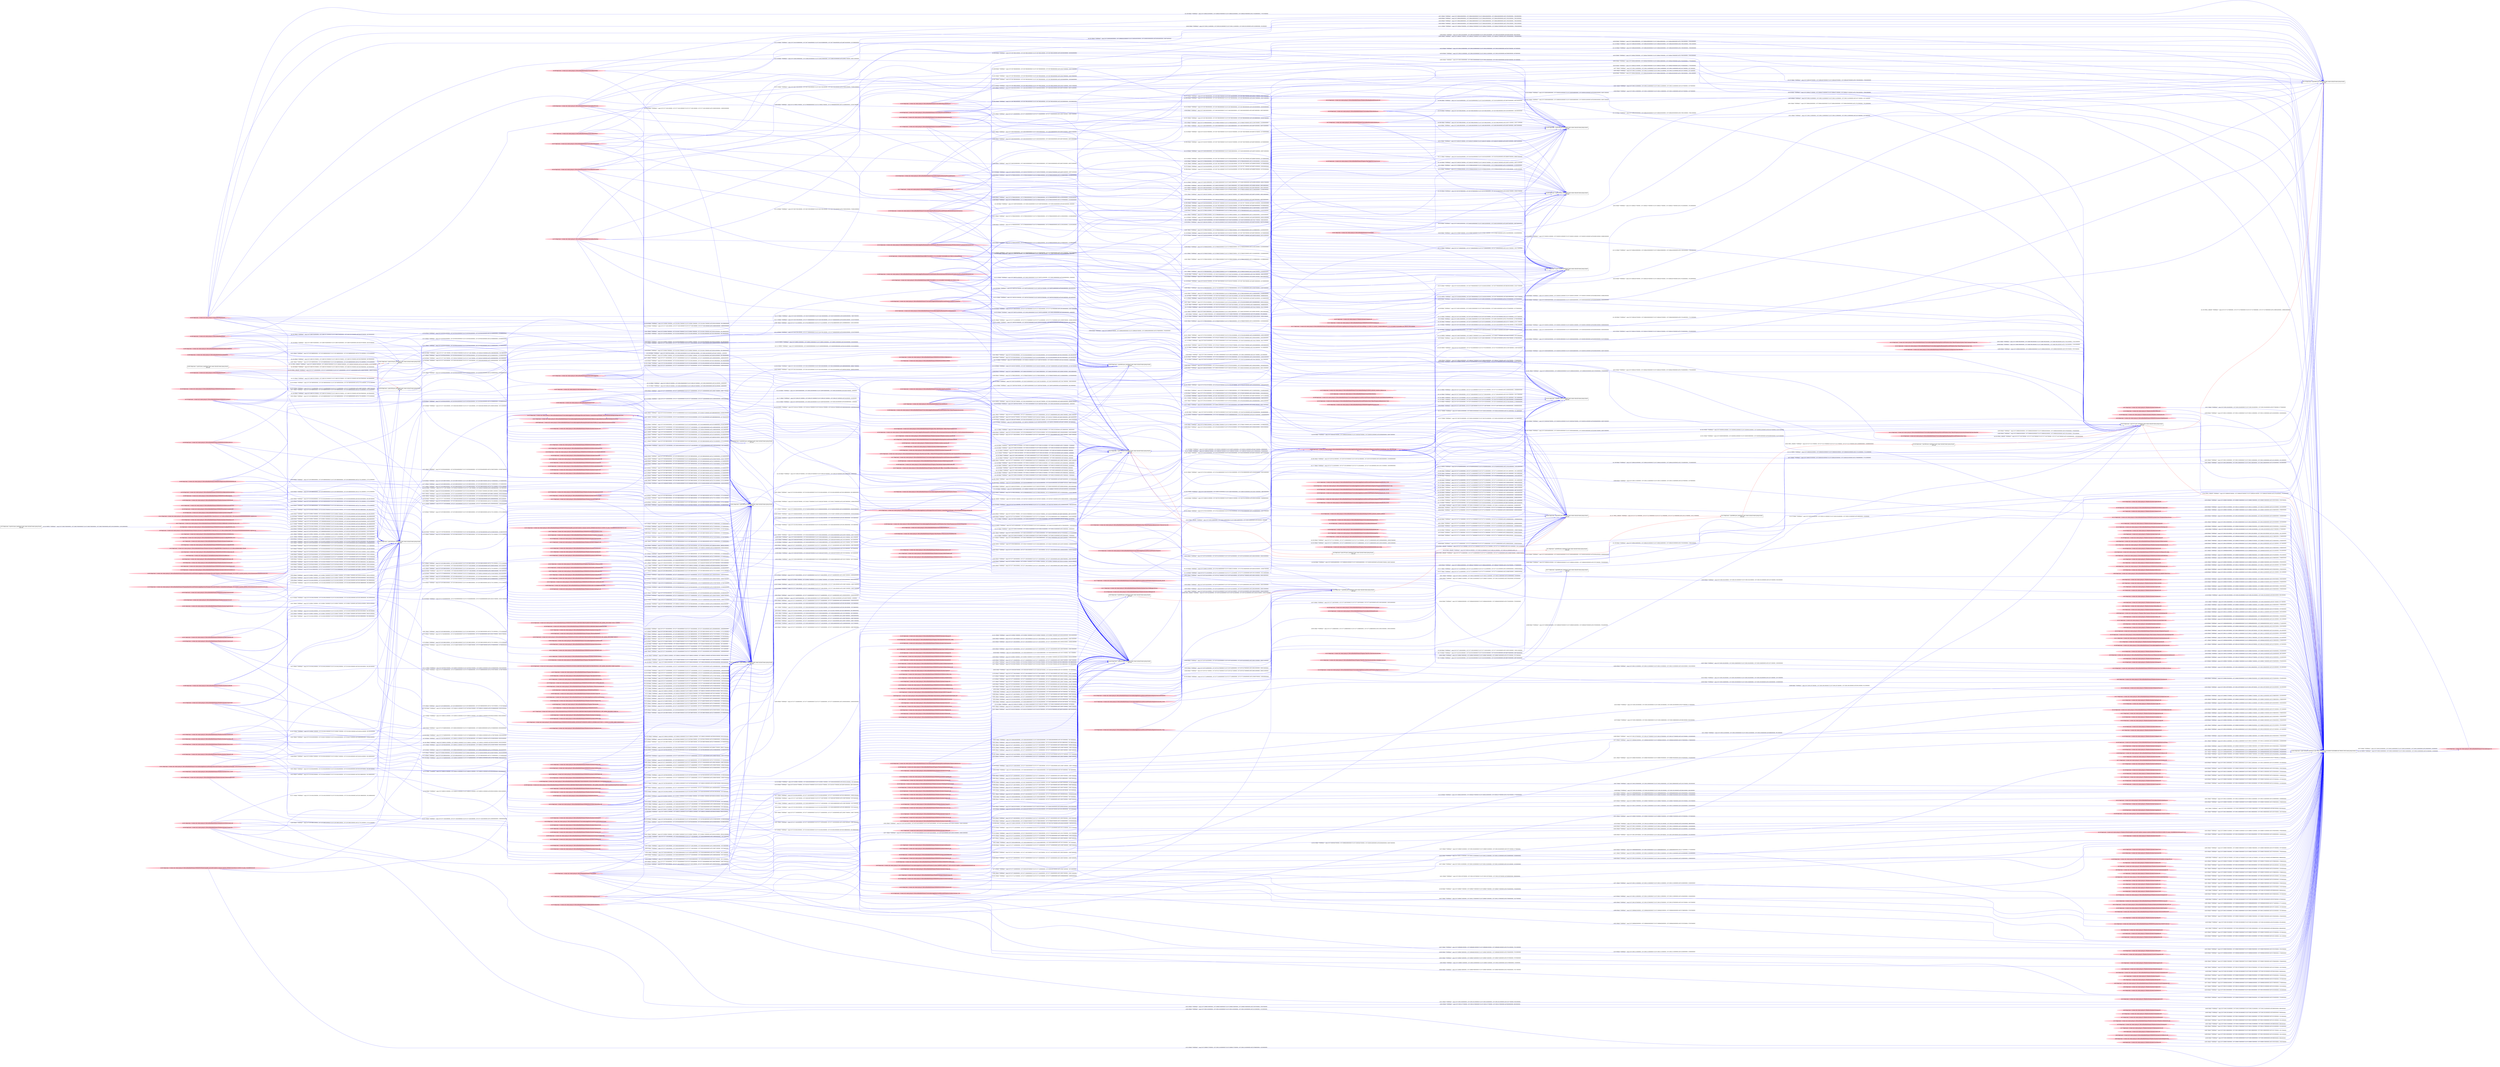 digraph  {
rankdir=LR
"0"[color=black,label="id:0 HopCount: 0 pid:1876 proc_starttime:0 cmd: owner uid:null owner group id:null,\n null null", shape=box,style=solid];
"1"[color=black,label="id:1 HopCount: 1 pid:8008 proc_starttime:0 cmd: owner uid:null owner group id:null,\n null null", shape=box,style=solid];
"0" -> "1" [id=419,__obj="PROC_CREATE"color=red,label="id:419 PROC_CREATE **NORMAL**  seqs:[1557239022413000000, 1557239022413000000] T:[1557239022413000000, 1557239022413000000] relT:[0, 0]",style=solid];
"386"[color=pink,label="id:386 HopCount: -5 owner uid: owner group id: /Device/HarddiskVolume2/WINDOWS/GLOBALIZATION ", shape=oval,style=filled];
"412"[color=black,label="id:412 HopCount: -4 pid:5160 proc_starttime:0 cmd: owner uid:null owner group id:null,\n null null", shape=box,style=solid];
"386" -> "412" [id=420,__obj="READ"color=blue,label="id:420 READ **NORMAL**  seqs:[1557236748900000000, 1557236748900000000] T:[1557236748900000000, 1557236748900000000] relT:[2273513000000, 2273513000000]",style=solid];
"319"[color=pink,label="id:319 HopCount: -5 owner uid: owner group id: /Device/HarddiskVolume2/Windows/System32/ucrtbase.dll ", shape=oval,style=filled];
"319" -> "412" [id=421,__obj="READ"color=blue,label="id:421 READ **NORMAL**  seqs:[1557235100423000000, 1557235100423000000] T:[1557235100423000000, 1557235100423000000] relT:[3921990000000, 3921990000000]",style=solid];
"305"[color=pink,label="id:305 HopCount: -3 owner uid: owner group id: /Device/HarddiskVolume2 ", shape=oval,style=filled];
"305" -> "412" [id=422,__obj="READ"color=blue,label="id:422 READ **NORMAL**  seqs:[1557236748899000000, 1557236748899000000] T:[1557236748899000000, 1557236748899000000] relT:[2273514000000, 2273514000000]",style=solid];
"291"[color=pink,label="id:291 HopCount: -5 owner uid: owner group id: /Device/HarddiskVolume2/WINDOWS/SYSTEM32/ole32.dll ", shape=oval,style=filled];
"291" -> "412" [id=423,__obj="READ"color=blue,label="id:423 READ **NORMAL**  seqs:[1557235100425000000, 1557235100425000000] T:[1557235100425000000, 1557235100425000000] relT:[3921988000000, 3921988000000]",style=solid];
"214"[color=pink,label="id:214 HopCount: -5 owner uid: owner group id: /Device/HarddiskVolume2/Users/admin/AppData/Local/Packages/Microsoft.Windows.ContentDeliveryManager_cw5n1h2txyewy/Settings/settings.dat.LOG1 ", shape=oval,style=filled];
"214" -> "412" [id=424,__obj="READ"color=blue,label="id:424 READ **NORMAL**  seqs:[1557235162300000000, 1557237144344000000] T:[1557235162300000000, 1557235492572000000] relT:[3860113000000, 3529841000000]",style=solid];
"300"[color=pink,label="id:300 HopCount: -5 owner uid: owner group id: /Device/HarddiskVolume2/Windows/System32/WINSTA.dll ", shape=oval,style=filled];
"300" -> "412" [id=425,__obj="READ"color=blue,label="id:425 READ **NORMAL**  seqs:[1557235100427000000, 1557235100427000000] T:[1557235100427000000, 1557235100427000000] relT:[3921986000000, 3921986000000]",style=solid];
"417"[color=pink,label="id:417 HopCount: -5 owner uid: owner group id: /Device/HarddiskVolume2/WINDOWS/SYSTEM32/WBEM/EN-US/WMIUTILS.DLL.MUI ", shape=oval,style=filled];
"417" -> "412" [id=426,__obj="READ"color=blue,label="id:426 READ **NORMAL**  seqs:[1557235100427000000, 1557235100427000000] T:[1557235100427000000, 1557235100427000000] relT:[3921986000000, 3921986000000]",style=solid];
"222"[color=pink,label="id:222 HopCount: -5 owner uid: owner group id: /Device/HarddiskVolume2/Windows/System32/rpcrt4.dll ", shape=oval,style=filled];
"222" -> "412" [id=427,__obj="READ"color=blue,label="id:427 READ **NORMAL**  seqs:[1557235100422000000, 1557235100422000000] T:[1557235100422000000, 1557235100422000000] relT:[3921991000000, 3921991000000]",style=solid];
"4"[color=pink,label="id:4 HopCount: -5 owner uid: owner group id: /Device/HarddiskVolume2/WINDOWS/System32/config/DRIVERS.LOG1 ", shape=oval,style=filled];
"4" -> "412" [id=428,__obj="READ"color=blue,label="id:428 READ **NORMAL**  seqs:[1557236762566000000, 1557236900738000000] T:[1557236762567000000, 1557236900738000000] relT:[2259846000000, 2121675000000]",style=solid];
"9"[color=pink,label="id:9 HopCount: -5 owner uid: owner group id: /Device/HarddiskVolume2/Windows/System32/config/DRIVERS{47a6a166-a514-11e7-a94e-ec0d9a05c860}.TMContainer00000000000000000002.regtrans-ms ", shape=oval,style=filled];
"9" -> "412" [id=429,__obj="READ"color=blue,label="id:429 READ **NORMAL**  seqs:[1557236762619000000, 1557236900685000000] T:[1557236762619000000, 1557236762619000000] relT:[2259794000000, 2259794000000]",style=solid];
"298"[color=pink,label="id:298 HopCount: -5 owner uid: owner group id: /Device/HarddiskVolume2/WINDOWS/SYSTEM32/EN-US ", shape=oval,style=filled];
"298" -> "412" [id=430,__obj="READ"color=blue,label="id:430 READ **NORMAL**  seqs:[1557236748900000000, 1557236748900000000] T:[1557236748900000000, 1557236748900000000] relT:[2273513000000, 2273513000000]",style=solid];
"12"[color=pink,label="id:12 HopCount: -5 owner uid: owner group id: /Device/HarddiskVolume2/WINDOWS/SYSTEM32/WINRNR.DLL ", shape=oval,style=filled];
"12" -> "412" [id=431,__obj="READ"color=blue,label="id:431 READ **NORMAL**  seqs:[1557235096173000000, 1557235096173000000] T:[1557235096173000000, 1557235096173000000] relT:[3926240000000, 3926240000000]",style=solid];
"239"[color=pink,label="id:239 HopCount: -5 owner uid: owner group id: /Device/HarddiskVolume2/ProgramData/Microsoft/Windows/AppRepository/Packages/Microsoft.Windows.ContentDeliveryManager_10.0.16299.15_neutral_neutral_cw5n1h2txyewy/ActivationStore.dat.LOG1 ", shape=oval,style=filled];
"239" -> "412" [id=432,__obj="READ"color=blue,label="id:432 READ **NORMAL**  seqs:[1557235162298000000, 1557237144343000000] T:[1557235162298000000, 1557237144343000000] relT:[3860115000000, 1878070000000]",style=solid];
"13"[color=black,label="id:13 HopCount: -2 pid:1184 proc_starttime:0 cmd: owner uid:null owner group id:null,\n null null", shape=box,style=solid];
"13" -> "0" [id=433,__obj="PROC_CREATE"color=red,label="id:433 PROC_CREATE **NORMAL**  seqs:[1557239022408000000, 1557239022408000000] T:[1557239022408000000, 1557239022408000000] relT:[5000000, 5000000]",style=solid];
"258"[color=pink,label="id:258 HopCount: -5 owner uid: owner group id: /Device/HarddiskVolume2/WINDOWS/GLOBALIZATION/SORTING ", shape=oval,style=filled];
"258" -> "412" [id=434,__obj="READ"color=blue,label="id:434 READ **NORMAL**  seqs:[1557236748900000000, 1557236748900000000] T:[1557236748900000000, 1557236748900000000] relT:[2273513000000, 2273513000000]",style=solid];
"255"[color=pink,label="id:255 HopCount: -5 owner uid: owner group id: /Device/HarddiskVolume2/Windows/System32/sechost.dll ", shape=oval,style=filled];
"255" -> "412" [id=435,__obj="READ"color=blue,label="id:435 READ **NORMAL**  seqs:[1557235096172000000, 1557235096172000000] T:[1557235096172000000, 1557235096172000000] relT:[3926241000000, 3926241000000]",style=solid];
"15"[color=black,label="id:15 HopCount: -3 pid:8080 proc_starttime:0 cmd: owner uid:null owner group id:null,\n null null", shape=box,style=solid];
"15" -> "13" [id=436,__obj="PROC_CREATE"color=red,label="id:436 PROC_CREATE **NORMAL**  seqs:[1557237721446000000, 1557237721446000000] T:[1557237721446000000, 1557237721446000000] relT:[1300967000000, 1300967000000]",style=solid];
"404"[color=pink,label="id:404 HopCount: -5 owner uid: owner group id: /Device/HarddiskVolume2/ProgramData/Microsoft/Windows/AppRepository/Packages/Microsoft.Windows.ContentDeliveryManager_10.0.16299.15_neutral_neutral_cw5n1h2txyewy/ActivationStore.dat.LOG2 ", shape=oval,style=filled];
"404" -> "412" [id=437,__obj="READ"color=blue,label="id:437 READ **NORMAL**  seqs:[1557235162299000000, 1557237144343000000] T:[1557235162299000000, 1557237144343000000] relT:[3860114000000, 1878070000000]",style=solid];
"3"[color=pink,label="id:3 HopCount: -5 owner uid: owner group id: /Device/HarddiskVolume2/WINDOWS/System32/config/DRIVERS.LOG2 ", shape=oval,style=filled];
"3" -> "412" [id=438,__obj="READ"color=blue,label="id:438 READ **NORMAL**  seqs:[1557236762567000000, 1557236900738000000] T:[1557236762567000000, 1557236762567000000] relT:[2259846000000, 2259846000000]",style=solid];
"17"[color=pink,label="id:17 HopCount: -3 owner uid: owner group id: /Device/HarddiskVolume2/Users/admin/AppData/Roaming/Microsoft/Windows/Recent/desktop.ini ", shape=oval,style=filled];
"17" -> "13" [id=439,__obj="READ"color=blue,label="id:439 READ **NORMAL**  seqs:[1557239022404000000, 1557239022405000000] T:[1557239022404000000, 1557239022405000000] relT:[9000000, 8000000]",style=solid];
"341"[color=pink,label="id:341 HopCount: -5 owner uid: owner group id: /Device/HarddiskVolume2/Users/admin/AppData/Local/Packages/Microsoft.Windows.ContentDeliveryManager_cw5n1h2txyewy/Settings/settings.dat.LOG2 ", shape=oval,style=filled];
"400"[color=black,label="id:400 HopCount: -4 pid:6836 proc_starttime:0 cmd: owner uid:null owner group id:null,\n null null", shape=box,style=solid];
"341" -> "400" [id=440,__obj="READ"color=blue,label="id:440 READ **NORMAL**  seqs:[1557236152936000000, 1557236152936000000] T:[1557236152936000000, 1557236152936000000] relT:[2869477000000, 2869477000000]",style=solid];
"296"[color=pink,label="id:296 HopCount: -5 owner uid: owner group id: /Device/HarddiskVolume1 ", shape=oval,style=filled];
"296" -> "400" [id=441,__obj="READ"color=blue,label="id:441 READ **NORMAL**  seqs:[1557235096170000000, 1557235100417000000] T:[1557235096170000000, 1557235100417000000] relT:[3926243000000, 3921996000000]",style=solid];
"20"[color=pink,label="id:20 HopCount: -5 owner uid: owner group id: /Device/HarddiskVolume2/WINDOWS/SYSTEM32/WBEM/EN-US ", shape=oval,style=filled];
"20" -> "400" [id=442,__obj="READ"color=blue,label="id:442 READ **NORMAL**  seqs:[1557235100420000000, 1557235100420000000] T:[1557235100420000000, 1557235100420000000] relT:[3921993000000, 3921993000000]",style=solid];
"404" -> "400" [id=443,__obj="READ"color=blue,label="id:443 READ **NORMAL**  seqs:[1557236152832000000, 1557236152832000000] T:[1557236152832000000, 1557236152832000000] relT:[2869581000000, 2869581000000]",style=solid];
"295"[color=pink,label="id:295 HopCount: -5 owner uid: owner group id: /Device/HarddiskVolume2/WINDOWS/REGISTRATION ", shape=oval,style=filled];
"295" -> "400" [id=444,__obj="READ"color=blue,label="id:444 READ **NORMAL**  seqs:[1557235100419000000, 1557235100419000000] T:[1557235100419000000, 1557235100419000000] relT:[3921994000000, 3921994000000]",style=solid];
"239" -> "400" [id=445,__obj="READ"color=blue,label="id:445 READ **NORMAL**  seqs:[1557236152832000000, 1557236152832000000] T:[1557236152832000000, 1557236152832000000] relT:[2869581000000, 2869581000000]",style=solid];
"258" -> "400" [id=446,__obj="READ"color=blue,label="id:446 READ **NORMAL**  seqs:[1557235100419000000, 1557235100419000000] T:[1557235100419000000, 1557235100419000000] relT:[3921994000000, 3921994000000]",style=solid];
"341" -> "412" [id=447,__obj="READ"color=blue,label="id:447 READ **NORMAL**  seqs:[1557235162405000000, 1557235492572000000] T:[1557235162405000000, 1557235492572000000] relT:[3860008000000, 3529841000000]",style=solid];
"24"[color=pink,label="id:24 HopCount: -5 owner uid: owner group id: /Device/HarddiskVolume2/WINDOWS/SYSTEM32/WBEM ", shape=oval,style=filled];
"24" -> "400" [id=448,__obj="READ"color=blue,label="id:448 READ **NORMAL**  seqs:[1557235100420000000, 1557235100420000000] T:[1557235100420000000, 1557235100420000000] relT:[3921993000000, 3921993000000]",style=solid];
"376"[color=pink,label="id:376 HopCount: -3 owner uid: owner group id: /Device/HarddiskVolume2/WINDOWS/system32 ", shape=oval,style=filled];
"376" -> "412" [id=449,__obj="READ"color=blue,label="id:449 READ **NORMAL**  seqs:[1557236748900000000, 1557236748900000000] T:[1557236748900000000, 1557236748900000000] relT:[2273513000000, 2273513000000]",style=solid];
"27"[color=pink,label="id:27 HopCount: -5 owner uid: owner group id: /Device/HarddiskVolume2/Windows/System32/tasklist.exe ", shape=oval,style=filled];
"27" -> "412" [id=450,__obj="READ"color=blue,label="id:450 READ **NORMAL**  seqs:[1557235100421000000, 1557235100421000000] T:[1557235100421000000, 1557235100421000000] relT:[3921992000000, 3921992000000]",style=solid];
"354"[color=pink,label="id:354 HopCount: -5 owner uid: owner group id: /Device/HarddiskVolume2/Windows/System32/kernel.appcore.dll ", shape=oval,style=filled];
"354" -> "412" [id=451,__obj="READ"color=blue,label="id:451 READ **NORMAL**  seqs:[1557235100426000000, 1557235100426000000] T:[1557235100426000000, 1557235100426000000] relT:[3921987000000, 3921987000000]",style=solid];
"303"[color=pink,label="id:303 HopCount: -5 owner uid: owner group id: /Device/HarddiskVolume4 ", shape=oval,style=filled];
"303" -> "412" [id=452,__obj="READ"color=blue,label="id:452 READ **NORMAL**  seqs:[1557236748899000000, 1557236748899000000] T:[1557236748899000000, 1557236748899000000] relT:[2273514000000, 2273514000000]",style=solid];
"30"[color=pink,label="id:30 HopCount: -5 owner uid: owner group id: /Device/HarddiskVolume2/WINDOWS/System32/config/DRIVERS ", shape=oval,style=filled];
"30" -> "412" [id=453,__obj="READ"color=blue,label="id:453 READ **NORMAL**  seqs:[1557236762565000000, 1557236762565000000] T:[1557236762565000000, 1557236762565000000] relT:[2259848000000, 2259848000000]",style=solid];
"32"[color=pink,label="id:32 HopCount: -5 owner uid: owner group id: /Device/HarddiskVolume2/Windows/System32/config/DRIVERS{47a6a166-a514-11e7-a94e-ec0d9a05c860}.TM.blf ", shape=oval,style=filled];
"32" -> "412" [id=454,__obj="READ"color=blue,label="id:454 READ **NORMAL**  seqs:[1557236762616000000, 1557236900685000000] T:[1557236762616000000, 1557236900685000000] relT:[2259797000000, 2121728000000]",style=solid];
"406"[color=pink,label="id:406 HopCount: -5 owner uid: owner group id: /Device/HarddiskVolume2/WINDOWS/Registration/R00000000000d.clb ", shape=oval,style=filled];
"406" -> "412" [id=455,__obj="READ"color=blue,label="id:455 READ **NORMAL**  seqs:[1557235100426000000, 1557235100426000000] T:[1557235100426000000, 1557235100426000000] relT:[3921987000000, 3921987000000]",style=solid];
"360"[color=pink,label="id:360 HopCount: -3 owner uid: owner group id: /Device/HarddiskVolume2/WINDOWS ", shape=oval,style=filled];
"360" -> "400" [id=456,__obj="READ"color=blue,label="id:456 READ **NORMAL**  seqs:[1557235096171000000, 1557235100418000000] T:[1557235096171000000, 1557235100418000000] relT:[3926242000000, 3921995000000]",style=solid];
"380"[color=pink,label="id:380 HopCount: -5 owner uid: owner group id: /Device/HarddiskVolume2/Windows/System32/ntdll.dll ", shape=oval,style=filled];
"380" -> "412" [id=457,__obj="READ"color=blue,label="id:457 READ **NORMAL**  seqs:[1557235096172000000, 1557235096172000000] T:[1557235096172000000, 1557235096172000000] relT:[3926241000000, 3926241000000]",style=solid];
"303" -> "400" [id=458,__obj="READ"color=blue,label="id:458 READ **NORMAL**  seqs:[1557235096170000000, 1557235100417000000] T:[1557235096170000000, 1557235100417000000] relT:[3926243000000, 3921996000000]",style=solid];
"376" -> "400" [id=459,__obj="READ"color=blue,label="id:459 READ **NORMAL**  seqs:[1557235096171000000, 1557235100419000000] T:[1557235096171000000, 1557235100419000000] relT:[3926242000000, 3921994000000]",style=solid];
"375"[color=pink,label="id:375 HopCount: -3 owner uid: owner group id: /Device/HarddiskVolume2/Users/admin/AppData ", shape=oval,style=filled];
"411"[color=black,label="id:411 HopCount: -4 pid:5736 proc_starttime:0 cmd: owner uid:null owner group id:null,\n null null", shape=box,style=solid];
"375" -> "411" [id=460,__obj="READ"color=blue,label="id:460 READ **NORMAL**  seqs:[1557237698329000000, 1557237698487000000] T:[1557237698329000000, 1557237698487000000] relT:[1324084000000, 1323926000000]",style=solid];
"399"[color=pink,label="id:399 HopCount: -3 owner uid: owner group id: /Device/HarddiskVolume2/Users/admin/AppData/Roaming/Microsoft/Windows/Recent/AutomaticDestinations/f01b4d95cf55d32a.automaticDestinations-ms ", shape=oval,style=filled];
"399" -> "411" [id=461,__obj="READ"color=blue,label="id:461 READ **NORMAL**  seqs:[1557237698425000000, 1557237698425000000] T:[1557237698425000000, 1557237698425000000] relT:[1323988000000, 1323988000000]",style=solid];
"352"[color=pink,label="id:352 HopCount: -5 owner uid: owner group id: /Device/HarddiskVolume2/Users/admin/Downloads/desktop.ini ", shape=oval,style=filled];
"352" -> "411" [id=462,__obj="READ"color=blue,label="id:462 READ **NORMAL**  seqs:[1557237698451000000, 1557237698451000000] T:[1557237698451000000, 1557237698451000000] relT:[1323962000000, 1323962000000]",style=solid];
"361"[color=pink,label="id:361 HopCount: -3 owner uid: owner group id: /Device/HarddiskVolume2/Users/admin/AppData/Roaming/Microsoft/desktop.ini ", shape=oval,style=filled];
"361" -> "411" [id=463,__obj="READ"color=blue,label="id:463 READ **NORMAL**  seqs:[1557237698330000000, 1557237698330000000] T:[1557237698330000000, 1557237698330000000] relT:[1324083000000, 1324083000000]",style=solid];
"286"[color=pink,label="id:286 HopCount: -3 owner uid: owner group id: /Device/HarddiskVolume2/Users/admin/AppData/Roaming/Microsoft/Windows/Themes/CachedFiles/CachedImage_1024_768_POS4.jpg ", shape=oval,style=filled];
"286" -> "411" [id=464,__obj="READ"color=blue,label="id:464 READ **NORMAL**  seqs:[1557237698421000000, 1557237703339000000] T:[1557237698421000000, 1557237703339000000] relT:[1323992000000, 1319074000000]",style=solid];
"261"[color=pink,label="id:261 HopCount: -5 owner uid: owner group id: /Device/HarddiskVolume2/Users/Public ", shape=oval,style=filled];
"261" -> "411" [id=465,__obj="READ"color=blue,label="id:465 READ **NORMAL**  seqs:[1557237698374000000, 1557237698374000000] T:[1557237698374000000, 1557237698374000000] relT:[1324039000000, 1324039000000]",style=solid];
"326"[color=pink,label="id:326 HopCount: -3 owner uid: owner group id: /Device/HarddiskVolume2/Users/admin/AppData/Roaming/Microsoft/Windows ", shape=oval,style=filled];
"326" -> "411" [id=466,__obj="READ"color=blue,label="id:466 READ **NORMAL**  seqs:[1557237698331000000, 1557237698488000000] T:[1557237698331000000, 1557237698488000000] relT:[1324082000000, 1323925000000]",style=solid];
"40"[color=pink,label="id:40 HopCount: -5 owner uid: owner group id: /Device/HarddiskVolume2/Windows/System32/MrmCoreR.dll ", shape=oval,style=filled];
"282"[color=black,label="id:282 HopCount: -4 pid:7248 proc_starttime:0 cmd: owner uid:S-1-5-21-231540947-922634896-4161786520-1004 owner group id:null,\n null null", shape=box,style=solid];
"40" -> "282" [id=467,__obj="READ"color=blue,label="id:467 READ **NORMAL**  seqs:[1557238984767000000, 1557238984767000000] T:[1557238984767000000, 1557238984767000000] relT:[37646000000, 37646000000]",style=solid];
"323"[color=pink,label="id:323 HopCount: -5 owner uid: owner group id: /Device/HarddiskVolume2/Windows/System32/ws2_32.dll ", shape=oval,style=filled];
"323" -> "412" [id=468,__obj="READ"color=blue,label="id:468 READ **NORMAL**  seqs:[1557235096172000000, 1557235100424000000] T:[1557235096172000000, 1557235100424000000] relT:[3926241000000, 3921989000000]",style=solid];
"403"[color=pink,label="id:403 HopCount: -5 owner uid: owner group id: /Device/HarddiskVolume2/WINDOWS/WinSxS/amd64_microsoft.windows.common-controls_6595b64144ccf1df_6.0.16299.125_none_15cbcf8893620c09 ", shape=oval,style=filled];
"403" -> "412" [id=469,__obj="READ"color=blue,label="id:469 READ **NORMAL**  seqs:[1557236748901000000, 1557236748901000000] T:[1557236748901000000, 1557236748901000000] relT:[2273512000000, 2273512000000]",style=solid];
"42"[color=pink,label="id:42 HopCount: -5 owner uid: owner group id: /Device/HarddiskVolume2/WINDOWS/SYSTEM32/wbemcomn.dll ", shape=oval,style=filled];
"42" -> "412" [id=470,__obj="READ"color=blue,label="id:470 READ **NORMAL**  seqs:[1557235100426000000, 1557235100426000000] T:[1557235100426000000, 1557235100426000000] relT:[3921987000000, 3921987000000]",style=solid];
"191"[color=pink,label="id:191 HopCount: -5 owner uid: owner group id: /Device/HarddiskVolume2/WINDOWS/system32/XmlLite.dll ", shape=oval,style=filled];
"191" -> "282" [id=471,__obj="READ"color=blue,label="id:471 READ **NORMAL**  seqs:[1557239012154000000, 1557239012154000000] T:[1557239012154000000, 1557239012154000000] relT:[10259000000, 10259000000]",style=solid];
"44"[color=pink,label="id:44 HopCount: -5 owner uid: owner group id: /Device/HarddiskVolume2/WINDOWS/system32/UxTheme.dll.Config ", shape=oval,style=filled];
"44" -> "282" [id=472,__obj="READ"color=blue,label="id:472 READ **NORMAL**  seqs:[1557238984803000000, 1557238984803000000] T:[1557238984803000000, 1557238984803000000] relT:[37610000000, 37610000000]",style=solid];
"336"[color=pink,label="id:336 HopCount: -5 owner uid: owner group id: /Device/HarddiskVolume2/Windows/System32/msvcrt.dll ", shape=oval,style=filled];
"336" -> "412" [id=473,__obj="READ"color=blue,label="id:473 READ **NORMAL**  seqs:[1557235100422000000, 1557235100422000000] T:[1557235100422000000, 1557235100422000000] relT:[3921991000000, 3921991000000]",style=solid];
"46"[color=pink,label="id:46 HopCount: -5 owner uid: owner group id: /SystemRoot/system32/drivers/tsusbhub.sys ", shape=oval,style=filled];
"46" -> "412" [id=474,__obj="READ"color=blue,label="id:474 READ **NORMAL**  seqs:[1557236766262000000, 1557236766262000000] T:[1557236766262000000, 1557236766262000000] relT:[2256151000000, 2256151000000]",style=solid];
"353"[color=pink,label="id:353 HopCount: -5 owner uid: owner group id: /Device/HarddiskVolume2/WINDOWS/SYSTEM32/kernelbase.dll ", shape=oval,style=filled];
"353" -> "282" [id=475,__obj="READ"color=blue,label="id:475 READ **NORMAL**  seqs:[1557238984742000000, 1557239012634000000] T:[1557238984742000000, 1557239012634000000] relT:[37671000000, 9779000000]",style=solid];
"169"[color=pink,label="id:169 HopCount: -5 owner uid: owner group id: /Device/HarddiskVolume2/Windows/System32/cldapi.dll ", shape=oval,style=filled];
"169" -> "282" [id=476,__obj="READ"color=blue,label="id:476 READ **NORMAL**  seqs:[1557239012129000000, 1557239012129000000] T:[1557239012129000000, 1557239012129000000] relT:[10284000000, 10284000000]",style=solid];
"360" -> "412" [id=477,__obj="READ"color=blue,label="id:477 READ **NORMAL**  seqs:[1557236748899000000, 1557236748899000000] T:[1557236748899000000, 1557236748899000000] relT:[2273514000000, 2273514000000]",style=solid];
"292"[color=pink,label="id:292 HopCount: -5 owner uid: owner group id: /Device/HarddiskVolume2/WINDOWS/AppPatch/sysmain.sdb ", shape=oval,style=filled];
"292" -> "411" [id=478,__obj="READ"color=blue,label="id:478 READ **NORMAL**  seqs:[1557234851596000000, 1557234851597000000] T:[1557234851596000000, 1557234851597000000] relT:[4170817000000, 4170816000000]",style=solid];
"153"[color=pink,label="id:153 HopCount: -5 owner uid: owner group id: /Device/HarddiskVolume2/Users/admin/AppData/Local/Microsoft/Windows/Caches/cversions.1.db ", shape=oval,style=filled];
"153" -> "282" [id=479,__obj="READ"color=blue,label="id:479 READ **NORMAL**  seqs:[1557239012133000000, 1557239012133000000] T:[1557239012133000000, 1557239012133000000] relT:[10280000000, 10280000000]",style=solid];
"48"[color=pink,label="id:48 HopCount: -5 owner uid: owner group id: /Device/HarddiskVolume2/WINDOWS/AppPatch/drvmain.sdb ", shape=oval,style=filled];
"48" -> "412" [id=480,__obj="READ"color=blue,label="id:480 READ **NORMAL**  seqs:[1557236766262000000, 1557236766262000000] T:[1557236766262000000, 1557236766262000000] relT:[2256151000000, 2256151000000]",style=solid];
"345"[color=pink,label="id:345 HopCount: -3 owner uid: owner group id: /Device/HarddiskVolume2/Users/admin/AppData/Roaming ", shape=oval,style=filled];
"345" -> "411" [id=481,__obj="READ"color=blue,label="id:481 READ **NORMAL**  seqs:[1557237698330000000, 1557237698487000000] T:[1557237698330000000, 1557237698487000000] relT:[1324083000000, 1323926000000]",style=solid];
"25"[color=pink,label="id:25 HopCount: -5 owner uid: owner group id: /Windows/System32/msvcrt.dll ", shape=oval,style=filled];
"25" -> "282" [id=482,__obj="READ"color=blue,label="id:482 READ **NORMAL**  seqs:[1557238984725000000, 1557238984725000000] T:[1557238984725000000, 1557238984725000000] relT:[37688000000, 37688000000]",style=solid];
"19"[color=pink,label="id:19 HopCount: -3 owner uid: owner group id: /Device/HarddiskVolume2/Users/admin/AppData/Roaming/Microsoft/Windows/Themes ", shape=oval,style=filled];
"19" -> "411" [id=483,__obj="READ"color=blue,label="id:483 READ **NORMAL**  seqs:[1557237698332000000, 1557237698417000000] T:[1557237698332000000, 1557237698417000000] relT:[1324081000000, 1323996000000]",style=solid];
"287"[color=pink,label="id:287 HopCount: -3 owner uid: owner group id: /Device/HarddiskVolume2/Users/desktop.ini ", shape=oval,style=filled];
"287" -> "411" [id=484,__obj="READ"color=blue,label="id:484 READ **NORMAL**  seqs:[1557237698328000000, 1557237698328000000] T:[1557237698328000000, 1557237698328000000] relT:[1324085000000, 1324085000000]",style=solid];
"306"[color=pink,label="id:306 HopCount: -3 owner uid: owner group id: /Device/HarddiskVolume2/Users/admin/AppData/Roaming/Microsoft/Windows/Themes/CachedFiles ", shape=oval,style=filled];
"306" -> "411" [id=485,__obj="READ"color=blue,label="id:485 READ **NORMAL**  seqs:[1557237698366000000, 1557237703338000000] T:[1557237698366000000, 1557237703338000000] relT:[1324047000000, 1319075000000]",style=solid];
"305" -> "411" [id=486,__obj="READ"color=blue,label="id:486 READ **NORMAL**  seqs:[1557237698327000000, 1557237698486000000] T:[1557237698327000000, 1557237698486000000] relT:[1324086000000, 1323927000000]",style=solid];
"359"[color=pink,label="id:359 HopCount: -3 owner uid: owner group id: /Device/HarddiskVolume2/Users/admin/AppData/Roaming/Microsoft/Windows/Recent/AutomaticDestinations ", shape=oval,style=filled];
"359" -> "411" [id=487,__obj="READ"color=blue,label="id:487 READ **NORMAL**  seqs:[1557237698425000000, 1557237698463000000] T:[1557237698425000000, 1557237698463000000] relT:[1323988000000, 1323950000000]",style=solid];
"264"[color=pink,label="id:264 HopCount: -5 owner uid: owner group id: /Device/HarddiskVolume2/Users/admin/Documents ", shape=oval,style=filled];
"264" -> "411" [id=488,__obj="READ"color=blue,label="id:488 READ **NORMAL**  seqs:[1557237698460000000, 1557237698460000000] T:[1557237698460000000, 1557237698460000000] relT:[1323953000000, 1323953000000]",style=solid];
"407"[color=pink,label="id:407 HopCount: -5 owner uid: owner group id: /Device/HarddiskVolume2/Users/admin/Music ", shape=oval,style=filled];
"407" -> "411" [id=489,__obj="READ"color=blue,label="id:489 READ **NORMAL**  seqs:[1557237698455000000, 1557237698455000000] T:[1557237698455000000, 1557237698455000000] relT:[1323958000000, 1323958000000]",style=solid];
"324"[color=pink,label="id:324 HopCount: -3 owner uid: owner group id: /Device/HarddiskVolume2/Users/admin/AppData/Roaming/Microsoft/Windows/Recent/AutomaticDestinations/5f7b5f1e01b83767.automaticDestinations-ms ", shape=oval,style=filled];
"324" -> "411" [id=490,__obj="READ"color=blue,label="id:490 READ **NORMAL**  seqs:[1557237698462000000, 1557237698463000000] T:[1557237698462000000, 1557237698463000000] relT:[1323951000000, 1323950000000]",style=solid];
"41"[color=pink,label="id:41 HopCount: -5 owner uid: owner group id: /Windows/System32/uxtheme.dll ", shape=oval,style=filled];
"41" -> "282" [id=491,__obj="READ"color=blue,label="id:491 READ **NORMAL**  seqs:[1557238984750000000, 1557238984750000000] T:[1557238984750000000, 1557238984750000000] relT:[37663000000, 37663000000]",style=solid];
"93"[color=black,label="id:93 HopCount: -6 pid:6056 proc_starttime:0 cmd: owner uid:null owner group id:null,\n null null", shape=box,style=solid];
"345" -> "93" [id=492,__obj="READ"color=blue,label="id:492 READ **NORMAL**  seqs:[1557234335377000000, 1557234335377000000] T:[1557234335377000000, 1557234335377000000] relT:[4687036000000, 4687036000000]",style=solid];
"56"[color=pink,label="id:56 HopCount: -5 owner uid: owner group id: /Device/HarddiskVolume2/WINDOWS/SysWOW64/propsys.dll ", shape=oval,style=filled];
"56" -> "282" [id=493,__obj="READ"color=blue,label="id:493 READ **NORMAL**  seqs:[1557239011890000000, 1557239012176000000] T:[1557239011890000000, 1557239012176000000] relT:[10523000000, 10237000000]",style=solid];
"381"[color=pink,label="id:381 HopCount: -5 owner uid: owner group id: /Device/HarddiskVolume2/Windows/System32/gdi32full.dll ", shape=oval,style=filled];
"381" -> "412" [id=494,__obj="READ"color=blue,label="id:494 READ **NORMAL**  seqs:[1557235100423000000, 1557235100423000000] T:[1557235100423000000, 1557235100423000000] relT:[3921990000000, 3921990000000]",style=solid];
"313"[color=pink,label="id:313 HopCount: -5 owner uid: owner group id: /Device/HarddiskVolume2/WINDOWS/SYSTEM32/LOCALE.NLS ", shape=oval,style=filled];
"313" -> "412" [id=495,__obj="READ"color=blue,label="id:495 READ **NORMAL**  seqs:[1557235096172000000, 1557235100422000000] T:[1557235096172000000, 1557235100422000000] relT:[3926241000000, 3921991000000]",style=solid];
"58"[color=pink,label="id:58 HopCount: -5 owner uid: owner group id: /Device/HarddiskVolume2/Windows/System32/version.dll ", shape=oval,style=filled];
"58" -> "412" [id=496,__obj="READ"color=blue,label="id:496 READ **NORMAL**  seqs:[1557235100424000000, 1557235100424000000] T:[1557235100424000000, 1557235100424000000] relT:[3921989000000, 3921989000000]",style=solid];
"59"[color=pink,label="id:59 HopCount: -5 owner uid: owner group id: /Windows/System32/SHCore.dll ", shape=oval,style=filled];
"59" -> "282" [id=497,__obj="READ"color=blue,label="id:497 READ **NORMAL**  seqs:[1557238984728000000, 1557238984728000000] T:[1557238984728000000, 1557238984728000000] relT:[37685000000, 37685000000]",style=solid];
"60"[color=pink,label="id:60 HopCount: -5 owner uid: owner group id: /Device/HarddiskVolume2/WINDOWS/SYSTEM32/GLOBINPUTHOST.DLL ", shape=oval,style=filled];
"60" -> "282" [id=498,__obj="READ"color=blue,label="id:498 READ **NORMAL**  seqs:[1557239012102000000, 1557239012102000000] T:[1557239012102000000, 1557239012102000000] relT:[10311000000, 10311000000]",style=solid];
"62"[color=pink,label="id:62 HopCount: -5 owner uid: owner group id: /Device/HarddiskVolume2/WINDOWS/system32/wbem/fastprox.dll ", shape=oval,style=filled];
"62" -> "412" [id=499,__obj="READ"color=blue,label="id:499 READ **NORMAL**  seqs:[1557235100427000000, 1557235100427000000] T:[1557235100427000000, 1557235100427000000] relT:[3921986000000, 3921986000000]",style=solid];
"64"[color=pink,label="id:64 HopCount: -5 owner uid: owner group id: /Windows/System32/msvcp_win.dll ", shape=oval,style=filled];
"64" -> "282" [id=500,__obj="READ"color=blue,label="id:500 READ **NORMAL**  seqs:[1557238984726000000, 1557238984726000000] T:[1557238984726000000, 1557238984726000000] relT:[37687000000, 37687000000]",style=solid];
"232"[color=pink,label="id:232 HopCount: -5 owner uid: owner group id: /Device/HarddiskVolume2/Users/admin/AppData/Local/Packages/Microsoft.Windows.ContentDeliveryManager_cw5n1h2txyewy/Settings/settings.dat ", shape=oval,style=filled];
"232" -> "412" [id=501,__obj="READ"color=blue,label="id:501 READ **NORMAL**  seqs:[1557235162345000000, 1557237144368000000] T:[1557235162345000000, 1557235492571000000] relT:[3860068000000, 3529842000000]",style=solid];
"267"[color=pink,label="id:267 HopCount: -5 owner uid: owner group id: /Windows/System32/ploptin.dll ", shape=oval,style=filled];
"267" -> "411" [id=502,__obj="READ"color=blue,label="id:502 READ **NORMAL**  seqs:[1557234851630000000, 1557234851630000000] T:[1557234851630000000, 1557234851630000000] relT:[4170783000000, 4170783000000]",style=solid];
"395"[color=pink,label="id:395 HopCount: -5 owner uid: owner group id: /Device/HarddiskVolume2/WINDOWS/system32/mswsock.dll ", shape=oval,style=filled];
"395" -> "412" [id=503,__obj="READ"color=blue,label="id:503 READ **NORMAL**  seqs:[1557235096172000000, 1557235096172000000] T:[1557235096172000000, 1557235096172000000] relT:[3926241000000, 3926241000000]",style=solid];
"304"[color=pink,label="id:304 HopCount: -3 owner uid: owner group id: /Device/HarddiskVolume2/Users/admin ", shape=oval,style=filled];
"304" -> "411" [id=504,__obj="READ"color=blue,label="id:504 READ **NORMAL**  seqs:[1557237698329000000, 1557237698487000000] T:[1557237698329000000, 1557237698487000000] relT:[1324084000000, 1323926000000]",style=solid];
"67"[color=pink,label="id:67 HopCount: -5 owner uid: owner group id: /Windows/System32/MrmCoreR.dll ", shape=oval,style=filled];
"67" -> "282" [id=505,__obj="READ"color=blue,label="id:505 READ **NORMAL**  seqs:[1557238984767000000, 1557238984767000000] T:[1557238984767000000, 1557238984767000000] relT:[37646000000, 37646000000]",style=solid];
"364"[color=pink,label="id:364 HopCount: -5 owner uid: owner group id: /Device/HarddiskVolume2/Windows/System32/nsi.dll ", shape=oval,style=filled];
"364" -> "412" [id=506,__obj="READ"color=blue,label="id:506 READ **NORMAL**  seqs:[1557235096173000000, 1557235096173000000] T:[1557235096173000000, 1557235096173000000] relT:[3926240000000, 3926240000000]",style=solid];
"353" -> "411" [id=507,__obj="READ"color=blue,label="id:507 READ **NORMAL**  seqs:[1557234851630000000, 1557234851630000000] T:[1557234851630000000, 1557234851630000000] relT:[4170783000000, 4170783000000]",style=solid];
"39"[color=pink,label="id:39 HopCount: -5 owner uid: owner group id: /Device/HarddiskVolume2/Windows/System32/drivers/tsusbhub.sys ", shape=oval,style=filled];
"39" -> "412" [id=508,__obj="READ"color=blue,label="id:508 READ **NORMAL**  seqs:[1557236766261000000, 1557236766261000000] T:[1557236766261000000, 1557236766261000000] relT:[2256152000000, 2256152000000]",style=solid];
"208"[color=pink,label="id:208 HopCount: -5 owner uid: owner group id: /Device/HarddiskVolume2/Users/admin/Videos ", shape=oval,style=filled];
"208" -> "411" [id=509,__obj="READ"color=blue,label="id:509 READ **NORMAL**  seqs:[1557237698453000000, 1557237698453000000] T:[1557237698453000000, 1557237698453000000] relT:[1323960000000, 1323960000000]",style=solid];
"317"[color=pink,label="id:317 HopCount: -5 owner uid: owner group id: /Device/HarddiskVolume2/ProgramData/Microsoft/Windows/AppRepository/Packages/Microsoft.MicrosoftEdge_41.16299.15.0_neutral__8wekyb3d8bbwe/S-1-5-21-231540947-922634896-4161786520-1004.pckgdep ", shape=oval,style=filled];
"317" -> "411" [id=510,__obj="READ"color=blue,label="id:510 READ **NORMAL**  seqs:[1557234851594000000, 1557234851594000000] T:[1557234851594000000, 1557234851594000000] relT:[4170819000000, 4170819000000]",style=solid];
"392"[color=pink,label="id:392 HopCount: -3 owner uid: owner group id: /Device/HarddiskVolume2/$RECYCLE.BIN/S-1-5-21-231540947-922634896-4161786520-1004 ", shape=oval,style=filled];
"392" -> "411" [id=511,__obj="READ"color=blue,label="id:511 READ **NORMAL**  seqs:[1557237698366000000, 1557237698367000000] T:[1557237698366000000, 1557237698367000000] relT:[1324047000000, 1324046000000]",style=solid];
"377"[color=pink,label="id:377 HopCount: -3 owner uid: owner group id: /Device/HarddiskVolume2/Users/admin/AppData/Roaming/Microsoft ", shape=oval,style=filled];
"377" -> "411" [id=512,__obj="READ"color=blue,label="id:512 READ **NORMAL**  seqs:[1557237698331000000, 1557237698488000000] T:[1557237698331000000, 1557237698488000000] relT:[1324082000000, 1323925000000]",style=solid];
"297"[color=pink,label="id:297 HopCount: -5 owner uid: owner group id: /Device/HarddiskVolume2/Users/admin/Downloads ", shape=oval,style=filled];
"297" -> "411" [id=513,__obj="READ"color=blue,label="id:513 READ **NORMAL**  seqs:[1557237698450000000, 1557237698450000000] T:[1557237698450000000, 1557237698450000000] relT:[1323963000000, 1323963000000]",style=solid];
"193"[color=pink,label="id:193 HopCount: -5 owner uid: owner group id: /Device/HarddiskVolume2/Users/admin/Music/desktop.ini ", shape=oval,style=filled];
"193" -> "411" [id=514,__obj="READ"color=blue,label="id:514 READ **NORMAL**  seqs:[1557237698456000000, 1557237698457000000] T:[1557237698456000000, 1557237698457000000] relT:[1323957000000, 1323956000000]",style=solid];
"346"[color=pink,label="id:346 HopCount: -3 owner uid: owner group id: /Device/HarddiskVolume2/$RECYCLE.BIN/S-1-5-21-231540947-922634896-4161786520-1004/desktop.ini ", shape=oval,style=filled];
"346" -> "411" [id=515,__obj="READ"color=blue,label="id:515 READ **NORMAL**  seqs:[1557237698367000000, 1557237698367000000] T:[1557237698367000000, 1557237698367000000] relT:[1324046000000, 1324046000000]",style=solid];
"72"[color=pink,label="id:72 HopCount: -5 owner uid: owner group id: /Windows/System32/rpcrt4.dll ", shape=oval,style=filled];
"72" -> "282" [id=516,__obj="READ"color=blue,label="id:516 READ **NORMAL**  seqs:[1557238984726000000, 1557238984726000000] T:[1557238984726000000, 1557238984726000000] relT:[37687000000, 37687000000]",style=solid];
"74"[color=pink,label="id:74 HopCount: -5 owner uid: owner group id: /Windows/System32/kernel32.dll ", shape=oval,style=filled];
"74" -> "282" [id=517,__obj="READ"color=blue,label="id:517 READ **NORMAL**  seqs:[1557238984723000000, 1557238984723000000] T:[1557238984723000000, 1557238984723000000] relT:[37690000000, 37690000000]",style=solid];
"76"[color=black,label="id:76 HopCount: -6 pid:416 proc_starttime:0 cmd: owner uid:null owner group id:null,\n null null", shape=box,style=solid];
"76" -> "4" [id=518,__obj="WRITE"color=blue,label="id:518 WRITE **NORMAL**  seqs:[1557236827085000000, 1557236827085000000] T:[1557236827085000000, 1557236827085000000] relT:[2195328000000, 2195328000000]",style=solid];
"80"[color=pink,label="id:80 HopCount: -7 owner uid: owner group id: /Device/HarddiskVolume2/Users/admin/AppData/Roaming/Mozilla/Firefox/Profiles/j1y1apqs.default/sessionstore-backups ", shape=oval,style=filled];
"146"[color=black,label="id:146 HopCount: -6 pid:6828 proc_starttime:0 cmd: owner uid:null owner group id:null,\n null null", shape=box,style=solid];
"80" -> "146" [id=519,__obj="READ"color=blue,label="id:519 READ **NORMAL**  seqs:[1557234320464000000, 1557234320464000000] T:[1557234320464000000, 1557234320464000000] relT:[4701949000000, 4701949000000]",style=solid];
"297" -> "282" [id=520,__obj="READ"color=blue,label="id:520 READ **NORMAL**  seqs:[1557239012938000000, 1557239012938000000] T:[1557239012938000000, 1557239012938000000] relT:[9475000000, 9475000000]",style=solid];
"78"[color=pink,label="id:78 HopCount: -5 owner uid: owner group id: /Device/HarddiskVolume2/Users/admin/AppData/Local/Microsoft/Windows/Explorer/iconcache_32.db ", shape=oval,style=filled];
"78" -> "282" [id=521,__obj="READ"color=blue,label="id:521 READ **NORMAL**  seqs:[1557239012433000000, 1557239012500000000] T:[1557239012433000000, 1557239012500000000] relT:[9980000000, 9913000000]",style=solid];
"339"[color=pink,label="id:339 HopCount: -5 owner uid: owner group id: /Device/HarddiskVolume2/Users/admin/Videos/desktop.ini ", shape=oval,style=filled];
"339" -> "411" [id=522,__obj="READ"color=blue,label="id:522 READ **NORMAL**  seqs:[1557237698454000000, 1557237698454000000] T:[1557237698454000000, 1557237698454000000] relT:[1323959000000, 1323959000000]",style=solid];
"403" -> "282" [id=523,__obj="READ"color=blue,label="id:523 READ **NORMAL**  seqs:[1557238984727000000, 1557239012163000000] T:[1557238984727000000, 1557239012163000000] relT:[37686000000, 10250000000]",style=solid];
"247"[color=pink,label="id:247 HopCount: -5 owner uid: owner group id: /Device/HarddiskVolume2/Users/admin/AppData/Roaming/Mozilla/Firefox/Profiles/j1y1apqs.default/sessionstore-backups/recovery.js ", shape=oval,style=filled];
"247" -> "146" [id=524,__obj="READ"color=blue,label="id:524 READ **NORMAL**  seqs:[1557234320465000000, 1557234320466000000] T:[1557234320465000000, 1557234320466000000] relT:[4701948000000, 4701947000000]",style=solid];
"362"[color=pink,label="id:362 HopCount: -3 owner uid: owner group id: /Device/HarddiskVolume2/Users ", shape=oval,style=filled];
"362" -> "411" [id=525,__obj="READ"color=blue,label="id:525 READ **NORMAL**  seqs:[1557237698329000000, 1557237698486000000] T:[1557237698329000000, 1557237698486000000] relT:[1324084000000, 1323927000000]",style=solid];
"83"[color=pink,label="id:83 HopCount: -5 owner uid: owner group id: /Windows/System32/winmm.dll ", shape=oval,style=filled];
"83" -> "282" [id=526,__obj="READ"color=blue,label="id:526 READ **NORMAL**  seqs:[1557239012922000000, 1557239012922000000] T:[1557239012922000000, 1557239012922000000] relT:[9491000000, 9491000000]",style=solid];
"329"[color=pink,label="id:329 HopCount: -5 owner uid: owner group id: /Device/HarddiskVolume2/Users/admin/AppData/Roaming/Microsoft/Windows/Themes/slideshow.ini ", shape=oval,style=filled];
"329" -> "93" [id=527,__obj="READ"color=blue,label="id:527 READ **NORMAL**  seqs:[1557234335378000000, 1557234335379000000] T:[1557234335379000000, 1557234335379000000] relT:[4687034000000, 4687034000000]",style=solid];
"269"[color=black,label="id:269 HopCount: -4 pid:4220 proc_starttime:0 cmd: owner uid:null owner group id:null,\n null null", shape=box,style=solid];
"361" -> "269" [id=528,__obj="READ"color=blue,label="id:528 READ **NORMAL**  seqs:[1557234652599000000, 1557234662305000000] T:[1557234652599000000, 1557234662305000000] relT:[4369814000000, 4360108000000]",style=solid];
"370"[color=pink,label="id:370 HopCount: -5 owner uid: owner group id: /Device/HarddiskVolume2/Users/admin/Desktop ", shape=oval,style=filled];
"370" -> "411" [id=529,__obj="READ"color=blue,label="id:529 READ **NORMAL**  seqs:[1557237698445000000, 1557237698445000000] T:[1557237698445000000, 1557237698445000000] relT:[1323968000000, 1323968000000]",style=solid];
"304" -> "93" [id=530,__obj="READ"color=blue,label="id:530 READ **NORMAL**  seqs:[1557234335377000000, 1557234335377000000] T:[1557234335377000000, 1557234335377000000] relT:[4687036000000, 4687036000000]",style=solid];
"19" -> "269" [id=531,__obj="READ"color=blue,label="id:531 READ **NORMAL**  seqs:[1557234652600000000, 1557234662239000000] T:[1557234652600000000, 1557234662239000000] relT:[4369813000000, 4360174000000]",style=solid];
"176"[color=pink,label="id:176 HopCount: -5 owner uid: owner group id: /Device/HarddiskVolume2/Users/admin/Documents/desktop.ini ", shape=oval,style=filled];
"176" -> "411" [id=532,__obj="READ"color=blue,label="id:532 READ **NORMAL**  seqs:[1557237698462000000, 1557237698462000000] T:[1557237698462000000, 1557237698462000000] relT:[1323951000000, 1323951000000]",style=solid];
"54"[color=pink,label="id:54 HopCount: -5 owner uid: owner group id: /Windows/System32/winspool.drv ", shape=oval,style=filled];
"54" -> "282" [id=533,__obj="READ"color=blue,label="id:533 READ **NORMAL**  seqs:[1557238984734000000, 1557238984734000000] T:[1557238984734000000, 1557238984734000000] relT:[37679000000, 37679000000]",style=solid];
"19" -> "93" [id=534,__obj="READ"color=blue,label="id:534 READ **NORMAL**  seqs:[1557234335377000000, 1557234335378000000] T:[1557234335377000000, 1557234335378000000] relT:[4687036000000, 4687035000000]",style=solid];
"261" -> "269" [id=535,__obj="READ"color=blue,label="id:535 READ **NORMAL**  seqs:[1557234652629000000, 1557234652629000000] T:[1557234652629000000, 1557234652629000000] relT:[4369784000000, 4369784000000]",style=solid];
"348"[color=pink,label="id:348 HopCount: -5 owner uid: owner group id: /Device/HarddiskVolume2/Users/admin/Pictures/desktop.ini ", shape=oval,style=filled];
"348" -> "411" [id=536,__obj="READ"color=blue,label="id:536 READ **NORMAL**  seqs:[1557237698459000000, 1557237698459000000] T:[1557237698459000000, 1557237698459000000] relT:[1323954000000, 1323954000000]",style=solid];
"348" -> "269" [id=537,__obj="READ"color=blue,label="id:537 READ **NORMAL**  seqs:[1557234652668000000, 1557234652668000000] T:[1557234652668000000, 1557234652668000000] relT:[4369745000000, 4369745000000]",style=solid];
"321"[color=pink,label="id:321 HopCount: -5 owner uid: owner group id: /Device/HarddiskVolume2/WINDOWS/SYSTEM32/ploptin.dll ", shape=oval,style=filled];
"321" -> "411" [id=538,__obj="READ"color=blue,label="id:538 READ **NORMAL**  seqs:[1557234851629000000, 1557234851629000000] T:[1557234851629000000, 1557234851629000000] relT:[4170784000000, 4170784000000]",style=solid];
"362" -> "269" [id=539,__obj="READ"color=blue,label="id:539 READ **NORMAL**  seqs:[1557234652597000000, 1557234662304000000] T:[1557234652597000000, 1557234662304000000] relT:[4369816000000, 4360109000000]",style=solid];
"366"[color=pink,label="id:366 HopCount: -5 owner uid: owner group id: /Device/HarddiskVolume2/Users/admin/Pictures ", shape=oval,style=filled];
"366" -> "411" [id=540,__obj="READ"color=blue,label="id:540 READ **NORMAL**  seqs:[1557237698458000000, 1557237698458000000] T:[1557237698458000000, 1557237698458000000] relT:[1323955000000, 1323955000000]",style=solid];
"176" -> "269" [id=541,__obj="READ"color=blue,label="id:541 READ **NORMAL**  seqs:[1557234652671000000, 1557234652671000000] T:[1557234652671000000, 1557234652671000000] relT:[4369742000000, 4369742000000]",style=solid];
"174"[color=pink,label="id:174 HopCount: -5 owner uid: owner group id: /Device/HarddiskVolume2/Users/admin/Desktop/desktop.ini ", shape=oval,style=filled];
"174" -> "411" [id=542,__obj="READ"color=blue,label="id:542 READ **NORMAL**  seqs:[1557237698446000000, 1557237698446000000] T:[1557237698446000000, 1557237698446000000] relT:[1323967000000, 1323967000000]",style=solid];
"208" -> "269" [id=543,__obj="READ"color=blue,label="id:543 READ **NORMAL**  seqs:[1557234652661000000, 1557234652661000000] T:[1557234652661000000, 1557234652661000000] relT:[4369752000000, 4369752000000]",style=solid];
"410"[color=black,label="id:410 HopCount: -4 pid:7472 proc_starttime:0 cmd: owner uid:null owner group id:null,\n null null", shape=box,style=solid];
"410" -> "282" [id=544,__obj="PROC_CREATE"color=red,label="id:544 PROC_CREATE **NORMAL**  seqs:[1557238984597000000, 1557238984597000000] T:[1557238984597000000, 1557238984597000000] relT:[37816000000, 37816000000]",style=solid];
"339" -> "269" [id=545,__obj="READ"color=blue,label="id:545 READ **NORMAL**  seqs:[1557234652663000000, 1557234652663000000] T:[1557234652663000000, 1557234652663000000] relT:[4369750000000, 4369750000000]",style=solid];
"193" -> "269" [id=546,__obj="READ"color=blue,label="id:546 READ **NORMAL**  seqs:[1557234652665000000, 1557234652665000000] T:[1557234652665000000, 1557234652665000000] relT:[4369748000000, 4369748000000]",style=solid];
"366" -> "269" [id=547,__obj="READ"color=blue,label="id:547 READ **NORMAL**  seqs:[1557234652666000000, 1557234652666000000] T:[1557234652666000000, 1557234652666000000] relT:[4369747000000, 4369747000000]",style=solid];
"94"[color=pink,label="id:94 HopCount: -5 owner uid: owner group id: /SystemRoot/System32/ntdll.dll ", shape=oval,style=filled];
"94" -> "282" [id=548,__obj="READ"color=blue,label="id:548 READ **NORMAL**  seqs:[1557238984669000000, 1557238984669000000] T:[1557238984669000000, 1557238984669000000] relT:[37744000000, 37744000000]",style=solid];
"397"[color=pink,label="id:397 HopCount: -5 owner uid: owner group id: /Device/HarddiskVolume2/Windows/System32/dwmapi.dll ", shape=oval,style=filled];
"397" -> "282" [id=549,__obj="READ"color=blue,label="id:549 READ **NORMAL**  seqs:[1557238984773000000, 1557238984773000000] T:[1557238984773000000, 1557238984773000000] relT:[37640000000, 37640000000]",style=solid];
"141"[color=pink,label="id:141 HopCount: -5 owner uid: owner group id: /Device/HarddiskVolume2/Windows/System32/aepic.dll ", shape=oval,style=filled];
"141" -> "282" [id=550,__obj="READ"color=blue,label="id:550 READ **NORMAL**  seqs:[1557239012130000000, 1557239012130000000] T:[1557239012130000000, 1557239012130000000] relT:[10283000000, 10283000000]",style=solid];
"95"[color=pink,label="id:95 HopCount: -5 owner uid: owner group id: /Windows/System32/cscapi.dll ", shape=oval,style=filled];
"95" -> "282" [id=551,__obj="READ"color=blue,label="id:551 READ **NORMAL**  seqs:[1557239012836000000, 1557239012836000000] T:[1557239012836000000, 1557239012836000000] relT:[9577000000, 9577000000]",style=solid];
"91"[color=pink,label="id:91 HopCount: -5 owner uid: owner group id: /Windows/System32/KernelBase.dll ", shape=oval,style=filled];
"91" -> "282" [id=552,__obj="READ"color=blue,label="id:552 READ **NORMAL**  seqs:[1557238984723000000, 1557238984723000000] T:[1557238984723000000, 1557238984723000000] relT:[37690000000, 37690000000]",style=solid];
"98"[color=pink,label="id:98 HopCount: -5 owner uid: owner group id: /Program Files/Common Files/microsoft shared/ink/tiptsf.dll ", shape=oval,style=filled];
"98" -> "282" [id=553,__obj="READ"color=blue,label="id:553 READ **NORMAL**  seqs:[1557239012112000000, 1557239012112000000] T:[1557239012112000000, 1557239012112000000] relT:[10301000000, 10301000000]",style=solid];
"346" -> "269" [id=554,__obj="READ"color=blue,label="id:554 READ **NORMAL**  seqs:[1557234652623000000, 1557234652623000000] T:[1557234652623000000, 1557234652623000000] relT:[4369790000000, 4369790000000]",style=solid];
"96"[color=pink,label="id:96 HopCount: -5 owner uid: owner group id: /Windows/System32/oleacc.dll ", shape=oval,style=filled];
"96" -> "282" [id=555,__obj="READ"color=blue,label="id:555 READ **NORMAL**  seqs:[1557238984808000000, 1557238984808000000] T:[1557238984808000000, 1557238984808000000] relT:[37605000000, 37605000000]",style=solid];
"377" -> "269" [id=556,__obj="READ"color=blue,label="id:556 READ **NORMAL**  seqs:[1557234652599000000, 1557234662305000000] T:[1557234652599000000, 1557234662305000000] relT:[4369814000000, 4360108000000]",style=solid];
"101"[color=pink,label="id:101 HopCount: -5 owner uid: owner group id: /Device/HarddiskVolume2/Windows/System32/dui70.dll ", shape=oval,style=filled];
"101" -> "282" [id=557,__obj="READ"color=blue,label="id:557 READ **NORMAL**  seqs:[1557239012001000000, 1557239012002000000] T:[1557239012001000000, 1557239012002000000] relT:[10412000000, 10411000000]",style=solid];
"392" -> "269" [id=558,__obj="READ"color=blue,label="id:558 READ **NORMAL**  seqs:[1557234652622000000, 1557234652622000000] T:[1557234652622000000, 1557234652622000000] relT:[4369791000000, 4369791000000]",style=solid];
"99"[color=pink,label="id:99 HopCount: -5 owner uid: owner group id: /Windows/System32/gdi32.dll ", shape=oval,style=filled];
"99" -> "282" [id=559,__obj="READ"color=blue,label="id:559 READ **NORMAL**  seqs:[1557238984726000000, 1557238984726000000] T:[1557238984726000000, 1557238984726000000] relT:[37687000000, 37687000000]",style=solid];
"407" -> "269" [id=560,__obj="READ"color=blue,label="id:560 READ **NORMAL**  seqs:[1557234652664000000, 1557234652664000000] T:[1557234652664000000, 1557234652664000000] relT:[4369749000000, 4369749000000]",style=solid];
"324" -> "269" [id=561,__obj="READ"color=blue,label="id:561 READ **NORMAL**  seqs:[1557234652672000000, 1557234662287000000] T:[1557234652672000000, 1557234662287000000] relT:[4369741000000, 4360126000000]",style=solid];
"102"[color=pink,label="id:102 HopCount: -5 owner uid: owner group id: /Device/HarddiskVolume2/Windows/System32/ExplorerFrame.dll ", shape=oval,style=filled];
"102" -> "282" [id=562,__obj="READ"color=blue,label="id:562 READ **NORMAL**  seqs:[1557239011997000000, 1557239011999000000] T:[1557239011997000000, 1557239011999000000] relT:[10416000000, 10414000000]",style=solid];
"304" -> "269" [id=563,__obj="READ"color=blue,label="id:563 READ **NORMAL**  seqs:[1557234652597000000, 1557234662304000000] T:[1557234652597000000, 1557234662304000000] relT:[4369816000000, 4360109000000]",style=solid];
"297" -> "269" [id=564,__obj="READ"color=blue,label="id:564 READ **NORMAL**  seqs:[1557234652658000000, 1557234652658000000] T:[1557234652658000000, 1557234652658000000] relT:[4369755000000, 4369755000000]",style=solid];
"105"[color=pink,label="id:105 HopCount: -5 owner uid: owner group id: /Device/HarddiskVolume2/Program Files/Common Files/microsoft shared/ink/tiptsf.dll ", shape=oval,style=filled];
"105" -> "282" [id=565,__obj="READ"color=blue,label="id:565 READ **NORMAL**  seqs:[1557239012111000000, 1557239012112000000] T:[1557239012111000000, 1557239012112000000] relT:[10302000000, 10301000000]",style=solid];
"287" -> "269" [id=566,__obj="READ"color=blue,label="id:566 READ **NORMAL**  seqs:[1557234652597000000, 1557234662303000000] T:[1557234652597000000, 1557234662303000000] relT:[4369816000000, 4360110000000]",style=solid];
"345" -> "269" [id=567,__obj="READ"color=blue,label="id:567 READ **NORMAL**  seqs:[1557234652598000000, 1557234662305000000] T:[1557234652598000000, 1557234662305000000] relT:[4369815000000, 4360108000000]",style=solid];
"375" -> "269" [id=568,__obj="READ"color=blue,label="id:568 READ **NORMAL**  seqs:[1557234652598000000, 1557234662305000000] T:[1557234652598000000, 1557234662305000000] relT:[4369815000000, 4360108000000]",style=solid];
"376" -> "282" [id=569,__obj="READ"color=blue,label="id:569 READ **NORMAL**  seqs:[1557239012036000000, 1557239012180000000] T:[1557239012036000000, 1557239012180000000] relT:[10377000000, 10233000000]",style=solid];
"111"[color=pink,label="id:111 HopCount: -5 owner uid: owner group id: /Device/HarddiskVolume2/Windows/System32/uiautomationcore.dll ", shape=oval,style=filled];
"111" -> "282" [id=570,__obj="READ"color=blue,label="id:570 READ **NORMAL**  seqs:[1557239012178000000, 1557239012180000000] T:[1557239012178000000, 1557239012180000000] relT:[10235000000, 10233000000]",style=solid];
"112"[color=pink,label="id:112 HopCount: -5 owner uid: owner group id: /Windows/System32/TextInputFramework.dll ", shape=oval,style=filled];
"112" -> "282" [id=571,__obj="READ"color=blue,label="id:571 READ **NORMAL**  seqs:[1557238984824000000, 1557238984824000000] T:[1557238984824000000, 1557238984824000000] relT:[37589000000, 37589000000]",style=solid];
"108"[color=pink,label="id:108 HopCount: -5 owner uid: owner group id: /Device/HarddiskVolume2/Users/admin/AppData/Local/IconCache.db ", shape=oval,style=filled];
"108" -> "282" [id=572,__obj="READ"color=blue,label="id:572 READ **NORMAL**  seqs:[1557239012037000000, 1557239012037000000] T:[1557239012037000000, 1557239012037000000] relT:[10376000000, 10376000000]",style=solid];
"165"[color=pink,label="id:165 HopCount: -5 owner uid: owner group id: /Device/HarddiskVolume2/Windows/System32/TextInputFramework.dll ", shape=oval,style=filled];
"165" -> "282" [id=573,__obj="READ"color=blue,label="id:573 READ **NORMAL**  seqs:[1557238984823000000, 1557238984824000000] T:[1557238984823000000, 1557238984824000000] relT:[37590000000, 37589000000]",style=solid];
"116"[color=pink,label="id:116 HopCount: -5 owner uid: owner group id: /Windows/System32/WinTypes.dll ", shape=oval,style=filled];
"116" -> "282" [id=574,__obj="READ"color=blue,label="id:574 READ **NORMAL**  seqs:[1557238984783000000, 1557238984783000000] T:[1557238984783000000, 1557238984783000000] relT:[37630000000, 37630000000]",style=solid];
"359" -> "269" [id=575,__obj="READ"color=blue,label="id:575 READ **NORMAL**  seqs:[1557234652645000000, 1557234662287000000] T:[1557234652645000000, 1557234662287000000] relT:[4369768000000, 4360126000000]",style=solid];
"53"[color=pink,label="id:53 HopCount: -5 owner uid: owner group id: /Device/HarddiskVolume2/Windows/System32/oleacc.dll ", shape=oval,style=filled];
"53" -> "282" [id=576,__obj="READ"color=blue,label="id:576 READ **NORMAL**  seqs:[1557238984808000000, 1557238984808000000] T:[1557238984808000000, 1557238984808000000] relT:[37605000000, 37605000000]",style=solid];
"205"[color=pink,label="id:205 HopCount: -5 owner uid: owner group id: /Device/HarddiskVolume2/Windows/System32/shlwapi.dll ", shape=oval,style=filled];
"409"[color=black,label="id:409 HopCount: -4 pid:4516 proc_starttime:0 cmd: owner uid:null owner group id:null,\n null null", shape=box,style=solid];
"205" -> "409" [id=577,__obj="READ"color=blue,label="id:577 READ **NORMAL**  seqs:[1557235100424000000, 1557237713832000000] T:[1557235100424000000, 1557237713832000000] relT:[3921989000000, 1308581000000]",style=solid];
"339" -> "282" [id=578,__obj="READ"color=blue,label="id:578 READ **NORMAL**  seqs:[1557239012142000000, 1557239012142000000] T:[1557239012142000000, 1557239012142000000] relT:[10271000000, 10271000000]",style=solid];
"120"[color=pink,label="id:120 HopCount: -5 owner uid: owner group id: /Windows/System32/dwmapi.dll ", shape=oval,style=filled];
"120" -> "282" [id=579,__obj="READ"color=blue,label="id:579 READ **NORMAL**  seqs:[1557238984773000000, 1557238984773000000] T:[1557238984773000000, 1557238984773000000] relT:[37640000000, 37640000000]",style=solid];
"118"[color=pink,label="id:118 HopCount: -5 owner uid: owner group id: /Device/HarddiskVolume2/WINDOWS/system32/coremessaging.dll ", shape=oval,style=filled];
"118" -> "409" [id=580,__obj="READ"color=blue,label="id:580 READ **NORMAL**  seqs:[1557237713839000000, 1557237713839000000] T:[1557237713839000000, 1557237713839000000] relT:[1308574000000, 1308574000000]",style=solid];
"119"[color=pink,label="id:119 HopCount: -5 owner uid: owner group id: /Device/HarddiskVolume2/WINDOWS/System32/en-US/COMDLG32.dll.mui ", shape=oval,style=filled];
"119" -> "282" [id=581,__obj="READ"color=blue,label="id:581 READ **NORMAL**  seqs:[1557239011894000000, 1557239011894000000] T:[1557239011894000000, 1557239011894000000] relT:[10519000000, 10519000000]",style=solid];
"92"[color=pink,label="id:92 HopCount: -5 owner uid: owner group id: /Device/HarddiskVolume2/Windows/System32/rmclient.dll ", shape=oval,style=filled];
"92" -> "282" [id=582,__obj="READ"color=blue,label="id:582 READ **NORMAL**  seqs:[1557238984785000000, 1557238984785000000] T:[1557238984785000000, 1557238984785000000] relT:[37628000000, 37628000000]",style=solid];
"219"[color=pink,label="id:219 HopCount: -5 owner uid: owner group id: /Device/HarddiskVolume2/Windows/System32/powrprof.dll ", shape=oval,style=filled];
"219" -> "409" [id=583,__obj="READ"color=blue,label="id:583 READ **NORMAL**  seqs:[1557237713834000000, 1557237713834000000] T:[1557237713834000000, 1557237713834000000] relT:[1308579000000, 1308579000000]",style=solid];
"224"[color=pink,label="id:224 HopCount: -5 owner uid: owner group id: /Device/HarddiskVolume2/WINDOWS/SYSTEM32/FMS.DLL ", shape=oval,style=filled];
"224" -> "409" [id=584,__obj="READ"color=blue,label="id:584 READ **NORMAL**  seqs:[1557237713839000000, 1557237714149000000] T:[1557237713839000000, 1557237714149000000] relT:[1308574000000, 1308264000000]",style=solid];
"124"[color=pink,label="id:124 HopCount: -5 owner uid: owner group id: /Windows/System32/ExplorerFrame.dll ", shape=oval,style=filled];
"124" -> "282" [id=585,__obj="READ"color=blue,label="id:585 READ **NORMAL**  seqs:[1557239011997000000, 1557239011997000000] T:[1557239011997000000, 1557239011997000000] relT:[10416000000, 10416000000]",style=solid];
"397" -> "409" [id=586,__obj="READ"color=blue,label="id:586 READ **NORMAL**  seqs:[1557237713837000000, 1557238281687000000] T:[1557237713837000000, 1557238281687000000] relT:[1308576000000, 740726000000]",style=solid];
"336" -> "409" [id=587,__obj="READ"color=blue,label="id:587 READ **NORMAL**  seqs:[1557235096172000000, 1557235096172000000] T:[1557235096172000000, 1557235096172000000] relT:[3926241000000, 3926241000000]",style=solid];
"127"[color=pink,label="id:127 HopCount: -5 owner uid: owner group id: /Device/HarddiskVolume2/WINDOWS/system32/notepad.exe.Local ", shape=oval,style=filled];
"127" -> "282" [id=588,__obj="READ"color=blue,label="id:588 READ **NORMAL**  seqs:[1557238984727000000, 1557239012163000000] T:[1557238984727000000, 1557239012163000000] relT:[37686000000, 10250000000]",style=solid];
"404" -> "409" [id=589,__obj="READ"color=blue,label="id:589 READ **NORMAL**  seqs:[1557235822655000000, 1557236483098000000] T:[1557235822655000000, 1557236483098000000] relT:[3199758000000, 2539315000000]",style=solid];
"369"[color=pink,label="id:369 HopCount: -5 owner uid: owner group id: /Device/HarddiskVolume2/PROGRAM FILES/WINDOWS NT/ACCESSORIES/EN-US/WORDPAD.EXE.MUI ", shape=oval,style=filled];
"369" -> "409" [id=590,__obj="READ"color=blue,label="id:590 READ **NORMAL**  seqs:[1557237713834000000, 1557237714047000000] T:[1557237713834000000, 1557237713834000000] relT:[1308579000000, 1308579000000]",style=solid];
"132"[color=pink,label="id:132 HopCount: -5 owner uid: owner group id: /Windows/System32/advapi32.dll ", shape=oval,style=filled];
"132" -> "282" [id=591,__obj="READ"color=blue,label="id:591 READ **NORMAL**  seqs:[1557238984725000000, 1557238984725000000] T:[1557238984725000000, 1557238984725000000] relT:[37688000000, 37688000000]",style=solid];
"134"[color=pink,label="id:134 HopCount: -5 owner uid: owner group id: /Windows/System32/aepic.dll ", shape=oval,style=filled];
"134" -> "282" [id=592,__obj="READ"color=blue,label="id:592 READ **NORMAL**  seqs:[1557239012131000000, 1557239012131000000] T:[1557239012131000000, 1557239012131000000] relT:[10282000000, 10282000000]",style=solid];
"278"[color=pink,label="id:278 HopCount: -5 owner uid: owner group id: /Device/HarddiskVolume2/Windows/System32/shell32.dll ", shape=oval,style=filled];
"278" -> "282" [id=593,__obj="READ"color=blue,label="id:593 READ **NORMAL**  seqs:[1557239012021000000, 1557239012613000000] T:[1557239012021000000, 1557239012613000000] relT:[10392000000, 9800000000]",style=solid];
"142"[color=pink,label="id:142 HopCount: -5 owner uid: owner group id: /Device/HarddiskVolume2/WINDOWS/SYSTEM32/EN-US/NOTEPAD.EXE.MUI ", shape=oval,style=filled];
"142" -> "282" [id=594,__obj="READ"color=blue,label="id:594 READ **NORMAL**  seqs:[1557238984741000000, 1557238984741000000] T:[1557238984741000000, 1557238984741000000] relT:[37672000000, 37672000000]",style=solid];
"137"[color=pink,label="id:137 HopCount: -5 owner uid: owner group id: /Windows/System32/bcryptprimitives.dll ", shape=oval,style=filled];
"137" -> "282" [id=595,__obj="READ"color=blue,label="id:595 READ **NORMAL**  seqs:[1557238984727000000, 1557238984727000000] T:[1557238984727000000, 1557238984727000000] relT:[37686000000, 37686000000]",style=solid];
"225"[color=pink,label="id:225 HopCount: -5 owner uid: owner group id: /Device/HarddiskVolume2/Windows/System32/userenv.dll ", shape=oval,style=filled];
"225" -> "409" [id=596,__obj="READ"color=blue,label="id:596 READ **NORMAL**  seqs:[1557238281687000000, 1557238281687000000] T:[1557238281687000000, 1557238281687000000] relT:[740726000000, 740726000000]",style=solid];
"139"[color=pink,label="id:139 HopCount: -5 owner uid: owner group id: /Windows/System32/comdlg32.dll ", shape=oval,style=filled];
"139" -> "282" [id=597,__obj="READ"color=blue,label="id:597 READ **NORMAL**  seqs:[1557238984728000000, 1557238984728000000] T:[1557238984728000000, 1557238984728000000] relT:[37685000000, 37685000000]",style=solid];
"141" -> "409" [id=598,__obj="READ"color=blue,label="id:598 READ **NORMAL**  seqs:[1557237713840000000, 1557237713840000000] T:[1557237713840000000, 1557237713840000000] relT:[1308573000000, 1308573000000]",style=solid];
"145"[color=pink,label="id:145 HopCount: -5 owner uid: owner group id: /Windows/System32/windows.storage.dll ", shape=oval,style=filled];
"145" -> "282" [id=599,__obj="READ"color=blue,label="id:599 READ **NORMAL**  seqs:[1557238984729000000, 1557238984729000000] T:[1557238984729000000, 1557238984729000000] relT:[37684000000, 37684000000]",style=solid];
"396"[color=pink,label="id:396 HopCount: -5 owner uid: owner group id: /Device/HarddiskVolume2/WINDOWS/SYSTEM32/DRIVERSTORE/FILEREPOSITORY/PRNMS011.INF_AMD64_98454FBCC35BDC3A/AMD64/MSAPPMON-MANIFEST.INI ", shape=oval,style=filled];
"396" -> "409" [id=600,__obj="READ"color=blue,label="id:600 READ **NORMAL**  seqs:[1557237713842000000, 1557237713842000000] T:[1557237713842000000, 1557237713842000000] relT:[1308571000000, 1308571000000]",style=solid];
"144"[color=pink,label="id:144 HopCount: -5 owner uid: owner group id: /Windows/System32/efswrt.dll ", shape=oval,style=filled];
"144" -> "282" [id=601,__obj="READ"color=blue,label="id:601 READ **NORMAL**  seqs:[1557238984782000000, 1557238984782000000] T:[1557238984782000000, 1557238984782000000] relT:[37631000000, 37631000000]",style=solid];
"109"[color=pink,label="id:109 HopCount: -5 owner uid: owner group id: /Windows/System32/rmclient.dll ", shape=oval,style=filled];
"109" -> "282" [id=602,__obj="READ"color=blue,label="id:602 READ **NORMAL**  seqs:[1557238984785000000, 1557238984785000000] T:[1557238984785000000, 1557238984785000000] relT:[37628000000, 37628000000]",style=solid];
"148"[color=pink,label="id:148 HopCount: -5 owner uid: owner group id: /Device/HarddiskVolume2/Program Files/OpenSSH-Win64/sshd_config ", shape=oval,style=filled];
"148" -> "409" [id=603,__obj="READ"color=blue,label="id:603 READ **NORMAL**  seqs:[1557237713837000000, 1557237713837000000] T:[1557237713837000000, 1557237713837000000] relT:[1308576000000, 1308576000000]",style=solid];
"150"[color=pink,label="id:150 HopCount: -5 owner uid: owner group id: /Windows/System32/cldapi.dll ", shape=oval,style=filled];
"150" -> "282" [id=604,__obj="READ"color=blue,label="id:604 READ **NORMAL**  seqs:[1557239012129000000, 1557239012129000000] T:[1557239012129000000, 1557239012129000000] relT:[10284000000, 10284000000]",style=solid];
"152"[color=pink,label="id:152 HopCount: -5 owner uid: owner group id: /Device/HarddiskVolume2/WINDOWS/SYSTEM32/bcrypt.dll ", shape=oval,style=filled];
"152" -> "409" [id=605,__obj="READ"color=blue,label="id:605 READ **NORMAL**  seqs:[1557235100426000000, 1557238281688000000] T:[1557235100426000000, 1557238281688000000] relT:[3921987000000, 740725000000]",style=solid];
"154"[color=pink,label="id:154 HopCount: -5 owner uid: owner group id: /Windows/System32/fltLib.dll ", shape=oval,style=filled];
"154" -> "282" [id=606,__obj="READ"color=blue,label="id:606 READ **NORMAL**  seqs:[1557239012130000000, 1557239012130000000] T:[1557239012130000000, 1557239012130000000] relT:[10283000000, 10283000000]",style=solid];
"350"[color=pink,label="id:350 HopCount: -5 owner uid: owner group id: /Device/HarddiskVolume2/Windows/System32/kernel32.dll ", shape=oval,style=filled];
"350" -> "409" [id=607,__obj="READ"color=blue,label="id:607 READ **NORMAL**  seqs:[1557237713831000000, 1557238281683000000] T:[1557237713831000000, 1557238281683000000] relT:[1308582000000, 740730000000]",style=solid];
"244"[color=pink,label="id:244 HopCount: -5 owner uid: owner group id: /Device/HarddiskVolume2/WINDOWS/system32/IMM32.DLL ", shape=oval,style=filled];
"244" -> "409" [id=608,__obj="READ"color=blue,label="id:608 READ **NORMAL**  seqs:[1557235100427000000, 1557235100427000000] T:[1557235100427000000, 1557235100427000000] relT:[3921986000000, 3921986000000]",style=solid];
"175"[color=pink,label="id:175 HopCount: -5 owner uid: owner group id: /Device/HarddiskVolume2/Windows/System32/winmm.dll ", shape=oval,style=filled];
"175" -> "282" [id=609,__obj="READ"color=blue,label="id:609 READ **NORMAL**  seqs:[1557239012922000000, 1557239012922000000] T:[1557239012922000000, 1557239012922000000] relT:[9491000000, 9491000000]",style=solid];
"159"[color=pink,label="id:159 HopCount: -5 owner uid: owner group id: /Windows/System32/cfgmgr32.dll ", shape=oval,style=filled];
"159" -> "282" [id=610,__obj="READ"color=blue,label="id:610 READ **NORMAL**  seqs:[1557238984728000000, 1557238984728000000] T:[1557238984728000000, 1557238984728000000] relT:[37685000000, 37685000000]",style=solid];
"160"[color=pink,label="id:160 HopCount: -5 owner uid: owner group id: /Device/HarddiskVolume2/Users/admin/AppData/Local/Temp ", shape=oval,style=filled];
"160" -> "282" [id=611,__obj="READ"color=blue,label="id:611 READ **NORMAL**  seqs:[1557239012124000000, 1557239012124000000] T:[1557239012124000000, 1557239012124000000] relT:[10289000000, 10289000000]",style=solid];
"371"[color=pink,label="id:371 HopCount: -5 owner uid: owner group id: /Device/HarddiskVolume2/Users/admin/AppData/Local ", shape=oval,style=filled];
"371" -> "282" [id=612,__obj="READ"color=blue,label="id:612 READ **NORMAL**  seqs:[1557239012036000000, 1557239012912000000] T:[1557239012036000000, 1557239012912000000] relT:[10377000000, 9501000000]",style=solid];
"375" -> "282" [id=613,__obj="READ"color=blue,label="id:613 READ **NORMAL**  seqs:[1557239012125000000, 1557239012125000000] T:[1557239012125000000, 1557239012125000000] relT:[10288000000, 10288000000]",style=solid];
"291" -> "282" [id=614,__obj="READ"color=blue,label="id:614 READ **NORMAL**  seqs:[1557238984746000000, 1557238984746000000] T:[1557238984746000000, 1557238984746000000] relT:[37667000000, 37667000000]",style=solid];
"163"[color=pink,label="id:163 HopCount: -5 owner uid: owner group id: /Windows/System32/shlwapi.dll ", shape=oval,style=filled];
"163" -> "282" [id=615,__obj="READ"color=blue,label="id:615 READ **NORMAL**  seqs:[1557238984728000000, 1557238984728000000] T:[1557238984728000000, 1557238984728000000] relT:[37685000000, 37685000000]",style=solid];
"164"[color=pink,label="id:164 HopCount: -5 owner uid: owner group id: /Device/HarddiskVolume2/Windows/System32/AcGenral.dll ", shape=oval,style=filled];
"164" -> "409" [id=616,__obj="READ"color=blue,label="id:616 READ **NORMAL**  seqs:[1557237713832000000, 1557237713832000000] T:[1557237713832000000, 1557237713832000000] relT:[1308581000000, 1308581000000]",style=solid];
"166"[color=pink,label="id:166 HopCount: -5 owner uid: owner group id: /Device/HarddiskVolume2/Windows/System32/oleaccrc.dll ", shape=oval,style=filled];
"166" -> "282" [id=617,__obj="READ"color=blue,label="id:617 READ **NORMAL**  seqs:[1557238984809000000, 1557238984809000000] T:[1557238984809000000, 1557238984809000000] relT:[37604000000, 37604000000]",style=solid];
"279"[color=black,label="id:279 HopCount: -4 pid:6060 proc_starttime:0 cmd: owner uid:null owner group id:null,\n null null", shape=box,style=solid];
"407" -> "279" [id=618,__obj="READ"color=blue,label="id:618 READ **NORMAL**  seqs:[1557238844388000000, 1557238844388000000] T:[1557238844388000000, 1557238844388000000] relT:[178025000000, 178025000000]",style=solid];
"291" -> "409" [id=619,__obj="READ"color=blue,label="id:619 READ **NORMAL**  seqs:[1557238281686000000, 1557238281686000000] T:[1557238281686000000, 1557238281686000000] relT:[740727000000, 740727000000]",style=solid];
"392" -> "279" [id=620,__obj="READ"color=blue,label="id:620 READ **NORMAL**  seqs:[1557238844267000000, 1557238844267000000] T:[1557238844267000000, 1557238844267000000] relT:[178146000000, 178146000000]",style=solid];
"378"[color=pink,label="id:378 HopCount: -5 owner uid: owner group id: /Device/HarddiskVolume2/Windows/System32/bcryptprimitives.dll ", shape=oval,style=filled];
"378" -> "409" [id=621,__obj="READ"color=blue,label="id:621 READ **NORMAL**  seqs:[1557235100424000000, 1557235100424000000] T:[1557235100424000000, 1557235100424000000] relT:[3921989000000, 3921989000000]",style=solid];
"167"[color=pink,label="id:167 HopCount: -5 owner uid: owner group id: /Windows/System32/msctf.dll ", shape=oval,style=filled];
"167" -> "282" [id=622,__obj="READ"color=blue,label="id:622 READ **NORMAL**  seqs:[1557238984770000000, 1557238984770000000] T:[1557238984770000000, 1557238984770000000] relT:[37643000000, 37643000000]",style=solid];
"171"[color=pink,label="id:171 HopCount: -5 owner uid: owner group id: /Device/HarddiskVolume2/Windows/System32/ntshrui.dll ", shape=oval,style=filled];
"171" -> "282" [id=623,__obj="READ"color=blue,label="id:623 READ **NORMAL**  seqs:[1557239012634000000, 1557239012634000000] T:[1557239012634000000, 1557239012634000000] relT:[9779000000, 9779000000]",style=solid];
"361" -> "279" [id=624,__obj="READ"color=blue,label="id:624 READ **NORMAL**  seqs:[1557238844247000000, 1557238844247000000] T:[1557238844247000000, 1557238844247000000] relT:[178166000000, 178166000000]",style=solid];
"380" -> "409" [id=625,__obj="READ"color=blue,label="id:625 READ **NORMAL**  seqs:[1557235100421000000, 1557238281683000000] T:[1557235100421000000, 1557238281683000000] relT:[3921992000000, 740730000000]",style=solid];
"297" -> "279" [id=626,__obj="READ"color=blue,label="id:626 READ **NORMAL**  seqs:[1557238844382000000, 1557238844382000000] T:[1557238844382000000, 1557238844382000000] relT:[178031000000, 178031000000]",style=solid];
"278" -> "409" [id=627,__obj="READ"color=blue,label="id:627 READ **NORMAL**  seqs:[1557237713833000000, 1557237713833000000] T:[1557237713833000000, 1557237713833000000] relT:[1308580000000, 1308580000000]",style=solid];
"170"[color=pink,label="id:170 HopCount: -5 owner uid: owner group id: /Windows/System32/atlthunk.dll ", shape=oval,style=filled];
"170" -> "282" [id=628,__obj="READ"color=blue,label="id:628 READ **NORMAL**  seqs:[1557239012189000000, 1557239012189000000] T:[1557239012189000000, 1557239012189000000] relT:[10224000000, 10224000000]",style=solid];
"130"[color=pink,label="id:130 HopCount: -5 owner uid: owner group id: /Windows/System32/user32.dll ", shape=oval,style=filled];
"130" -> "282" [id=629,__obj="READ"color=blue,label="id:629 READ **NORMAL**  seqs:[1557238984726000000, 1557238984726000000] T:[1557238984726000000, 1557238984726000000] relT:[37687000000, 37687000000]",style=solid];
"377" -> "279" [id=630,__obj="READ"color=blue,label="id:630 READ **NORMAL**  seqs:[1557238844247000000, 1557238844478000000] T:[1557238844247000000, 1557238844478000000] relT:[178166000000, 177935000000]",style=solid];
"309"[color=pink,label="id:309 HopCount: -5 owner uid: owner group id: /Device/HarddiskVolume2/Windows/System32/propsys.dll ", shape=oval,style=filled];
"309" -> "409" [id=631,__obj="READ"color=blue,label="id:631 READ **NORMAL**  seqs:[1557237713835000000, 1557238281688000000] T:[1557237713835000000, 1557238281688000000] relT:[1308578000000, 740725000000]",style=solid];
"345" -> "279" [id=632,__obj="READ"color=blue,label="id:632 READ **NORMAL**  seqs:[1557238844247000000, 1557238844478000000] T:[1557238844247000000, 1557238844478000000] relT:[178166000000, 177935000000]",style=solid];
"172"[color=pink,label="id:172 HopCount: -5 owner uid: owner group id: /Windows/System32/WindowsCodecs.dll ", shape=oval,style=filled];
"172" -> "282" [id=633,__obj="READ"color=blue,label="id:633 READ **NORMAL**  seqs:[1557239012033000000, 1557239012033000000] T:[1557239012033000000, 1557239012033000000] relT:[10380000000, 10380000000]",style=solid];
"173"[color=pink,label="id:173 HopCount: -5 owner uid: owner group id: /Device/HarddiskVolume2/WINDOWS/system32/en-US/MFC42u.dll.mui ", shape=oval,style=filled];
"173" -> "409" [id=634,__obj="READ"color=blue,label="id:634 READ **NORMAL**  seqs:[1557237713835000000, 1557237713835000000] T:[1557237713835000000, 1557237713835000000] relT:[1308578000000, 1308578000000]",style=solid];
"174" -> "279" [id=635,__obj="READ"color=blue,label="id:635 READ **NORMAL**  seqs:[1557238844378000000, 1557238844378000000] T:[1557238844378000000, 1557238844378000000] relT:[178035000000, 178035000000]",style=solid];
"176" -> "279" [id=636,__obj="READ"color=blue,label="id:636 READ **NORMAL**  seqs:[1557238844371000000, 1557238844371000000] T:[1557238844371000000, 1557238844371000000] relT:[178042000000, 178042000000]",style=solid];
"309" -> "282" [id=637,__obj="READ"color=blue,label="id:637 READ **NORMAL**  seqs:[1557238984733000000, 1557239012176000000] T:[1557238984733000000, 1557239012176000000] relT:[37680000000, 10237000000]",style=solid];
"179"[color=pink,label="id:179 HopCount: -5 owner uid: owner group id: /Windows/System32/urlmon.dll ", shape=oval,style=filled];
"179" -> "282" [id=638,__obj="READ"color=blue,label="id:638 READ **NORMAL**  seqs:[1557238984734000000, 1557238984734000000] T:[1557238984734000000, 1557238984734000000] relT:[37679000000, 37679000000]",style=solid];
"180"[color=pink,label="id:180 HopCount: -5 owner uid: owner group id: /Windows/System32/sspicli.dll ", shape=oval,style=filled];
"180" -> "282" [id=639,__obj="READ"color=blue,label="id:639 READ **NORMAL**  seqs:[1557239012263000000, 1557239012263000000] T:[1557239012263000000, 1557239012263000000] relT:[10150000000, 10150000000]",style=solid];
"217"[color=pink,label="id:217 HopCount: -5 owner uid: owner group id: /Device/HarddiskVolume2/Windows/System32/fltLib.dll ", shape=oval,style=filled];
"217" -> "282" [id=640,__obj="READ"color=blue,label="id:640 READ **NORMAL**  seqs:[1557239012130000000, 1557239012130000000] T:[1557239012130000000, 1557239012130000000] relT:[10283000000, 10283000000]",style=solid];
"181"[color=pink,label="id:181 HopCount: -5 owner uid: owner group id: /Device/HarddiskVolume2/Users/admin/OneDrive/desktop.ini ", shape=oval,style=filled];
"181" -> "282" [id=641,__obj="READ"color=blue,label="id:641 READ **NORMAL**  seqs:[1557239012144000000, 1557239012144000000] T:[1557239012144000000, 1557239012144000000] relT:[10269000000, 10269000000]",style=solid];
"71"[color=pink,label="id:71 HopCount: -5 owner uid: owner group id: /Device/HarddiskVolume2/Windows/System32/atlthunk.dll ", shape=oval,style=filled];
"71" -> "282" [id=642,__obj="READ"color=blue,label="id:642 READ **NORMAL**  seqs:[1557239012189000000, 1557239012189000000] T:[1557239012189000000, 1557239012189000000] relT:[10224000000, 10224000000]",style=solid];
"175" -> "409" [id=643,__obj="READ"color=blue,label="id:643 READ **NORMAL**  seqs:[1557238281685000000, 1557238281685000000] T:[1557238281685000000, 1557238281685000000] relT:[740728000000, 740728000000]",style=solid];
"183"[color=pink,label="id:183 HopCount: -5 owner uid: owner group id: /Windows/System32/propsys.dll ", shape=oval,style=filled];
"183" -> "282" [id=644,__obj="READ"color=blue,label="id:644 READ **NORMAL**  seqs:[1557238984733000000, 1557238984733000000] T:[1557238984733000000, 1557238984733000000] relT:[37680000000, 37680000000]",style=solid];
"370" -> "279" [id=645,__obj="READ"color=blue,label="id:645 READ **NORMAL**  seqs:[1557238844377000000, 1557238844377000000] T:[1557238844377000000, 1557238844377000000] relT:[178036000000, 178036000000]",style=solid];
"184"[color=pink,label="id:184 HopCount: -5 owner uid: owner group id: /Device/HarddiskVolume2/Windows/System32/setupapi.dll ", shape=oval,style=filled];
"184" -> "409" [id=646,__obj="READ"color=blue,label="id:646 READ **NORMAL**  seqs:[1557238281686000000, 1557238281686000000] T:[1557238281686000000, 1557238281686000000] relT:[740727000000, 740727000000]",style=solid];
"186"[color=pink,label="id:186 HopCount: -5 owner uid: owner group id: /Windows/System32/apphelp.dll ", shape=oval,style=filled];
"186" -> "282" [id=647,__obj="READ"color=blue,label="id:647 READ **NORMAL**  seqs:[1557239012588000000, 1557239012588000000] T:[1557239012588000000, 1557239012588000000] relT:[9825000000, 9825000000]",style=solid];
"362" -> "279" [id=648,__obj="READ"color=blue,label="id:648 READ **NORMAL**  seqs:[1557238844246000000, 1557238844477000000] T:[1557238844246000000, 1557238844477000000] relT:[178167000000, 177936000000]",style=solid];
"359" -> "279" [id=649,__obj="READ"color=blue,label="id:649 READ **NORMAL**  seqs:[1557238844358000000, 1557238844392000000] T:[1557238844358000000, 1557238844392000000] relT:[178055000000, 178021000000]",style=solid];
"187"[color=pink,label="id:187 HopCount: -5 owner uid: owner group id: /Device/HarddiskVolume2/WINDOWS/SYSTEM32/NAPINSP.DLL ", shape=oval,style=filled];
"187" -> "409" [id=650,__obj="READ"color=blue,label="id:650 READ **NORMAL**  seqs:[1557235096172000000, 1557235096172000000] T:[1557235096172000000, 1557235096172000000] relT:[3926241000000, 3926241000000]",style=solid];
"189"[color=pink,label="id:189 HopCount: -5 owner uid: owner group id: /Device/HarddiskVolume2/WINDOWS/System32/en-US/user32.dll.mui ", shape=oval,style=filled];
"189" -> "282" [id=651,__obj="READ"color=blue,label="id:651 READ **NORMAL**  seqs:[1557239011906000000, 1557239011906000000] T:[1557239011906000000, 1557239011906000000] relT:[10507000000, 10507000000]",style=solid];
"346" -> "279" [id=652,__obj="READ"color=blue,label="id:652 READ **NORMAL**  seqs:[1557238844277000000, 1557238844277000000] T:[1557238844277000000, 1557238844277000000] relT:[178136000000, 178136000000]",style=solid];
"195"[color=pink,label="id:195 HopCount: -5 owner uid: owner group id: /Windows/WinSxS/amd64_microsoft.windows.common-controls_6595b64144ccf1df_6.0.16299.125_none_15cbcf8893620c09/comctl32.dll ", shape=oval,style=filled];
"195" -> "282" [id=653,__obj="READ"color=blue,label="id:653 READ **NORMAL**  seqs:[1557238984731000000, 1557238984731000000] T:[1557238984731000000, 1557238984731000000] relT:[37682000000, 37682000000]",style=solid];
"191" -> "409" [id=654,__obj="READ"color=blue,label="id:654 READ **NORMAL**  seqs:[1557237713835000000, 1557237713835000000] T:[1557237713835000000, 1557237713835000000] relT:[1308578000000, 1308578000000]",style=solid];
"192"[color=pink,label="id:192 HopCount: -5 owner uid: owner group id: /Windows/System32/duser.dll ", shape=oval,style=filled];
"192" -> "282" [id=655,__obj="READ"color=blue,label="id:655 READ **NORMAL**  seqs:[1557239012004000000, 1557239012004000000] T:[1557239012004000000, 1557239012004000000] relT:[10409000000, 10409000000]",style=solid];
"193" -> "279" [id=656,__obj="READ"color=blue,label="id:656 READ **NORMAL**  seqs:[1557238844389000000, 1557238844389000000] T:[1557238844389000000, 1557238844389000000] relT:[178024000000, 178024000000]",style=solid];
"294"[color=pink,label="id:294 HopCount: -5 owner uid: owner group id: /Device/HarddiskVolume2/WINDOWS/Globalization/Sorting/sortdefault.nls ", shape=oval,style=filled];
"294" -> "282" [id=657,__obj="READ"color=blue,label="id:657 READ **NORMAL**  seqs:[1557238984801000000, 1557238984801000000] T:[1557238984801000000, 1557238984801000000] relT:[37612000000, 37612000000]",style=solid];
"366" -> "279" [id=658,__obj="READ"color=blue,label="id:658 READ **NORMAL**  seqs:[1557238844390000000, 1557238844390000000] T:[1557238844390000000, 1557238844390000000] relT:[178023000000, 178023000000]",style=solid];
"197"[color=pink,label="id:197 HopCount: -5 owner uid: owner group id: /Device/HarddiskVolume2/Windows/System32/msxml6.dll ", shape=oval,style=filled];
"197" -> "409" [id=659,__obj="READ"color=blue,label="id:659 READ **NORMAL**  seqs:[1557237713838000000, 1557237713838000000] T:[1557237713838000000, 1557237713838000000] relT:[1308575000000, 1308575000000]",style=solid];
"375" -> "279" [id=660,__obj="READ"color=blue,label="id:660 READ **NORMAL**  seqs:[1557238844246000000, 1557238844477000000] T:[1557238844246000000, 1557238844477000000] relT:[178167000000, 177936000000]",style=solid];
"261" -> "279" [id=661,__obj="READ"color=blue,label="id:661 READ **NORMAL**  seqs:[1557238844284000000, 1557238844284000000] T:[1557238844284000000, 1557238844284000000] relT:[178129000000, 178129000000]",style=solid];
"326" -> "279" [id=662,__obj="READ"color=blue,label="id:662 READ **NORMAL**  seqs:[1557238844248000000, 1557238844478000000] T:[1557238844248000000, 1557238844478000000] relT:[178165000000, 177935000000]",style=solid];
"304" -> "282" [id=663,__obj="READ"color=blue,label="id:663 READ **NORMAL**  seqs:[1557238984723000000, 1557239022160000000] T:[1557238984723000000, 1557239022160000000] relT:[37690000000, 253000000]",style=solid];
"325"[color=pink,label="id:325 HopCount: -3 owner uid: owner group id: /Device/HarddiskVolume2/Users/admin/desktop.ini ", shape=oval,style=filled];
"325" -> "282" [id=664,__obj="READ"color=blue,label="id:664 READ **NORMAL**  seqs:[1557239012152000000, 1557239012152000000] T:[1557239012152000000, 1557239012152000000] relT:[10261000000, 10261000000]",style=solid];
"201"[color=pink,label="id:201 HopCount: -5 owner uid: owner group id: /Windows/System32/imm32.dll ", shape=oval,style=filled];
"201" -> "282" [id=665,__obj="READ"color=blue,label="id:665 READ **NORMAL**  seqs:[1557238984738000000, 1557238984738000000] T:[1557238984738000000, 1557238984738000000] relT:[37675000000, 37675000000]",style=solid];
"198"[color=pink,label="id:198 HopCount: -5 owner uid: owner group id: /Device/HarddiskVolume2/WINDOWS/SYSTEM32/WINDOWSCODECS.DLL ", shape=oval,style=filled];
"198" -> "282" [id=666,__obj="READ"color=blue,label="id:666 READ **NORMAL**  seqs:[1557239012033000000, 1557239012033000000] T:[1557239012033000000, 1557239012033000000] relT:[10380000000, 10380000000]",style=solid];
"177"[color=pink,label="id:177 HopCount: -5 owner uid: owner group id: /Device/HarddiskVolume2/Users/admin/AppData/Local/Microsoft/Windows/Explorer/iconcache_idx.db ", shape=oval,style=filled];
"177" -> "282" [id=667,__obj="READ"color=blue,label="id:667 READ **NORMAL**  seqs:[1557239012042000000, 1557239012048000000] T:[1557239012042000000, 1557239012048000000] relT:[10371000000, 10365000000]",style=solid];
"287" -> "282" [id=668,__obj="READ"color=blue,label="id:668 READ **NORMAL**  seqs:[1557239012134000000, 1557239012134000000] T:[1557239012134000000, 1557239012134000000] relT:[10279000000, 10279000000]",style=solid];
"199"[color=pink,label="id:199 HopCount: -5 owner uid: owner group id: /Device/HarddiskVolume2/WINDOWS/System32/en-US/windows.storage.dll.mui ", shape=oval,style=filled];
"199" -> "282" [id=669,__obj="READ"color=blue,label="id:669 READ **NORMAL**  seqs:[1557239012427000000, 1557239012427000000] T:[1557239012427000000, 1557239012427000000] relT:[9986000000, 9986000000]",style=solid];
"198" -> "409" [id=670,__obj="READ"color=blue,label="id:670 READ **NORMAL**  seqs:[1557237713839000000, 1557237713839000000] T:[1557237713839000000, 1557237713839000000] relT:[1308574000000, 1308574000000]",style=solid];
"331"[color=pink,label="id:331 HopCount: -5 owner uid: owner group id: /Device/HarddiskVolume2/Windows/System32/user32.dll ", shape=oval,style=filled];
"331" -> "409" [id=671,__obj="READ"color=blue,label="id:671 READ **NORMAL**  seqs:[1557235100422000000, 1557238281685000000] T:[1557235100422000000, 1557238281685000000] relT:[3921991000000, 740728000000]",style=solid];
"286" -> "279" [id=672,__obj="READ"color=blue,label="id:672 READ **NORMAL**  seqs:[1557238844355000000, 1557238849281000000] T:[1557238844355000000, 1557238849281000000] relT:[178058000000, 173132000000]",style=solid];
"208" -> "279" [id=673,__obj="READ"color=blue,label="id:673 READ **NORMAL**  seqs:[1557238844384000000, 1557238844384000000] T:[1557238844384000000, 1557238844384000000] relT:[178029000000, 178029000000]",style=solid];
"203"[color=pink,label="id:203 HopCount: -5 owner uid: owner group id: /Device/HarddiskVolume2/WINDOWS/system32/wbem/wmiutils.dll ", shape=oval,style=filled];
"203" -> "409" [id=674,__obj="READ"color=blue,label="id:674 READ **NORMAL**  seqs:[1557235100427000000, 1557235100427000000] T:[1557235100427000000, 1557235100427000000] relT:[3921986000000, 3921986000000]",style=solid];
"319" -> "409" [id=675,__obj="READ"color=blue,label="id:675 READ **NORMAL**  seqs:[1557237713833000000, 1557238281684000000] T:[1557237713833000000, 1557238281684000000] relT:[1308580000000, 740729000000]",style=solid];
"402"[color=black,label="id:402 HopCount: -4 pid:6460 proc_starttime:0 cmd: owner uid:null owner group id:null,\n null null", shape=box,style=solid];
"205" -> "402" [id=676,__obj="READ"color=blue,label="id:676 READ **NORMAL**  seqs:[1557236748906000000, 1557236748906000000] T:[1557236748906000000, 1557236748906000000] relT:[2273507000000, 2273507000000]",style=solid];
"207"[color=pink,label="id:207 HopCount: -5 owner uid: owner group id: /Device/HarddiskVolume2/WINDOWS/system32/wbem/wbemsvc.dll ", shape=oval,style=filled];
"207" -> "409" [id=677,__obj="READ"color=blue,label="id:677 READ **NORMAL**  seqs:[1557235100427000000, 1557235100427000000] T:[1557235100427000000, 1557235100427000000] relT:[3921986000000, 3921986000000]",style=solid];
"209"[color=pink,label="id:209 HopCount: -5 owner uid: owner group id: /Device/HarddiskVolume2/WINDOWS/SYSTEM32/AMSIPROXY.DLL ", shape=oval,style=filled];
"209" -> "402" [id=678,__obj="READ"color=blue,label="id:678 READ **NORMAL**  seqs:[1557236748907000000, 1557236748907000000] T:[1557236748907000000, 1557236748907000000] relT:[2273506000000, 2273506000000]",style=solid];
"257"[color=pink,label="id:257 HopCount: -5 owner uid: owner group id: /Device/HarddiskVolume2/WINDOWS/SYSTEM32/MSIMG32.DLL ", shape=oval,style=filled];
"257" -> "409" [id=679,__obj="READ"color=blue,label="id:679 READ **NORMAL**  seqs:[1557238281687000000, 1557238281687000000] T:[1557238281687000000, 1557238281687000000] relT:[740726000000, 740726000000]",style=solid];
"178"[color=pink,label="id:178 HopCount: -5 owner uid: owner group id: /Device/HarddiskVolume2/Windows/System32/winspool.drv ", shape=oval,style=filled];
"178" -> "282" [id=680,__obj="READ"color=blue,label="id:680 READ **NORMAL**  seqs:[1557238984733000000, 1557238984734000000] T:[1557238984733000000, 1557238984734000000] relT:[37680000000, 37679000000]",style=solid];
"212"[color=pink,label="id:212 HopCount: -5 owner uid: owner group id: /Device/HarddiskVolume2/windows/system32/consent.exe ", shape=oval,style=filled];
"212" -> "402" [id=681,__obj="READ"color=blue,label="id:681 READ **NORMAL**  seqs:[1557236748901000000, 1557236748901000000] T:[1557236748901000000, 1557236748901000000] relT:[2273512000000, 2273512000000]",style=solid];
"213"[color=pink,label="id:213 HopCount: -5 owner uid: owner group id: /Device/HarddiskVolume2/Windows/System32/pdh.dll ", shape=oval,style=filled];
"213" -> "409" [id=682,__obj="READ"color=blue,label="id:682 READ **NORMAL**  seqs:[1557238281687000000, 1557238281687000000] T:[1557238281687000000, 1557238281687000000] relT:[740726000000, 740726000000]",style=solid];
"215"[color=pink,label="id:215 HopCount: -5 owner uid: owner group id: /Device/HarddiskVolume2/WINDOWS/SYSTEM32/AMSI.DLL ", shape=oval,style=filled];
"215" -> "402" [id=683,__obj="READ"color=blue,label="id:683 READ **NORMAL**  seqs:[1557236748904000000, 1557236748904000000] T:[1557236748904000000, 1557236748904000000] relT:[2273509000000, 2273509000000]",style=solid];
"217" -> "409" [id=684,__obj="READ"color=blue,label="id:684 READ **NORMAL**  seqs:[1557238281688000000, 1557238281688000000] T:[1557238281688000000, 1557238281688000000] relT:[740725000000, 740725000000]",style=solid];
"272"[color=pink,label="id:272 HopCount: -5 owner uid: owner group id: /Device/HarddiskVolume2/Windows/System32/cfgmgr32.dll ", shape=oval,style=filled];
"272" -> "409" [id=685,__obj="READ"color=blue,label="id:685 READ **NORMAL**  seqs:[1557238281685000000, 1557238281685000000] T:[1557238281685000000, 1557238281685000000] relT:[740728000000, 740728000000]",style=solid];
"219" -> "402" [id=686,__obj="READ"color=blue,label="id:686 READ **NORMAL**  seqs:[1557236748907000000, 1557236748907000000] T:[1557236748907000000, 1557236748907000000] relT:[2273506000000, 2273506000000]",style=solid];
"196"[color=pink,label="id:196 HopCount: -5 owner uid: owner group id: /Device/HarddiskVolume2/Program Files/mozilla/firefox/firefox.exe ", shape=oval,style=filled];
"196" -> "409" [id=687,__obj="READ"color=blue,label="id:687 READ **NORMAL**  seqs:[1557238281683000000, 1557238281683000000] T:[1557238281683000000, 1557238281683000000] relT:[740730000000, 740730000000]",style=solid];
"367"[color=pink,label="id:367 HopCount: -5 owner uid: owner group id: /Device/HarddiskVolume2/Windows/System32/SHCore.dll ", shape=oval,style=filled];
"367" -> "409" [id=688,__obj="READ"color=blue,label="id:688 READ **NORMAL**  seqs:[1557237713833000000, 1557238281686000000] T:[1557237713833000000, 1557238281686000000] relT:[1308580000000, 740727000000]",style=solid];
"220"[color=pink,label="id:220 HopCount: -5 owner uid: owner group id: /Device/HarddiskVolume2/Windows/System32/windows.storage.dll ", shape=oval,style=filled];
"220" -> "402" [id=689,__obj="READ"color=blue,label="id:689 READ **NORMAL**  seqs:[1557236748906000000, 1557236748906000000] T:[1557236748906000000, 1557236748906000000] relT:[2273507000000, 2273507000000]",style=solid];
"358"[color=pink,label="id:358 HopCount: -3 owner uid: owner group id: /Device/HarddiskVolume2/Program Files/Windows NT/Accessories/WORDPAD.EXE ", shape=oval,style=filled];
"358" -> "409" [id=690,__obj="READ"color=blue,label="id:690 READ **NORMAL**  seqs:[1557237713831000000, 1557237713831000000] T:[1557237713831000000, 1557237713831000000] relT:[1308582000000, 1308582000000]",style=solid];
"336" -> "402" [id=691,__obj="READ"color=blue,label="id:691 READ **NORMAL**  seqs:[1557236748903000000, 1557236748903000000] T:[1557236748903000000, 1557236748903000000] relT:[2273510000000, 2273510000000]",style=solid];
"174" -> "409" [id=692,__obj="READ"color=blue,label="id:692 READ **NORMAL**  seqs:[1557237713840000000, 1557237713840000000] T:[1557237713840000000, 1557237713840000000] relT:[1308573000000, 1308573000000]",style=solid];
"383"[color=pink,label="id:383 HopCount: -5 owner uid: owner group id: /Device/HarddiskVolume2/Windows/System32/iertutil.dll ", shape=oval,style=filled];
"383" -> "409" [id=693,__obj="READ"color=blue,label="id:693 READ **NORMAL**  seqs:[1557237713835000000, 1557237713835000000] T:[1557237713835000000, 1557237713835000000] relT:[1308578000000, 1308578000000]",style=solid];
"223"[color=pink,label="id:223 HopCount: -5 owner uid: owner group id: /Device/HarddiskVolume2/WINDOWS/SYSTEM32/WMSGAPI.DLL ", shape=oval,style=filled];
"223" -> "402" [id=694,__obj="READ"color=blue,label="id:694 READ **NORMAL**  seqs:[1557236748904000000, 1557236748904000000] T:[1557236748904000000, 1557236748904000000] relT:[2273509000000, 2273509000000]",style=solid];
"368"[color=pink,label="id:368 HopCount: -5 owner uid: owner group id: /Device/HarddiskVolume2/WINDOWS/WIN.INI ", shape=oval,style=filled];
"368" -> "409" [id=695,__obj="READ"color=blue,label="id:695 READ **NORMAL**  seqs:[1557237714048000000, 1557237714048000000] T:[1557237714048000000, 1557237714048000000] relT:[1308365000000, 1308365000000]",style=solid];
"234"[color=pink,label="id:234 HopCount: -5 owner uid: owner group id: /Device/HarddiskVolume2/Windows/System32/msasn1.dll ", shape=oval,style=filled];
"234" -> "409" [id=696,__obj="READ"color=blue,label="id:696 READ **NORMAL**  seqs:[1557238281686000000, 1557238281686000000] T:[1557238281686000000, 1557238281686000000] relT:[740727000000, 740727000000]",style=solid];
"225" -> "402" [id=697,__obj="READ"color=blue,label="id:697 READ **NORMAL**  seqs:[1557236748904000000, 1557236748904000000] T:[1557236748904000000, 1557236748904000000] relT:[2273509000000, 2273509000000]",style=solid];
"227"[color=pink,label="id:227 HopCount: -5 owner uid: owner group id: /Device/HarddiskVolume2/Windows/System32/DataExchange.dll ", shape=oval,style=filled];
"227" -> "409" [id=698,__obj="READ"color=blue,label="id:698 READ **NORMAL**  seqs:[1557237713837000000, 1557237713837000000] T:[1557237713837000000, 1557237713837000000] relT:[1308576000000, 1308576000000]",style=solid];
"226"[color=pink,label="id:226 HopCount: -5 owner uid: owner group id: /Device/HarddiskVolume2/WINDOWS/SYSTEM32/EN-US/CONSENT.EXE.MUI ", shape=oval,style=filled];
"226" -> "402" [id=699,__obj="READ"color=blue,label="id:699 READ **NORMAL**  seqs:[1557236748906000000, 1557236748906000000] T:[1557236748906000000, 1557236748906000000] relT:[2273507000000, 2273507000000]",style=solid];
"253"[color=pink,label="id:253 HopCount: -5 owner uid: owner group id: /Device/HarddiskVolume2/WINDOWS/FONTS/FMS_METADATA.XML ", shape=oval,style=filled];
"253" -> "409" [id=700,__obj="READ"color=blue,label="id:700 READ **NORMAL**  seqs:[1557237713841000000, 1557237714049000000] T:[1557237713841000000, 1557237714049000000] relT:[1308572000000, 1308364000000]",style=solid];
"236"[color=pink,label="id:236 HopCount: -5 owner uid: owner group id: /Device/HarddiskVolume2/WINDOWS/system32/combase.dll ", shape=oval,style=filled];
"236" -> "402" [id=701,__obj="READ"color=blue,label="id:701 READ **NORMAL**  seqs:[1557236748903000000, 1557236748903000000] T:[1557236748903000000, 1557236748903000000] relT:[2273510000000, 2273510000000]",style=solid];
"193" -> "409" [id=702,__obj="READ"color=blue,label="id:702 READ **NORMAL**  seqs:[1557237713840000000, 1557237713840000000] T:[1557237713840000000, 1557237713840000000] relT:[1308573000000, 1308573000000]",style=solid];
"276"[color=black,label="id:276 HopCount: -4 pid:4780 proc_starttime:0 cmd: owner uid:null owner group id:null,\n null null", shape=box,style=solid];
"407" -> "276" [id=703,__obj="READ"color=blue,label="id:703 READ **NORMAL**  seqs:[1557237713821000000, 1557237713821000000] T:[1557237713821000000, 1557237713821000000] relT:[1308592000000, 1308592000000]",style=solid];
"350" -> "402" [id=704,__obj="READ"color=blue,label="id:704 READ **NORMAL**  seqs:[1557236748901000000, 1557236748901000000] T:[1557236748901000000, 1557236748901000000] relT:[2273512000000, 2273512000000]",style=solid];
"355"[color=pink,label="id:355 HopCount: -5 owner uid: owner group id: /Device/HarddiskVolume2/Windows/System32/msvcp_win.dll ", shape=oval,style=filled];
"355" -> "402" [id=705,__obj="READ"color=blue,label="id:705 READ **NORMAL**  seqs:[1557236748902000000, 1557236748902000000] T:[1557236748902000000, 1557236748902000000] relT:[2273511000000, 2273511000000]",style=solid];
"229"[color=pink,label="id:229 HopCount: -5 owner uid: owner group id: /Device/HarddiskVolume2/WINDOWS/SYSTEM32/COML2.DLL ", shape=oval,style=filled];
"229" -> "409" [id=706,__obj="READ"color=blue,label="id:706 READ **NORMAL**  seqs:[1557237713841000000, 1557237713841000000] T:[1557237713841000000, 1557237713841000000] relT:[1308572000000, 1308572000000]",style=solid];
"230"[color=pink,label="id:230 HopCount: -5 owner uid: owner group id: /Device/HarddiskVolume2/Users/admin/AppData/Local/Microsoft/Windows ", shape=oval,style=filled];
"230" -> "276" [id=707,__obj="READ"color=blue,label="id:707 READ **NORMAL**  seqs:[1557237713820000000, 1557238281681000000] T:[1557237713820000000, 1557238281681000000] relT:[1308593000000, 740732000000]",style=solid];
"406" -> "402" [id=708,__obj="READ"color=blue,label="id:708 READ **NORMAL**  seqs:[1557236748907000000, 1557236748907000000] T:[1557236748907000000, 1557236748907000000] relT:[2273506000000, 2273506000000]",style=solid];
"220" -> "409" [id=709,__obj="READ"color=blue,label="id:709 READ **NORMAL**  seqs:[1557238281686000000, 1557238281686000000] T:[1557238281686000000, 1557238281686000000] relT:[740727000000, 740727000000]",style=solid];
"296" -> "402" [id=710,__obj="READ"color=blue,label="id:710 READ **NORMAL**  seqs:[1557236766545000000, 1557236766545000000] T:[1557236766545000000, 1557236766545000000] relT:[2255868000000, 2255868000000]",style=solid];
"239" -> "409" [id=711,__obj="READ"color=blue,label="id:711 READ **NORMAL**  seqs:[1557235822655000000, 1557236483097000000] T:[1557235822655000000, 1557236483097000000] relT:[3199758000000, 2539316000000]",style=solid];
"232" -> "276" [id=712,__obj="READ"color=blue,label="id:712 READ **NORMAL**  seqs:[1557236484045000000, 1557237440581000000] T:[1557236484045000000, 1557237440581000000] relT:[2538368000000, 1581832000000]",style=solid];
"234" -> "402" [id=713,__obj="READ"color=blue,label="id:713 READ **NORMAL**  seqs:[1557236748903000000, 1557236748903000000] T:[1557236748903000000, 1557236748903000000] relT:[2273510000000, 2273510000000]",style=solid];
"235"[color=pink,label="id:235 HopCount: -5 owner uid: owner group id: /Device/HarddiskVolume2/WINDOWS/SYSTEM32/ntmarta.dll ", shape=oval,style=filled];
"235" -> "409" [id=714,__obj="READ"color=blue,label="id:714 READ **NORMAL**  seqs:[1557237713839000000, 1557238281687000000] T:[1557237713839000000, 1557238281687000000] relT:[1308574000000, 740726000000]",style=solid];
"236" -> "276" [id=715,__obj="READ"color=blue,label="id:715 READ **NORMAL**  seqs:[1557236766547000000, 1557236766547000000] T:[1557236766547000000, 1557236766547000000] relT:[2255866000000, 2255866000000]",style=solid];
"284"[color=pink,label="id:284 HopCount: -5 owner uid: owner group id: /Device/HarddiskVolume2/Windows/System32/sspicli.dll ", shape=oval,style=filled];
"284" -> "402" [id=716,__obj="READ"color=blue,label="id:716 READ **NORMAL**  seqs:[1557236748904000000, 1557236748904000000] T:[1557236748904000000, 1557236748904000000] relT:[2273509000000, 2273509000000]",style=solid];
"237"[color=pink,label="id:237 HopCount: -5 owner uid: owner group id: /Device/HarddiskVolume2/Windows/System32/gdi32.dll ", shape=oval,style=filled];
"237" -> "276" [id=717,__obj="READ"color=blue,label="id:717 READ **NORMAL**  seqs:[1557238063211000000, 1557238063211000000] T:[1557238063211000000, 1557238063211000000] relT:[959202000000, 959202000000]",style=solid];
"320"[color=pink,label="id:320 HopCount: -5 owner uid: owner group id: /Device/HarddiskVolume2/WINDOWS/system32/rpcss.dll ", shape=oval,style=filled];
"320" -> "409" [id=718,__obj="READ"color=blue,label="id:718 READ **NORMAL**  seqs:[1557235100425000000, 1557235100425000000] T:[1557235100425000000, 1557235100425000000] relT:[3921988000000, 3921988000000]",style=solid];
"232" -> "409" [id=719,__obj="READ"color=blue,label="id:719 READ **NORMAL**  seqs:[1557235822688000000, 1557235822769000000] T:[1557235822688000000, 1557235822769000000] relT:[3199725000000, 3199644000000]",style=solid];
"238"[color=pink,label="id:238 HopCount: -5 owner uid: owner group id: /Device/HarddiskVolume2/Windows/System32/urlmon.dll ", shape=oval,style=filled];
"238" -> "402" [id=720,__obj="READ"color=blue,label="id:720 READ **NORMAL**  seqs:[1557236748908000000, 1557236748908000000] T:[1557236748908000000, 1557236748908000000] relT:[2273505000000, 2273505000000]",style=solid];
"387"[color=pink,label="id:387 HopCount: -5 owner uid: owner group id: /Device/HarddiskVolume2/WINDOWS/SYSTEM32/IPHLPAPI.DLL ", shape=oval,style=filled];
"387" -> "409" [id=721,__obj="READ"color=blue,label="id:721 READ **NORMAL**  seqs:[1557235096173000000, 1557235096173000000] T:[1557235096173000000, 1557235096173000000] relT:[3926240000000, 3926240000000]",style=solid];
"313" -> "402" [id=722,__obj="READ"color=blue,label="id:722 READ **NORMAL**  seqs:[1557236748902000000, 1557236748902000000] T:[1557236748902000000, 1557236748902000000] relT:[2273511000000, 2273511000000]",style=solid];
"239" -> "276" [id=723,__obj="READ"color=blue,label="id:723 READ **NORMAL**  seqs:[1557237440496000000, 1557237440496000000] T:[1557237440496000000, 1557237440496000000] relT:[1581917000000, 1581917000000]",style=solid];
"241"[color=pink,label="id:241 HopCount: -5 owner uid: owner group id: /Device/HarddiskVolume2/WINDOWS/SYSTEM32/PNRPNSP.DLL ", shape=oval,style=filled];
"241" -> "409" [id=724,__obj="READ"color=blue,label="id:724 READ **NORMAL**  seqs:[1557235096172000000, 1557235096172000000] T:[1557235096172000000, 1557235096172000000] relT:[3926241000000, 3926241000000]",style=solid];
"242"[color=pink,label="id:242 HopCount: -5 owner uid: owner group id: /Device/HarddiskVolume2/WINDOWS/WinSxS/amd64_microsoft.windows.common-controls_6595b64144ccf1df_6.0.16299.125_none_15cbcf8893620c09/COMCTL32.dll ", shape=oval,style=filled];
"242" -> "402" [id=725,__obj="READ"color=blue,label="id:725 READ **NORMAL**  seqs:[1557236748905000000, 1557236748905000000] T:[1557236748905000000, 1557236748905000000] relT:[2273508000000, 2273508000000]",style=solid];
"244" -> "276" [id=726,__obj="READ"color=blue,label="id:726 READ **NORMAL**  seqs:[1557236766547000000, 1557236766547000000] T:[1557236766547000000, 1557236766547000000] relT:[2255866000000, 2255866000000]",style=solid];
"310"[color=pink,label="id:310 HopCount: -5 owner uid: owner group id: /Device/HarddiskVolume2/WINDOWS/system32/CRYPTSP.dll ", shape=oval,style=filled];
"310" -> "402" [id=727,__obj="READ"color=blue,label="id:727 READ **NORMAL**  seqs:[1557236748905000000, 1557236748905000000] T:[1557236748905000000, 1557236748905000000] relT:[2273508000000, 2273508000000]",style=solid];
"245"[color=pink,label="id:245 HopCount: -5 owner uid: owner group id: /Device/HarddiskVolume2/Windows/System32/ninput.dll ", shape=oval,style=filled];
"245" -> "409" [id=728,__obj="READ"color=blue,label="id:728 READ **NORMAL**  seqs:[1557237713836000000, 1557237713836000000] T:[1557237713836000000, 1557237713836000000] relT:[1308577000000, 1308577000000]",style=solid];
"342"[color=pink,label="id:342 HopCount: -3 owner uid: owner group id: /Device/HarddiskVolume2/Program Files/Windows NT/Accessories ", shape=oval,style=filled];
"342" -> "276" [id=729,__obj="READ"color=blue,label="id:729 READ **NORMAL**  seqs:[1557237713818000000, 1557237713818000000] T:[1557237713818000000, 1557237713818000000] relT:[1308595000000, 1308595000000]",style=solid];
"246"[color=pink,label="id:246 HopCount: -5 owner uid: owner group id: /Device/HarddiskVolume2/Windows/System32/msctf.dll ", shape=oval,style=filled];
"246" -> "402" [id=730,__obj="READ"color=blue,label="id:730 READ **NORMAL**  seqs:[1557236748905000000, 1557236748905000000] T:[1557236748905000000, 1557236748905000000] relT:[2273508000000, 2273508000000]",style=solid];
"248"[color=pink,label="id:248 HopCount: -5 owner uid: owner group id: /Device/HarddiskVolume2/WINDOWS/SYSTEM32/UIRIBBON.DLL ", shape=oval,style=filled];
"248" -> "409" [id=731,__obj="READ"color=blue,label="id:731 READ **NORMAL**  seqs:[1557237713836000000, 1557237713836000000] T:[1557237713836000000, 1557237713836000000] relT:[1308577000000, 1308577000000]",style=solid];
"249"[color=pink,label="id:249 HopCount: -5 owner uid: owner group id: /Device/HarddiskVolume2/Windows/System32/logoncli.dll ", shape=oval,style=filled];
"249" -> "276" [id=732,__obj="READ"color=blue,label="id:732 READ **NORMAL**  seqs:[1557238063212000000, 1557238063212000000] T:[1557238063212000000, 1557238063212000000] relT:[959201000000, 959201000000]",style=solid];
"353" -> "402" [id=733,__obj="READ"color=blue,label="id:733 READ **NORMAL**  seqs:[1557236748901000000, 1557236748901000000] T:[1557236748901000000, 1557236748901000000] relT:[2273512000000, 2273512000000]",style=solid];
"360" -> "276" [id=734,__obj="READ"color=blue,label="id:734 READ **NORMAL**  seqs:[1557237713822000000, 1557238281681000000] T:[1557237713822000000, 1557238281681000000] relT:[1308591000000, 740732000000]",style=solid];
"252"[color=pink,label="id:252 HopCount: -5 owner uid: owner group id: /Device/HarddiskVolume2/WINDOWS/SYSTEM32/WTSAPI32.dll ", shape=oval,style=filled];
"252" -> "402" [id=735,__obj="READ"color=blue,label="id:735 READ **NORMAL**  seqs:[1557236748905000000, 1557236748905000000] T:[1557236748905000000, 1557236748905000000] relT:[2273508000000, 2273508000000]",style=solid];
"253" -> "276" [id=736,__obj="READ"color=blue,label="id:736 READ **NORMAL**  seqs:[1557237713846000000, 1557237713846000000] T:[1557237713846000000, 1557237713846000000] relT:[1308567000000, 1308567000000]",style=solid];
"331" -> "402" [id=737,__obj="READ"color=blue,label="id:737 READ **NORMAL**  seqs:[1557236748902000000, 1557236748902000000] T:[1557236748902000000, 1557236748902000000] relT:[2273511000000, 2273511000000]",style=solid];
"381" -> "402" [id=738,__obj="READ"color=blue,label="id:738 READ **NORMAL**  seqs:[1557236748902000000, 1557236748902000000] T:[1557236748902000000, 1557236748902000000] relT:[2273511000000, 2273511000000]",style=solid];
"255" -> "276" [id=739,__obj="READ"color=blue,label="id:739 READ **NORMAL**  seqs:[1557236766548000000, 1557238063211000000] T:[1557236766548000000, 1557238063211000000] relT:[2255865000000, 959202000000]",style=solid];
"257" -> "402" [id=740,__obj="READ"color=blue,label="id:740 READ **NORMAL**  seqs:[1557236748905000000, 1557236748905000000] T:[1557236748905000000, 1557236748905000000] relT:[2273508000000, 2273508000000]",style=solid];
"258" -> "276" [id=741,__obj="READ"color=blue,label="id:741 READ **NORMAL**  seqs:[1557237713822000000, 1557238281682000000] T:[1557237713822000000, 1557238281682000000] relT:[1308591000000, 740731000000]",style=solid];
"307"[color=pink,label="id:307 HopCount: -3 owner uid: owner group id: /Device/HarddiskVolume2/Program Files ", shape=oval,style=filled];
"307" -> "276" [id=742,__obj="READ"color=blue,label="id:742 READ **NORMAL**  seqs:[1557237713818000000, 1557238281679000000] T:[1557237713818000000, 1557238281679000000] relT:[1308595000000, 740734000000]",style=solid];
"262"[color=pink,label="id:262 HopCount: -5 owner uid: owner group id: /Device/HarddiskVolume2/WINDOWS/system32/rsaenh.dll ", shape=oval,style=filled];
"262" -> "402" [id=743,__obj="READ"color=blue,label="id:743 READ **NORMAL**  seqs:[1557236748907000000, 1557236748907000000] T:[1557236748907000000, 1557236748907000000] relT:[2273506000000, 2273506000000]",style=solid];
"319" -> "402" [id=744,__obj="READ"color=blue,label="id:744 READ **NORMAL**  seqs:[1557236748902000000, 1557236748902000000] T:[1557236748902000000, 1557236748902000000] relT:[2273511000000, 2273511000000]",style=solid];
"264" -> "276" [id=745,__obj="READ"color=blue,label="id:745 READ **NORMAL**  seqs:[1557237713820000000, 1557237713820000000] T:[1557237713820000000, 1557237713820000000] relT:[1308593000000, 1308593000000]",style=solid];
"305" -> "402" [id=746,__obj="READ"color=blue,label="id:746 READ **NORMAL**  seqs:[1557236766544000000, 1557236766545000000] T:[1557236766544000000, 1557236766545000000] relT:[2255869000000, 2255868000000]",style=solid];
"266"[color=pink,label="id:266 HopCount: -5 owner uid: owner group id: /Device/HarddiskVolume2/Program Files/mozilla ", shape=oval,style=filled];
"266" -> "276" [id=747,__obj="READ"color=blue,label="id:747 READ **NORMAL**  seqs:[1557238281679000000, 1557238281679000000] T:[1557238281679000000, 1557238281679000000] relT:[740734000000, 740734000000]",style=solid];
"268"[color=pink,label="id:268 HopCount: -5 owner uid: owner group id: /Device/HarddiskVolume2/Windows/System32/crypt32.dll ", shape=oval,style=filled];
"268" -> "402" [id=748,__obj="READ"color=blue,label="id:748 READ **NORMAL**  seqs:[1557236748903000000, 1557236748903000000] T:[1557236748903000000, 1557236748903000000] relT:[2273510000000, 2273510000000]",style=solid];
"270"[color=pink,label="id:270 HopCount: -5 owner uid: owner group id: /Device/HarddiskVolume2/USERS/ADMIN/ONEDRIVE ", shape=oval,style=filled];
"270" -> "276" [id=749,__obj="READ"color=blue,label="id:749 READ **NORMAL**  seqs:[1557237713821000000, 1557237713821000000] T:[1557237713821000000, 1557237713821000000] relT:[1308592000000, 1308592000000]",style=solid];
"272" -> "402" [id=750,__obj="READ"color=blue,label="id:750 READ **NORMAL**  seqs:[1557236748906000000, 1557236748906000000] T:[1557236748906000000, 1557236748906000000] relT:[2273507000000, 2273507000000]",style=solid];
"298" -> "402" [id=751,__obj="READ"color=blue,label="id:751 READ **NORMAL**  seqs:[1557236766546000000, 1557236766546000000] T:[1557236766546000000, 1557236766546000000] relT:[2255867000000, 2255867000000]",style=solid];
"273"[color=pink,label="id:273 HopCount: -5 owner uid: owner group id: /Device/HarddiskVolume2/WINDOWS/FONTS ", shape=oval,style=filled];
"273" -> "276" [id=752,__obj="READ"color=blue,label="id:752 READ **NORMAL**  seqs:[1557237713822000000, 1557237713822000000] T:[1557237713822000000, 1557237713822000000] relT:[1308591000000, 1308591000000]",style=solid];
"375" -> "276" [id=753,__obj="READ"color=blue,label="id:753 READ **NORMAL**  seqs:[1557237713819000000, 1557238281680000000] T:[1557237713819000000, 1557238281680000000] relT:[1308594000000, 740733000000]",style=solid];
"275"[color=pink,label="id:275 HopCount: -5 owner uid: owner group id: /Device/HarddiskVolume2/Windows/System32/uxtheme.dll ", shape=oval,style=filled];
"275" -> "402" [id=754,__obj="READ"color=blue,label="id:754 READ **NORMAL**  seqs:[1557236748907000000, 1557236748907000000] T:[1557236748907000000, 1557236748907000000] relT:[2273506000000, 2273506000000]",style=solid];
"349"[color=pink,label="id:349 HopCount: -5 owner uid: owner group id: /Device/HarddiskVolume2/Windows/System32/win32u.dll ", shape=oval,style=filled];
"349" -> "402" [id=755,__obj="READ"color=blue,label="id:755 READ **NORMAL**  seqs:[1557236748902000000, 1557236748902000000] T:[1557236748902000000, 1557236748902000000] relT:[2273511000000, 2273511000000]",style=solid];
"277"[color=pink,label="id:277 HopCount: -5 owner uid: owner group id: /Device/HarddiskVolume2/WINDOWS/SYSTEM32/DRIVERSTORE/FILEREPOSITORY/PRNMS011.INF_AMD64_98454FBCC35BDC3A ", shape=oval,style=filled];
"277" -> "276" [id=756,__obj="READ"color=blue,label="id:756 READ **NORMAL**  seqs:[1557237713824000000, 1557237713824000000] T:[1557237713824000000, 1557237713824000000] relT:[1308589000000, 1308589000000]",style=solid];
"295" -> "402" [id=757,__obj="READ"color=blue,label="id:757 READ **NORMAL**  seqs:[1557236766545000000, 1557236766545000000] T:[1557236766545000000, 1557236766545000000] relT:[2255868000000, 2255868000000]",style=solid];
"378" -> "402" [id=758,__obj="READ"color=blue,label="id:758 READ **NORMAL**  seqs:[1557236748903000000, 1557236748903000000] T:[1557236748903000000, 1557236748903000000] relT:[2273510000000, 2273510000000]",style=solid];
"280"[color=pink,label="id:280 HopCount: -5 owner uid: owner group id: /Device/HarddiskVolume2/Windows/System32/wship6.dll ", shape=oval,style=filled];
"280" -> "276" [id=759,__obj="READ"color=blue,label="id:759 READ **NORMAL**  seqs:[1557237546807000000, 1557237546807000000] T:[1557237546807000000, 1557237546807000000] relT:[1475606000000, 1475606000000]",style=solid];
"237" -> "402" [id=760,__obj="READ"color=blue,label="id:760 READ **NORMAL**  seqs:[1557236748902000000, 1557236748902000000] T:[1557236748902000000, 1557236748902000000] relT:[2273511000000, 2273511000000]",style=solid];
"303" -> "402" [id=761,__obj="READ"color=blue,label="id:761 READ **NORMAL**  seqs:[1557236766545000000, 1557236766545000000] T:[1557236766545000000, 1557236766545000000] relT:[2255868000000, 2255868000000]",style=solid];
"283"[color=pink,label="id:283 HopCount: -5 owner uid: owner group id: /Device/HarddiskVolume2/WINDOWS/system32/PING.EXE ", shape=oval,style=filled];
"283" -> "276" [id=762,__obj="READ"color=blue,label="id:762 READ **NORMAL**  seqs:[1557237546805000000, 1557237546805000000] T:[1557237546805000000, 1557237546805000000] relT:[1475608000000, 1475608000000]",style=solid];
"291" -> "402" [id=763,__obj="READ"color=blue,label="id:763 READ **NORMAL**  seqs:[1557236748906000000, 1557236748906000000] T:[1557236748906000000, 1557236748906000000] relT:[2273507000000, 2273507000000]",style=solid];
"284" -> "276" [id=764,__obj="READ"color=blue,label="id:764 READ **NORMAL**  seqs:[1557238063212000000, 1557238063212000000] T:[1557238063212000000, 1557238063212000000] relT:[959201000000, 959201000000]",style=solid];
"244" -> "402" [id=765,__obj="READ"color=blue,label="id:765 READ **NORMAL**  seqs:[1557236748906000000, 1557236748906000000] T:[1557236748906000000, 1557236748906000000] relT:[2273507000000, 2273507000000]",style=solid];
"296" -> "276" [id=766,__obj="READ"color=blue,label="id:766 READ **NORMAL**  seqs:[1557237713817000000, 1557238281674000000] T:[1557237713817000000, 1557238281674000000] relT:[1308596000000, 740739000000]",style=solid];
"294" -> "402" [id=767,__obj="READ"color=blue,label="id:767 READ **NORMAL**  seqs:[1557236748907000000, 1557236748907000000] T:[1557236748907000000, 1557236748907000000] relT:[2273506000000, 2273506000000]",style=solid];
"295" -> "276" [id=768,__obj="READ"color=blue,label="id:768 READ **NORMAL**  seqs:[1557237713823000000, 1557238281682000000] T:[1557237713823000000, 1557238281682000000] relT:[1308590000000, 740731000000]",style=solid];
"376" -> "402" [id=769,__obj="READ"color=blue,label="id:769 READ **NORMAL**  seqs:[1557236766545000000, 1557236766545000000] T:[1557236766545000000, 1557236766545000000] relT:[2255868000000, 2255868000000]",style=solid];
"380" -> "402" [id=770,__obj="READ"color=blue,label="id:770 READ **NORMAL**  seqs:[1557236748901000000, 1557236748901000000] T:[1557236748901000000, 1557236748901000000] relT:[2273512000000, 2273512000000]",style=solid];
"297" -> "276" [id=771,__obj="READ"color=blue,label="id:771 READ **NORMAL**  seqs:[1557237713820000000, 1557237713820000000] T:[1557237713820000000, 1557237713820000000] relT:[1308593000000, 1308593000000]",style=solid];
"300" -> "402" [id=772,__obj="READ"color=blue,label="id:772 READ **NORMAL**  seqs:[1557236748905000000, 1557236748905000000] T:[1557236748905000000, 1557236748905000000] relT:[2273508000000, 2273508000000]",style=solid];
"301"[color=pink,label="id:301 HopCount: -5 owner uid: owner group id: /Device/HarddiskVolume2/WINDOWS/system32/netutils.dll ", shape=oval,style=filled];
"301" -> "276" [id=773,__obj="READ"color=blue,label="id:773 READ **NORMAL**  seqs:[1557238063212000000, 1557238063212000000] T:[1557238063212000000, 1557238063212000000] relT:[959201000000, 959201000000]",style=solid];
"360" -> "402" [id=774,__obj="READ"color=blue,label="id:774 READ **NORMAL**  seqs:[1557236766545000000, 1557236766545000000] T:[1557236766545000000, 1557236766545000000] relT:[2255868000000, 2255868000000]",style=solid];
"302"[color=pink,label="id:302 HopCount: -5 owner uid: owner group id: /Device/HarddiskVolume2/WINDOWS/WINSXS/AMD64_MICROSOFT.WINDOWS.GDIPLUS_6595B64144CCF1DF_1.1.16299.125_NONE_46B6C26DEDF485D7 ", shape=oval,style=filled];
"302" -> "276" [id=775,__obj="READ"color=blue,label="id:775 READ **NORMAL**  seqs:[1557237713823000000, 1557237713823000000] T:[1557237713823000000, 1557237713823000000] relT:[1308590000000, 1308590000000]",style=solid];
"309" -> "402" [id=776,__obj="READ"color=blue,label="id:776 READ **NORMAL**  seqs:[1557236748908000000, 1557236748908000000] T:[1557236748908000000, 1557236748908000000] relT:[2273505000000, 2273505000000]",style=solid];
"310" -> "276" [id=777,__obj="READ"color=blue,label="id:777 READ **NORMAL**  seqs:[1557236766549000000, 1557236766549000000] T:[1557236766549000000, 1557236766549000000] relT:[2255864000000, 2255864000000]",style=solid];
"311"[color=pink,label="id:311 HopCount: -5 owner uid: owner group id: /Device/HarddiskVolume2/Windows/System32/profapi.dll ", shape=oval,style=filled];
"311" -> "402" [id=778,__obj="READ"color=blue,label="id:778 READ **NORMAL**  seqs:[1557236748904000000, 1557236748904000000] T:[1557236748904000000, 1557236748904000000] relT:[2273509000000, 2273509000000]",style=solid];
"255" -> "402" [id=779,__obj="READ"color=blue,label="id:779 READ **NORMAL**  seqs:[1557236748904000000, 1557236748904000000] T:[1557236748904000000, 1557236748904000000] relT:[2273509000000, 2273509000000]",style=solid];
"313" -> "276" [id=780,__obj="READ"color=blue,label="id:780 READ **NORMAL**  seqs:[1557237546806000000, 1557238063210000000] T:[1557237546806000000, 1557238063210000000] relT:[1475607000000, 959203000000]",style=solid];
"222" -> "402" [id=781,__obj="READ"color=blue,label="id:781 READ **NORMAL**  seqs:[1557236748903000000, 1557236748903000000] T:[1557236748903000000, 1557236748903000000] relT:[2273510000000, 2273510000000]",style=solid];
"316"[color=pink,label="id:316 HopCount: -5 owner uid: owner group id: /Device/HarddiskVolume2/Windows/System32/taskhostw.exe ", shape=oval,style=filled];
"316" -> "276" [id=782,__obj="READ"color=blue,label="id:782 READ **NORMAL**  seqs:[1557236766546000000, 1557236766546000000] T:[1557236766546000000, 1557236766546000000] relT:[2255867000000, 2255867000000]",style=solid];
"318"[color=black,label="id:318 HopCount: -5 pid:6960 proc_starttime:0 cmd: owner uid:null owner group id:null,\n null null", shape=box,style=solid];
"265"[color=black,label="id:265 HopCount: -4 pid:4092 proc_starttime:0 cmd: owner uid:null owner group id:null,\n null null", shape=box,style=solid];
"318" -> "265" [id=783,__obj="PROC_CREATE"color=red,label="id:783 PROC_CREATE **NORMAL**  seqs:[1557237721271000000, 1557237721271000000] T:[1557237721271000000, 1557237721271000000] relT:[1301142000000, 1301142000000]",style=solid];
"293"[color=pink,label="id:293 HopCount: -5 owner uid: owner group id: /Device/HarddiskVolume2/Users/admin/AppData/Local/Microsoft/Windows/Explorer/thumbcache_256.db ", shape=oval,style=filled];
"293" -> "265" [id=784,__obj="READ"color=blue,label="id:784 READ **NORMAL**  seqs:[1557237721551000000, 1557237721551000000] T:[1557237721551000000, 1557237721551000000] relT:[1300862000000, 1300862000000]",style=solid];
"320" -> "276" [id=785,__obj="READ"color=blue,label="id:785 READ **NORMAL**  seqs:[1557236766548000000, 1557236766548000000] T:[1557236766548000000, 1557236766548000000] relT:[2255865000000, 2255865000000]",style=solid];
"306" -> "265" [id=786,__obj="READ"color=blue,label="id:786 READ **NORMAL**  seqs:[1557237821956000000, 1557237826993000000] T:[1557237821956000000, 1557237826974000000] relT:[1200457000000, 1195439000000]",style=solid];
"322"[color=pink,label="id:322 HopCount: -5 owner uid: owner group id: /Device/HarddiskVolume2/WINDOWS/System32/npmproxy.dll ", shape=oval,style=filled];
"322" -> "276" [id=787,__obj="READ"color=blue,label="id:787 READ **NORMAL**  seqs:[1557236766549000000, 1557236766549000000] T:[1557236766549000000, 1557236766549000000] relT:[2255864000000, 2255864000000]",style=solid];
"330"[color=pink,label="id:330 HopCount: -5 owner uid: owner group id: /Device/HarddiskVolume2/Windows/System32/Secur32.dll ", shape=oval,style=filled];
"330" -> "276" [id=788,__obj="READ"color=blue,label="id:788 READ **NORMAL**  seqs:[1557238063212000000, 1557238063212000000] T:[1557238063212000000, 1557238063212000000] relT:[959201000000, 959201000000]",style=solid];
"332"[color=pink,label="id:332 HopCount: -5 owner uid: owner group id: /Device/HarddiskVolume2/WINDOWS/SYSTEM32/DRIVERSTORE/FILEREPOSITORY/PRNMS003.INF_AMD64_D953309EC763FCC7/AMD64 ", shape=oval,style=filled];
"332" -> "276" [id=789,__obj="READ"color=blue,label="id:789 READ **NORMAL**  seqs:[1557237713824000000, 1557237713824000000] T:[1557237713824000000, 1557237713824000000] relT:[1308589000000, 1308589000000]",style=solid];
"376" -> "276" [id=790,__obj="READ"color=blue,label="id:790 READ **NORMAL**  seqs:[1557237713823000000, 1557238281682000000] T:[1557237713823000000, 1557238281682000000] relT:[1308590000000, 740731000000]",style=solid];
"336" -> "276" [id=791,__obj="READ"color=blue,label="id:791 READ **NORMAL**  seqs:[1557236766546000000, 1557238063211000000] T:[1557236766546000000, 1557238063211000000] relT:[2255867000000, 959202000000]",style=solid];
"338"[color=pink,label="id:338 HopCount: -5 owner uid: owner group id: /Device/HarddiskVolume2/WINDOWS/SYSTEM32/DRIVERSTORE/FILEREPOSITORY ", shape=oval,style=filled];
"338" -> "276" [id=792,__obj="READ"color=blue,label="id:792 READ **NORMAL**  seqs:[1557237713824000000, 1557237713824000000] T:[1557237713824000000, 1557237713824000000] relT:[1308589000000, 1308589000000]",style=solid];
"341" -> "276" [id=793,__obj="READ"color=blue,label="id:793 READ **NORMAL**  seqs:[1557236484106000000, 1557237440581000000] T:[1557236484106000000, 1557237440581000000] relT:[2538307000000, 1581832000000]",style=solid];
"347"[color=pink,label="id:347 HopCount: -5 owner uid: owner group id: /Device/HarddiskVolume2/Windows/System32/wshqos.dll ", shape=oval,style=filled];
"347" -> "276" [id=794,__obj="READ"color=blue,label="id:794 READ **NORMAL**  seqs:[1557237546807000000, 1557237546807000000] T:[1557237546807000000, 1557237546807000000] relT:[1475606000000, 1475606000000]",style=solid];
"350" -> "276" [id=795,__obj="READ"color=blue,label="id:795 READ **NORMAL**  seqs:[1557237546805000000, 1557238063209000000] T:[1557237546805000000, 1557238063209000000] relT:[1475608000000, 959204000000]",style=solid];
"351"[color=pink,label="id:351 HopCount: -5 owner uid: owner group id: /Device/HarddiskVolume2/WINDOWS/SYSTEM32/EN-US/FMS.DLL.MUI ", shape=oval,style=filled];
"351" -> "276" [id=796,__obj="READ"color=blue,label="id:796 READ **NORMAL**  seqs:[1557237713846000000, 1557237713846000000] T:[1557237713846000000, 1557237713846000000] relT:[1308567000000, 1308567000000]",style=solid];
"354" -> "276" [id=797,__obj="READ"color=blue,label="id:797 READ **NORMAL**  seqs:[1557238063213000000, 1557238063213000000] T:[1557238063213000000, 1557238063213000000] relT:[959200000000, 959200000000]",style=solid];
"356"[color=pink,label="id:356 HopCount: -5 owner uid: owner group id: /Device/HarddiskVolume2/Windows/System32/advapi32.dll ", shape=oval,style=filled];
"356" -> "276" [id=798,__obj="READ"color=blue,label="id:798 READ **NORMAL**  seqs:[1557236766549000000, 1557238063211000000] T:[1557236766549000000, 1557238063211000000] relT:[2255864000000, 959202000000]",style=solid];
"363"[color=pink,label="id:363 HopCount: -5 owner uid: owner group id: /Device/HarddiskVolume2/Program Files/mozilla/firefox ", shape=oval,style=filled];
"363" -> "276" [id=799,__obj="READ"color=blue,label="id:799 READ **NORMAL**  seqs:[1557238281679000000, 1557238281679000000] T:[1557238281679000000, 1557238281679000000] relT:[740734000000, 740734000000]",style=solid];
"365"[color=pink,label="id:365 HopCount: -5 owner uid: owner group id: /Device/HarddiskVolume2/WINDOWS/SYSTEM32/DRIVERSTORE/FILEREPOSITORY/PRNMS003.INF_AMD64_D953309EC763FCC7 ", shape=oval,style=filled];
"365" -> "276" [id=800,__obj="READ"color=blue,label="id:800 READ **NORMAL**  seqs:[1557237713824000000, 1557237713824000000] T:[1557237713824000000, 1557237713824000000] relT:[1308589000000, 1308589000000]",style=solid];
"367" -> "276" [id=801,__obj="READ"color=blue,label="id:801 READ **NORMAL**  seqs:[1557236766549000000, 1557236766549000000] T:[1557236766549000000, 1557236766549000000] relT:[2255864000000, 2255864000000]",style=solid];
"369" -> "276" [id=802,__obj="READ"color=blue,label="id:802 READ **NORMAL**  seqs:[1557237713843000000, 1557237713843000000] T:[1557237713843000000, 1557237713843000000] relT:[1308570000000, 1308570000000]",style=solid];
"371" -> "276" [id=803,__obj="READ"color=blue,label="id:803 READ **NORMAL**  seqs:[1557237713819000000, 1557238281680000000] T:[1557237713819000000, 1557238281680000000] relT:[1308594000000, 740733000000]",style=solid];
"378" -> "276" [id=804,__obj="READ"color=blue,label="id:804 READ **NORMAL**  seqs:[1557236766547000000, 1557236766547000000] T:[1557236766547000000, 1557236766547000000] relT:[2255866000000, 2255866000000]",style=solid];
"380" -> "276" [id=805,__obj="READ"color=blue,label="id:805 READ **NORMAL**  seqs:[1557237546805000000, 1557238063209000000] T:[1557237546805000000, 1557238063209000000] relT:[1475608000000, 959204000000]",style=solid];
"382"[color=pink,label="id:382 HopCount: -5 owner uid: owner group id: /Device/HarddiskVolume2/Users/admin/AppData/Local/Microsoft ", shape=oval,style=filled];
"382" -> "276" [id=806,__obj="READ"color=blue,label="id:806 READ **NORMAL**  seqs:[1557237713819000000, 1557238281681000000] T:[1557237713819000000, 1557238281681000000] relT:[1308594000000, 740732000000]",style=solid];
"384"[color=pink,label="id:384 HopCount: -5 owner uid: owner group id: /Device/HarddiskVolume2/WINDOWS/System32/DriverStore ", shape=oval,style=filled];
"384" -> "276" [id=807,__obj="READ"color=blue,label="id:807 READ **NORMAL**  seqs:[1557237713824000000, 1557237713824000000] T:[1557237713824000000, 1557237713824000000] relT:[1308589000000, 1308589000000]",style=solid];
"414"[color=pink,label="id:414 HopCount: -5 owner uid: owner group id: /Device/HarddiskVolume2/Windows/System32/thumbcache.dll ", shape=oval,style=filled];
"414" -> "282" [id=808,__obj="READ"color=blue,label="id:808 READ **NORMAL**  seqs:[1557239012039000000, 1557239012039000000] T:[1557239012039000000, 1557239012039000000] relT:[10374000000, 10374000000]",style=solid];
"415"[color=pink,label="id:415 HopCount: -5 owner uid: owner group id: /Device/HarddiskVolume2/WINDOWS/SYSTEM32/cscapi.dll ", shape=oval,style=filled];
"415" -> "282" [id=809,__obj="READ"color=blue,label="id:809 READ **NORMAL**  seqs:[1557239012835000000, 1557239012835000000] T:[1557239012835000000, 1557239012835000000] relT:[9578000000, 9578000000]",style=solid];
"416"[color=pink,label="id:416 HopCount: -5 owner uid: owner group id: /Windows/System32/powrprof.dll ", shape=oval,style=filled];
"416" -> "282" [id=810,__obj="READ"color=blue,label="id:810 READ **NORMAL**  seqs:[1557238984730000000, 1557238984730000000] T:[1557238984730000000, 1557238984730000000] relT:[37683000000, 37683000000]",style=solid];
"362" -> "282" [id=811,__obj="READ"color=blue,label="id:811 READ **NORMAL**  seqs:[1557239012124000000, 1557239022158000000] T:[1557239012124000000, 1557239022158000000] relT:[10289000000, 255000000]",style=solid];
"330" -> "282" [id=812,__obj="READ"color=blue,label="id:812 READ **NORMAL**  seqs:[1557239012507000000, 1557239012507000000] T:[1557239012507000000, 1557239012507000000] relT:[9906000000, 9906000000]",style=solid];
"176" -> "282" [id=813,__obj="READ"color=blue,label="id:813 READ **NORMAL**  seqs:[1557239012139000000, 1557239012139000000] T:[1557239012139000000, 1557239012139000000] relT:[10274000000, 10274000000]",style=solid];
"2"[color=pink,label="id:2 HopCount: -5 owner uid: owner group id: /Windows/System32/combase.dll ", shape=oval,style=filled];
"2" -> "282" [id=814,__obj="READ"color=blue,label="id:814 READ **NORMAL**  seqs:[1557238984727000000, 1557238984727000000] T:[1557238984727000000, 1557238984727000000] relT:[37686000000, 37686000000]",style=solid];
"5"[color=pink,label="id:5 HopCount: -5 owner uid: owner group id: /Device/HarddiskVolume2/Windows/System32/duser.dll ", shape=oval,style=filled];
"5" -> "282" [id=815,__obj="READ"color=blue,label="id:815 READ **NORMAL**  seqs:[1557239012003000000, 1557239012003000000] T:[1557239012003000000, 1557239012003000000] relT:[10410000000, 10410000000]",style=solid];
"143"[color=pink,label="id:143 HopCount: -5 owner uid: owner group id: /Device/HarddiskVolume2/Users/admin/AppData/Local/Microsoft/Windows/Explorer/IconCacheToDelete ", shape=oval,style=filled];
"143" -> "282" [id=816,__obj="READ"color=blue,label="id:816 READ **NORMAL**  seqs:[1557239012042000000, 1557239012042000000] T:[1557239012042000000, 1557239012042000000] relT:[10371000000, 10371000000]",style=solid];
"6"[color=pink,label="id:6 HopCount: -5 owner uid: owner group id: /Device/HarddiskVolume2/Windows/System32/policymanager.dll ", shape=oval,style=filled];
"6" -> "282" [id=817,__obj="READ"color=blue,label="id:817 READ **NORMAL**  seqs:[1557239012057000000, 1557239012057000000] T:[1557239012057000000, 1557239012057000000] relT:[10356000000, 10356000000]",style=solid];
"7"[color=pink,label="id:7 HopCount: -5 owner uid: owner group id: /Windows/System32/sechost.dll ", shape=oval,style=filled];
"7" -> "282" [id=818,__obj="READ"color=blue,label="id:818 READ **NORMAL**  seqs:[1557238984725000000, 1557238984725000000] T:[1557238984725000000, 1557238984725000000] relT:[37688000000, 37688000000]",style=solid];
"8"[color=pink,label="id:8 HopCount: -5 owner uid: owner group id: /Device/HarddiskVolume2/WINDOWS/SYSTEM32/MSFTEDIT.DLL ", shape=oval,style=filled];
"8" -> "282" [id=819,__obj="READ"color=blue,label="id:819 READ **NORMAL**  seqs:[1557239012092000000, 1557239012092000000] T:[1557239012092000000, 1557239012092000000] relT:[10321000000, 10321000000]",style=solid];
"23"[color=pink,label="id:23 HopCount: -5 owner uid: owner group id: /Windows/System32/xmllite.dll ", shape=oval,style=filled];
"23" -> "282" [id=820,__obj="READ"color=blue,label="id:820 READ **NORMAL**  seqs:[1557239012154000000, 1557239012154000000] T:[1557239012154000000, 1557239012154000000] relT:[10259000000, 10259000000]",style=solid];
"11"[color=pink,label="id:11 HopCount: -5 owner uid: owner group id: /Windows/System32/shell32.dll ", shape=oval,style=filled];
"11" -> "282" [id=821,__obj="READ"color=blue,label="id:821 READ **NORMAL**  seqs:[1557238984728000000, 1557238984728000000] T:[1557238984728000000, 1557238984728000000] relT:[37685000000, 37685000000]",style=solid];
"14"[color=pink,label="id:14 HopCount: -5 owner uid: owner group id: /Windows/System32/ntmarta.dll ", shape=oval,style=filled];
"14" -> "282" [id=822,__obj="READ"color=blue,label="id:822 READ **NORMAL**  seqs:[1557238984826000000, 1557238984826000000] T:[1557238984826000000, 1557238984826000000] relT:[37587000000, 37587000000]",style=solid];
"16"[color=pink,label="id:16 HopCount: -5 owner uid: owner group id: /Windows/System32/secur32.dll ", shape=oval,style=filled];
"16" -> "282" [id=823,__obj="READ"color=blue,label="id:823 READ **NORMAL**  seqs:[1557239012507000000, 1557239012507000000] T:[1557239012507000000, 1557239012507000000] relT:[9906000000, 9906000000]",style=solid];
"251"[color=pink,label="id:251 HopCount: -5 owner uid: owner group id: /Device/HarddiskVolume2/Windows/System32/srvcli.dll ", shape=oval,style=filled];
"251" -> "282" [id=824,__obj="READ"color=blue,label="id:824 READ **NORMAL**  seqs:[1557239012635000000, 1557239012635000000] T:[1557239012635000000, 1557239012635000000] relT:[9778000000, 9778000000]",style=solid];
"200"[color=pink,label="id:200 HopCount: -5 owner uid: owner group id: /Device/HarddiskVolume2/Windows/WindowsShell.Manifest ", shape=oval,style=filled];
"200" -> "282" [id=825,__obj="READ"color=blue,label="id:825 READ **NORMAL**  seqs:[1557238984742000000, 1557238984743000000] T:[1557238984742000000, 1557238984743000000] relT:[37671000000, 37670000000]",style=solid];
"18"[color=pink,label="id:18 HopCount: -5 owner uid: owner group id: /Device/HarddiskVolume2/Windows/System32/StructuredQuery.dll ", shape=oval,style=filled];
"18" -> "282" [id=826,__obj="READ"color=blue,label="id:826 READ **NORMAL**  seqs:[1557239012193000000, 1557239012194000000] T:[1557239012193000000, 1557239012194000000] relT:[10220000000, 10219000000]",style=solid];
"21"[color=pink,label="id:21 HopCount: -5 owner uid: owner group id: /Windows/System32/profapi.dll ", shape=oval,style=filled];
"21" -> "282" [id=827,__obj="READ"color=blue,label="id:827 READ **NORMAL**  seqs:[1557238984730000000, 1557238984730000000] T:[1557238984730000000, 1557238984730000000] relT:[37683000000, 37683000000]",style=solid];
"314"[color=pink,label="id:314 HopCount: -5 owner uid: owner group id: /Device/HarddiskVolume2/Users/admin/AppData/Local/Microsoft/Windows/Explorer ", shape=oval,style=filled];
"314" -> "282" [id=828,__obj="READ"color=blue,label="id:828 READ **NORMAL**  seqs:[1557239012041000000, 1557239012912000000] T:[1557239012041000000, 1557239012912000000] relT:[10372000000, 9501000000]",style=solid];
"328"[color=pink,label="id:328 HopCount: -3 owner uid: owner group id: /Device/HarddiskVolume2/WINDOWS/system32/NOTEPAD.EXE ", shape=oval,style=filled];
"328" -> "282" [id=829,__obj="READ"color=blue,label="id:829 READ **NORMAL**  seqs:[1557238984668000000, 1557239012036000000] T:[1557238984668000000, 1557238984668000000] relT:[37745000000, 37745000000]",style=solid];
"22"[color=pink,label="id:22 HopCount: -5 owner uid: owner group id: /Device/HarddiskVolume2/WINDOWS/system32/en-US/DUI70.dll.mui ", shape=oval,style=filled];
"22" -> "282" [id=830,__obj="READ"color=blue,label="id:830 READ **NORMAL**  seqs:[1557239012632000000, 1557239012632000000] T:[1557239012632000000, 1557239012632000000] relT:[9781000000, 9781000000]",style=solid];
"10"[color=pink,label="id:10 HopCount: -5 owner uid: owner group id: /Windows/System32/networkexplorer.dll ", shape=oval,style=filled];
"10" -> "282" [id=831,__obj="READ"color=blue,label="id:831 READ **NORMAL**  seqs:[1557239012609000000, 1557239012609000000] T:[1557239012609000000, 1557239012609000000] relT:[9804000000, 9804000000]",style=solid];
"216"[color=pink,label="id:216 HopCount: -5 owner uid: owner group id: /Device/HarddiskVolume2/Users/admin/AppData/Local/Microsoft/Windows/Caches ", shape=oval,style=filled];
"216" -> "282" [id=832,__obj="READ"color=blue,label="id:832 READ **NORMAL**  seqs:[1557239012133000000, 1557239012133000000] T:[1557239012133000000, 1557239012133000000] relT:[10280000000, 10280000000]",style=solid];
"26"[color=pink,label="id:26 HopCount: -5 owner uid: owner group id: /Windows/System32/imagehlp.dll ", shape=oval,style=filled];
"26" -> "282" [id=833,__obj="READ"color=blue,label="id:833 READ **NORMAL**  seqs:[1557238984735000000, 1557238984735000000] T:[1557238984735000000, 1557238984735000000] relT:[37678000000, 37678000000]",style=solid];
"28"[color=pink,label="id:28 HopCount: -5 owner uid: owner group id: /Windows/System32/globinputhost.dll ", shape=oval,style=filled];
"28" -> "282" [id=834,__obj="READ"color=blue,label="id:834 READ **NORMAL**  seqs:[1557239012102000000, 1557239012102000000] T:[1557239012102000000, 1557239012102000000] relT:[10311000000, 10311000000]",style=solid];
"29"[color=pink,label="id:29 HopCount: -5 owner uid: owner group id: /Windows/System32/clbcatq.dll ", shape=oval,style=filled];
"29" -> "282" [id=835,__obj="READ"color=blue,label="id:835 READ **NORMAL**  seqs:[1557238984766000000, 1557238984766000000] T:[1557238984766000000, 1557238984766000000] relT:[37647000000, 37647000000]",style=solid];
"31"[color=pink,label="id:31 HopCount: -5 owner uid: owner group id: /Windows/System32/CoreUIComponents.dll ", shape=oval,style=filled];
"31" -> "282" [id=836,__obj="READ"color=blue,label="id:836 READ **NORMAL**  seqs:[1557238984824000000, 1557238984824000000] T:[1557238984824000000, 1557238984824000000] relT:[37589000000, 37589000000]",style=solid];
"182"[color=pink,label="id:182 HopCount: -5 owner uid: owner group id: /Device/HarddiskVolume2/Windows/System32/imageres.dll ", shape=oval,style=filled];
"182" -> "282" [id=837,__obj="READ"color=blue,label="id:837 READ **NORMAL**  seqs:[1557239012056000000, 1557239012908000000] T:[1557239012056000000, 1557239012908000000] relT:[10357000000, 9505000000]",style=solid];
"34"[color=pink,label="id:34 HopCount: -5 owner uid: owner group id: /Device/HarddiskVolume2/Windows/System32/winmmbase.dll ", shape=oval,style=filled];
"34" -> "282" [id=838,__obj="READ"color=blue,label="id:838 READ **NORMAL**  seqs:[1557239012922000000, 1557239012923000000] T:[1557239012922000000, 1557239012923000000] relT:[9491000000, 9490000000]",style=solid];
"33"[color=pink,label="id:33 HopCount: -5 owner uid: owner group id: /Windows/System32/msftedit.dll ", shape=oval,style=filled];
"33" -> "282" [id=839,__obj="READ"color=blue,label="id:839 READ **NORMAL**  seqs:[1557239012093000000, 1557239012093000000] T:[1557239012093000000, 1557239012093000000] relT:[10320000000, 10320000000]",style=solid];
"35"[color=pink,label="id:35 HopCount: -5 owner uid: owner group id: /Windows/System32/twinapi.appcore.dll ", shape=oval,style=filled];
"35" -> "282" [id=840,__obj="READ"color=blue,label="id:840 READ **NORMAL**  seqs:[1557238984785000000, 1557238984785000000] T:[1557238984785000000, 1557238984785000000] relT:[37628000000, 37628000000]",style=solid];
"36"[color=pink,label="id:36 HopCount: -5 owner uid: owner group id: /Device/HarddiskVolume2/WINDOWS/System32/ShellStyle.dll ", shape=oval,style=filled];
"36" -> "282" [id=841,__obj="READ"color=blue,label="id:841 READ **NORMAL**  seqs:[1557239011883000000, 1557239011884000000] T:[1557239011883000000, 1557239011884000000] relT:[10530000000, 10529000000]",style=solid];
"37"[color=pink,label="id:37 HopCount: -5 owner uid: owner group id: /Windows/System32/oleaut32.dll ", shape=oval,style=filled];
"37" -> "282" [id=842,__obj="READ"color=blue,label="id:842 READ **NORMAL**  seqs:[1557238984733000000, 1557238984733000000] T:[1557238984733000000, 1557238984733000000] relT:[37680000000, 37680000000]",style=solid];
"270" -> "282" [id=843,__obj="READ"color=blue,label="id:843 READ **NORMAL**  seqs:[1557239012577000000, 1557239012578000000] T:[1557239012577000000, 1557239012578000000] relT:[9836000000, 9835000000]",style=solid];
"331" -> "282" [id=844,__obj="READ"color=blue,label="id:844 READ **NORMAL**  seqs:[1557238984830000000, 1557238984830000000] T:[1557238984830000000, 1557238984830000000] relT:[37583000000, 37583000000]",style=solid];
"305" -> "282" [id=845,__obj="READ"color=blue,label="id:845 READ **NORMAL**  seqs:[1557239012124000000, 1557239022022000000] T:[1557239012124000000, 1557239022022000000] relT:[10289000000, 391000000]",style=solid];
"174" -> "282" [id=846,__obj="READ"color=blue,label="id:846 READ **NORMAL**  seqs:[1557239012138000000, 1557239012138000000] T:[1557239012138000000, 1557239012138000000] relT:[10275000000, 10275000000]",style=solid];
"352" -> "282" [id=847,__obj="READ"color=blue,label="id:847 READ **NORMAL**  seqs:[1557239012143000000, 1557239012143000000] T:[1557239012143000000, 1557239012143000000] relT:[10270000000, 10270000000]",style=solid];
"43"[color=pink,label="id:43 HopCount: -5 owner uid: owner group id: /Windows/System32/dui70.dll ", shape=oval,style=filled];
"43" -> "282" [id=848,__obj="READ"color=blue,label="id:848 READ **NORMAL**  seqs:[1557239012001000000, 1557239012001000000] T:[1557239012001000000, 1557239012001000000] relT:[10412000000, 10412000000]",style=solid];
"45"[color=pink,label="id:45 HopCount: -5 owner uid: owner group id: /Device/HarddiskVolume2/WINDOWS/SYSTEM32/EFSWRT.DLL ", shape=oval,style=filled];
"45" -> "282" [id=849,__obj="READ"color=blue,label="id:849 READ **NORMAL**  seqs:[1557238984780000000, 1557238984782000000] T:[1557238984780000000, 1557238984782000000] relT:[37633000000, 37631000000]",style=solid];
"38"[color=pink,label="id:38 HopCount: -5 owner uid: owner group id: /Device/HarddiskVolume2/Windows/Resources/Themes/aero/shell/normalcolor/shellstyle.dll ", shape=oval,style=filled];
"38" -> "282" [id=850,__obj="READ"color=blue,label="id:850 READ **NORMAL**  seqs:[1557239012153000000, 1557239013316000000] T:[1557239012153000000, 1557239013316000000] relT:[10260000000, 9097000000]",style=solid];
"47"[color=pink,label="id:47 HopCount: -5 owner uid: owner group id: /Windows/System32/thumbcache.dll ", shape=oval,style=filled];
"47" -> "282" [id=851,__obj="READ"color=blue,label="id:851 READ **NORMAL**  seqs:[1557239012039000000, 1557239012039000000] T:[1557239012039000000, 1557239012039000000] relT:[10374000000, 10374000000]",style=solid];
"238" -> "282" [id=852,__obj="READ"color=blue,label="id:852 READ **NORMAL**  seqs:[1557238984734000000, 1557238984734000000] T:[1557238984734000000, 1557238984734000000] relT:[37679000000, 37679000000]",style=solid];
"251" -> "409" [id=853,__obj="READ"color=blue,label="id:853 READ **NORMAL**  seqs:[1557235100425000000, 1557235100425000000] T:[1557235100425000000, 1557235100425000000] relT:[3921988000000, 3921988000000]",style=solid];
"348" -> "282" [id=854,__obj="READ"color=blue,label="id:854 READ **NORMAL**  seqs:[1557239012141000000, 1557239012141000000] T:[1557239012141000000, 1557239012141000000] relT:[10272000000, 10272000000]",style=solid];
"227" -> "282" [id=855,__obj="READ"color=blue,label="id:855 READ **NORMAL**  seqs:[1557239012076000000, 1557239012076000000] T:[1557239012076000000, 1557239012076000000] relT:[10337000000, 10337000000]",style=solid];
"275" -> "282" [id=856,__obj="READ"color=blue,label="id:856 READ **NORMAL**  seqs:[1557238984749000000, 1557238984803000000] T:[1557238984749000000, 1557238984803000000] relT:[37664000000, 37610000000]",style=solid];
"49"[color=pink,label="id:49 HopCount: -5 owner uid: owner group id: /Device/HarddiskVolume2/Users/admin/AppData/Local/Microsoft/Windows/Caches/{AFBF9F1A-8EE8-4C77-AF34-C647E37CA0D9}.1.ver0x0000000000000005.db ", shape=oval,style=filled];
"49" -> "409" [id=857,__obj="READ"color=blue,label="id:857 READ **NORMAL**  seqs:[1557238281688000000, 1557238281688000000] T:[1557238281688000000, 1557238281688000000] relT:[740725000000, 740725000000]",style=solid];
"50"[color=pink,label="id:50 HopCount: -5 owner uid: owner group id: /Windows/System32/dcomp.dll ", shape=oval,style=filled];
"50" -> "282" [id=858,__obj="READ"color=blue,label="id:858 READ **NORMAL**  seqs:[1557239012077000000, 1557239012077000000] T:[1557239012077000000, 1557239012077000000] relT:[10336000000, 10336000000]",style=solid];
"51"[color=pink,label="id:51 HopCount: -5 owner uid: owner group id: /Device/HarddiskVolume2/WINDOWS/system32/wbem/wbemprox.dll ", shape=oval,style=filled];
"51" -> "409" [id=859,__obj="READ"color=blue,label="id:859 READ **NORMAL**  seqs:[1557235100426000000, 1557235100426000000] T:[1557235100426000000, 1557235100426000000] relT:[3921987000000, 3921987000000]",style=solid];
"188"[color=pink,label="id:188 HopCount: -5 owner uid: owner group id: /Device/HarddiskVolume2/Windows/System32/dcomp.dll ", shape=oval,style=filled];
"188" -> "282" [id=860,__obj="READ"color=blue,label="id:860 READ **NORMAL**  seqs:[1557239012076000000, 1557239012077000000] T:[1557239012076000000, 1557239012077000000] relT:[10337000000, 10336000000]",style=solid];
"204"[color=pink,label="id:204 HopCount: -5 owner uid: owner group id: /Device/HarddiskVolume2/WINDOWS/system32/CRYPTBASE.dll ", shape=oval,style=filled];
"204" -> "409" [id=861,__obj="READ"color=blue,label="id:861 READ **NORMAL**  seqs:[1557238281684000000, 1557238281684000000] T:[1557238281684000000, 1557238281684000000] relT:[740729000000, 740729000000]",style=solid];
"52"[color=pink,label="id:52 HopCount: -5 owner uid: owner group id: /Windows/System32/kernel.appcore.dll ", shape=oval,style=filled];
"52" -> "282" [id=862,__obj="READ"color=blue,label="id:862 READ **NORMAL**  seqs:[1557238984729000000, 1557238984729000000] T:[1557238984729000000, 1557238984729000000] relT:[37684000000, 37684000000]",style=solid];
"53" -> "409" [id=863,__obj="READ"color=blue,label="id:863 READ **NORMAL**  seqs:[1557237713838000000, 1557237713838000000] T:[1557237713838000000, 1557237713838000000] relT:[1308575000000, 1308575000000]",style=solid];
"107"[color=pink,label="id:107 HopCount: -5 owner uid: owner group id: /Device/HarddiskVolume2/WINDOWS/system32/oleaut32.dll ", shape=oval,style=filled];
"107" -> "282" [id=864,__obj="READ"color=blue,label="id:864 READ **NORMAL**  seqs:[1557239011897000000, 1557239011897000000] T:[1557239011897000000, 1557239011897000000] relT:[10516000000, 10516000000]",style=solid];
"341" -> "409" [id=865,__obj="READ"color=blue,label="id:865 READ **NORMAL**  seqs:[1557235822771000000, 1557235822771000000] T:[1557235822771000000, 1557235822771000000] relT:[3199642000000, 3199642000000]",style=solid];
"352" -> "409" [id=866,__obj="READ"color=blue,label="id:866 READ **NORMAL**  seqs:[1557237713841000000, 1557237713841000000] T:[1557237713841000000, 1557237713841000000] relT:[1308572000000, 1308572000000]",style=solid];
"55"[color=pink,label="id:55 HopCount: -5 owner uid: owner group id: /Windows/System32/DataExchange.dll ", shape=oval,style=filled];
"55" -> "282" [id=867,__obj="READ"color=blue,label="id:867 READ **NORMAL**  seqs:[1557239012076000000, 1557239012076000000] T:[1557239012076000000, 1557239012076000000] relT:[10337000000, 10337000000]",style=solid];
"57"[color=pink,label="id:57 HopCount: -5 owner uid: owner group id: /Windows/System32/mpr.dll ", shape=oval,style=filled];
"57" -> "282" [id=868,__obj="READ"color=blue,label="id:868 READ **NORMAL**  seqs:[1557238984783000000, 1557238984783000000] T:[1557238984783000000, 1557238984783000000] relT:[37630000000, 37630000000]",style=solid];
"118" -> "282" [id=869,__obj="READ"color=blue,label="id:869 READ **NORMAL**  seqs:[1557238984825000000, 1557238984826000000] T:[1557238984825000000, 1557238984826000000] relT:[37588000000, 37587000000]",style=solid];
"61"[color=pink,label="id:61 HopCount: -5 owner uid: owner group id: /Windows/System32/bcrypt.dll ", shape=oval,style=filled];
"61" -> "282" [id=870,__obj="READ"color=blue,label="id:870 READ **NORMAL**  seqs:[1557238984735000000, 1557238984735000000] T:[1557238984735000000, 1557238984735000000] relT:[37678000000, 37678000000]",style=solid];
"205" -> "282" [id=871,__obj="READ"color=blue,label="id:871 READ **NORMAL**  seqs:[1557239012162000000, 1557239012163000000] T:[1557239012162000000, 1557239012163000000] relT:[10251000000, 10250000000]",style=solid];
"63"[color=pink,label="id:63 HopCount: -5 owner uid: owner group id: /Device/HarddiskVolume2/Windows/System32/CoreUIComponents.dll ", shape=oval,style=filled];
"63" -> "282" [id=872,__obj="READ"color=blue,label="id:872 READ **NORMAL**  seqs:[1557238984824000000, 1557238984824000000] T:[1557238984824000000, 1557238984824000000] relT:[37589000000, 37589000000]",style=solid];
"66"[color=pink,label="id:66 HopCount: -5 owner uid: owner group id: /Windows/System32/edputil.dll ", shape=oval,style=filled];
"66" -> "282" [id=873,__obj="READ"color=blue,label="id:873 READ **NORMAL**  seqs:[1557239012312000000, 1557239012312000000] T:[1557239012312000000, 1557239012312000000] relT:[10101000000, 10101000000]",style=solid];
"129"[color=pink,label="id:129 HopCount: -5 owner uid: owner group id: /Device/HarddiskVolume2/Windows/System32/mpr.dll ", shape=oval,style=filled];
"129" -> "282" [id=874,__obj="READ"color=blue,label="id:874 READ **NORMAL**  seqs:[1557238984782000000, 1557238984783000000] T:[1557238984782000000, 1557238984783000000] relT:[37631000000, 37630000000]",style=solid];
"65"[color=pink,label="id:65 HopCount: -5 owner uid: owner group id: /Device/HarddiskVolume2/Windows/System32/BCP47Langs.dll ", shape=oval,style=filled];
"65" -> "409" [id=875,__obj="READ"color=blue,label="id:875 READ **NORMAL**  seqs:[1557237713837000000, 1557237713837000000] T:[1557237713837000000, 1557237713837000000] relT:[1308576000000, 1308576000000]",style=solid];
"138"[color=pink,label="id:138 HopCount: -5 owner uid: owner group id: /Device/HarddiskVolume2/Windows/Fonts/staticcache.dat ", shape=oval,style=filled];
"138" -> "282" [id=876,__obj="READ"color=blue,label="id:876 READ **NORMAL**  seqs:[1557238984776000000, 1557238984776000000] T:[1557238984776000000, 1557238984776000000] relT:[37637000000, 37637000000]",style=solid];
"193" -> "282" [id=877,__obj="READ"color=blue,label="id:877 READ **NORMAL**  seqs:[1557239012140000000, 1557239012140000000] T:[1557239012140000000, 1557239012140000000] relT:[10273000000, 10273000000]",style=solid];
"237" -> "409" [id=878,__obj="READ"color=blue,label="id:878 READ **NORMAL**  seqs:[1557235100423000000, 1557238281685000000] T:[1557235100423000000, 1557238281685000000] relT:[3921990000000, 740728000000]",style=solid];
"406" -> "282" [id=879,__obj="READ"color=blue,label="id:879 READ **NORMAL**  seqs:[1557238984799000000, 1557238984800000000] T:[1557238984799000000, 1557238984800000000] relT:[37614000000, 37613000000]",style=solid];
"356" -> "409" [id=880,__obj="READ"color=blue,label="id:880 READ **NORMAL**  seqs:[1557235100422000000, 1557238281684000000] T:[1557235100422000000, 1557238281684000000] relT:[3921991000000, 740729000000]",style=solid];
"244" -> "282" [id=881,__obj="READ"color=blue,label="id:881 READ **NORMAL**  seqs:[1557238984738000000, 1557238984740000000] T:[1557238984738000000, 1557238984740000000] relT:[37675000000, 37673000000]",style=solid];
"68"[color=pink,label="id:68 HopCount: -5 owner uid: owner group id: /Device/HarddiskVolume2/PROGRAM FILES/MOZILLA/FIREFOX/DEPENDENTLIBS.LIST ", shape=oval,style=filled];
"68" -> "409" [id=882,__obj="READ"color=blue,label="id:882 READ **NORMAL**  seqs:[1557238281685000000, 1557238281685000000] T:[1557238281685000000, 1557238281685000000] relT:[740728000000, 740728000000]",style=solid];
"69"[color=pink,label="id:69 HopCount: -5 owner uid: owner group id: /Windows/System32/twinapi.dll ", shape=oval,style=filled];
"69" -> "282" [id=883,__obj="READ"color=blue,label="id:883 READ **NORMAL**  seqs:[1557239012518000000, 1557239012518000000] T:[1557239012518000000, 1557239012518000000] relT:[9895000000, 9895000000]",style=solid];
"351" -> "409" [id=884,__obj="READ"color=blue,label="id:884 READ **NORMAL**  seqs:[1557237714048000000, 1557237714048000000] T:[1557237714048000000, 1557237714048000000] relT:[1308365000000, 1308365000000]",style=solid];
"70"[color=pink,label="id:70 HopCount: -5 owner uid: owner group id: /Windows/System32/winmmbase.dll ", shape=oval,style=filled];
"70" -> "282" [id=885,__obj="READ"color=blue,label="id:885 READ **NORMAL**  seqs:[1557239012923000000, 1557239012923000000] T:[1557239012923000000, 1557239012923000000] relT:[9490000000, 9490000000]",style=solid];
"71" -> "409" [id=886,__obj="READ"color=blue,label="id:886 READ **NORMAL**  seqs:[1557237713838000000, 1557237713838000000] T:[1557237713838000000, 1557237713838000000] relT:[1308575000000, 1308575000000]",style=solid];
"349" -> "409" [id=887,__obj="READ"color=blue,label="id:887 READ **NORMAL**  seqs:[1557237713833000000, 1557237713833000000] T:[1557237713833000000, 1557237713833000000] relT:[1308580000000, 1308580000000]",style=solid];
"73"[color=pink,label="id:73 HopCount: -5 owner uid: owner group id: /Windows/System32/StructuredQuery.dll ", shape=oval,style=filled];
"73" -> "282" [id=888,__obj="READ"color=blue,label="id:888 READ **NORMAL**  seqs:[1557239012194000000, 1557239012194000000] T:[1557239012194000000, 1557239012194000000] relT:[10219000000, 10219000000]",style=solid];
"218"[color=pink,label="id:218 HopCount: -5 owner uid: owner group id: /Device/HarddiskVolume2/Users/admin/AppData/Local/Microsoft/Windows/Explorer/iconcache_48.db ", shape=oval,style=filled];
"218" -> "282" [id=889,__obj="READ"color=blue,label="id:889 READ **NORMAL**  seqs:[1557239012872000000, 1557239012901000000] T:[1557239012872000000, 1557239012901000000] relT:[9541000000, 9512000000]",style=solid];
"75"[color=pink,label="id:75 HopCount: -5 owner uid: owner group id: /Device/HarddiskVolume2/Windows/System32/Windows.Globalization.dll ", shape=oval,style=filled];
"75" -> "282" [id=890,__obj="READ"color=blue,label="id:890 READ **NORMAL**  seqs:[1557239012100000000, 1557239012100000000] T:[1557239012100000000, 1557239012100000000] relT:[10313000000, 10313000000]",style=solid];
"79"[color=pink,label="id:79 HopCount: -5 owner uid: owner group id: /Device/HarddiskVolume2/Windows/System32/twinapi.dll ", shape=oval,style=filled];
"79" -> "282" [id=891,__obj="READ"color=blue,label="id:891 READ **NORMAL**  seqs:[1557239012518000000, 1557239012518000000] T:[1557239012518000000, 1557239012518000000] relT:[9895000000, 9895000000]",style=solid];
"77"[color=pink,label="id:77 HopCount: -5 owner uid: owner group id: /Windows/System32/UIAutomationCore.dll ", shape=oval,style=filled];
"77" -> "282" [id=892,__obj="READ"color=blue,label="id:892 READ **NORMAL**  seqs:[1557239012179000000, 1557239012179000000] T:[1557239012179000000, 1557239012179000000] relT:[10234000000, 10234000000]",style=solid];
"320" -> "282" [id=893,__obj="READ"color=blue,label="id:893 READ **NORMAL**  seqs:[1557238984749000000, 1557238984796000000] T:[1557238984749000000, 1557238984796000000] relT:[37664000000, 37617000000]",style=solid];
"157"[color=pink,label="id:157 HopCount: -5 owner uid: owner group id: /Device/HarddiskVolume2/Users/admin/AppData/Local/Microsoft/Windows/Explorer/iconcache_16.db ", shape=oval,style=filled];
"157" -> "282" [id=894,__obj="READ"color=blue,label="id:894 READ **NORMAL**  seqs:[1557239012048000000, 1557239012055000000] T:[1557239012048000000, 1557239012055000000] relT:[10365000000, 10358000000]",style=solid];
"370" -> "282" [id=895,__obj="READ"color=blue,label="id:895 READ **NORMAL**  seqs:[1557239012940000000, 1557239012940000000] T:[1557239012940000000, 1557239012940000000] relT:[9473000000, 9473000000]",style=solid];
"81"[color=pink,label="id:81 HopCount: -5 owner uid: owner group id: /Device/HarddiskVolume2/WINDOWS/SYSTEM32/MSVCP140.DLL ", shape=oval,style=filled];
"81" -> "409" [id=896,__obj="READ"color=blue,label="id:896 READ **NORMAL**  seqs:[1557238281684000000, 1557238281684000000] T:[1557238281684000000, 1557238281684000000] relT:[740729000000, 740729000000]",style=solid];
"85"[color=pink,label="id:85 HopCount: -5 owner uid: owner group id: /Windows/System32/ole32.dll ", shape=oval,style=filled];
"85" -> "282" [id=897,__obj="READ"color=blue,label="id:897 READ **NORMAL**  seqs:[1557239011896000000, 1557239011896000000] T:[1557239011896000000, 1557239011896000000] relT:[10517000000, 10517000000]",style=solid];
"82"[color=pink,label="id:82 HopCount: -5 owner uid: owner group id: /Device/HarddiskVolume2/WINDOWS/System32/COMDLG32.dll ", shape=oval,style=filled];
"82" -> "282" [id=898,__obj="READ"color=blue,label="id:898 READ **NORMAL**  seqs:[1557239011893000000, 1557239011992000000] T:[1557239011893000000, 1557239011992000000] relT:[10520000000, 10421000000]",style=solid];
"84"[color=pink,label="id:84 HopCount: -5 owner uid: owner group id: /Device/HarddiskVolume2/Windows/System32/tzres.dll ", shape=oval,style=filled];
"84" -> "409" [id=899,__obj="READ"color=blue,label="id:899 READ **NORMAL**  seqs:[1557237713837000000, 1557237713837000000] T:[1557237713837000000, 1557237713837000000] relT:[1308576000000, 1308576000000]",style=solid];
"86"[color=pink,label="id:86 HopCount: -5 owner uid: owner group id: /Device/HarddiskVolume2/Windows/System32/networkexplorer.dll ", shape=oval,style=filled];
"86" -> "282" [id=900,__obj="READ"color=blue,label="id:900 READ **NORMAL**  seqs:[1557239012608000000, 1557239012609000000] T:[1557239012608000000, 1557239012609000000] relT:[9805000000, 9804000000]",style=solid];
"87"[color=pink,label="id:87 HopCount: -5 owner uid: owner group id: /Device/HarddiskVolume2/WINDOWS/SYSTEM32/MSXML3R.DLL ", shape=oval,style=filled];
"87" -> "409" [id=901,__obj="READ"color=blue,label="id:901 READ **NORMAL**  seqs:[1557237713836000000, 1557237713836000000] T:[1557237713836000000, 1557237713836000000] relT:[1308577000000, 1308577000000]",style=solid];
"88"[color=pink,label="id:88 HopCount: -5 owner uid: owner group id: /Windows/System32/ucrtbase.dll ", shape=oval,style=filled];
"88" -> "282" [id=902,__obj="READ"color=blue,label="id:902 READ **NORMAL**  seqs:[1557238984726000000, 1557238984726000000] T:[1557238984726000000, 1557238984726000000] relT:[37687000000, 37687000000]",style=solid];
"89"[color=pink,label="id:89 HopCount: -5 owner uid: owner group id: /Device/HarddiskVolume2/WINDOWS/system32/dbghelp.dll ", shape=oval,style=filled];
"89" -> "409" [id=903,__obj="READ"color=blue,label="id:903 READ **NORMAL**  seqs:[1557235100425000000, 1557238281684000000] T:[1557235100425000000, 1557238281684000000] relT:[3921988000000, 740729000000]",style=solid];
"242" -> "282" [id=904,__obj="READ"color=blue,label="id:904 READ **NORMAL**  seqs:[1557238984731000000, 1557239012543000000] T:[1557238984731000000, 1557239012543000000] relT:[37682000000, 9870000000]",style=solid];
"90"[color=pink,label="id:90 HopCount: -5 owner uid: owner group id: /Device/HarddiskVolume2/Windows/System32/clbcatq.dll ", shape=oval,style=filled];
"90" -> "409" [id=905,__obj="READ"color=blue,label="id:905 READ **NORMAL**  seqs:[1557235100426000000, 1557238281688000000] T:[1557235100426000000, 1557238281688000000] relT:[3921987000000, 740725000000]",style=solid];
"93" -> "318" [id=906,__obj="PROC_CREATE"color=red,label="id:906 PROC_CREATE **NORMAL**  seqs:[1557236754226000000, 1557236754226000000] T:[1557236754226000000, 1557236754226000000] relT:[2268187000000, 2268187000000]",style=solid];
"412" -> "232" [id=907,__obj="WRITE"color=blue,label="id:907 WRITE **NORMAL**  seqs:[1557235162345000000, 1557237144419000000] T:[1557235162345000000, 1557237144419000000] relT:[3860068000000, 1877994000000]",style=solid];
"409" -> "232" [id=908,__obj="WRITE"color=blue,label="id:908 WRITE **NORMAL**  seqs:[1557235822688000000, 1557235822745000000] T:[1557235822688000000, 1557235822745000000] relT:[3199725000000, 3199668000000]",style=solid];
"276" -> "232" [id=909,__obj="WRITE"color=blue,label="id:909 WRITE **NORMAL**  seqs:[1557236484045000000, 1557237440571000000] T:[1557236484045000000, 1557237440571000000] relT:[2538368000000, 1581842000000]",style=solid];
"400" -> "232" [id=910,__obj="WRITE"color=blue,label="id:910 WRITE **NORMAL**  seqs:[1557236152877000000, 1557236152926000000] T:[1557236152877000000, 1557236152926000000] relT:[2869536000000, 2869487000000]",style=solid];
"149"[color=pink,label="id:149 HopCount: -5 owner uid: owner group id: /Device/HarddiskVolume2/Windows/System32/twinapi.appcore.dll ", shape=oval,style=filled];
"149" -> "282" [id=911,__obj="READ"color=blue,label="id:911 READ **NORMAL**  seqs:[1557238984785000000, 1557238984785000000] T:[1557238984785000000, 1557238984785000000] relT:[37628000000, 37628000000]",style=solid];
"152" -> "282" [id=912,__obj="READ"color=blue,label="id:912 READ **NORMAL**  seqs:[1557238984735000000, 1557238984735000000] T:[1557238984735000000, 1557238984735000000] relT:[37678000000, 37678000000]",style=solid];
"409" -> "214" [id=913,__obj="WRITE"color=blue,label="id:913 WRITE **NORMAL**  seqs:[1557235822656000000, 1557235822656000000] T:[1557235822656000000, 1557235822656000000] relT:[3199757000000, 3199757000000]",style=solid];
"294" -> "409" [id=914,__obj="READ"color=blue,label="id:914 READ **NORMAL**  seqs:[1557235100425000000, 1557238281688000000] T:[1557235100425000000, 1557238281688000000] relT:[3921988000000, 740725000000]",style=solid];
"412" -> "214" [id=915,__obj="WRITE"color=blue,label="id:915 WRITE **NORMAL**  seqs:[1557235162299000000, 1557237144343000000] T:[1557235162299000000, 1557237144343000000] relT:[3860114000000, 1878070000000]",style=solid];
"222" -> "409" [id=916,__obj="READ"color=blue,label="id:916 READ **NORMAL**  seqs:[1557235096172000000, 1557235096172000000] T:[1557235096172000000, 1557235096172000000] relT:[3926241000000, 3926241000000]",style=solid];
"97"[color=pink,label="id:97 HopCount: -5 owner uid: owner group id: /Windows/System32/ntshrui.dll ", shape=oval,style=filled];
"97" -> "282" [id=917,__obj="READ"color=blue,label="id:917 READ **NORMAL**  seqs:[1557239012634000000, 1557239012634000000] T:[1557239012634000000, 1557239012634000000] relT:[9779000000, 9779000000]",style=solid];
"276" -> "214" [id=918,__obj="WRITE"color=blue,label="id:918 WRITE **NORMAL**  seqs:[1557236484006000000, 1557237440496000000] T:[1557236484006000000, 1557237440496000000] relT:[2538407000000, 1581917000000]",style=solid];
"255" -> "409" [id=919,__obj="READ"color=blue,label="id:919 READ **NORMAL**  seqs:[1557235100422000000, 1557238281684000000] T:[1557235100422000000, 1557238281684000000] relT:[3921991000000, 740729000000]",style=solid];
"400" -> "214" [id=920,__obj="WRITE"color=blue,label="id:920 WRITE **NORMAL**  seqs:[1557236152832000000, 1557236152832000000] T:[1557236152832000000, 1557236152832000000] relT:[2869581000000, 2869581000000]",style=solid];
"348" -> "409" [id=921,__obj="READ"color=blue,label="id:921 READ **NORMAL**  seqs:[1557237713840000000, 1557237713840000000] T:[1557237713840000000, 1557237713840000000] relT:[1308573000000, 1308573000000]",style=solid];
"100"[color=pink,label="id:100 HopCount: -5 owner uid: owner group id: /Windows/System32/Windows.Globalization.dll ", shape=oval,style=filled];
"100" -> "282" [id=922,__obj="READ"color=blue,label="id:922 READ **NORMAL**  seqs:[1557239012100000000, 1557239012100000000] T:[1557239012100000000, 1557239012100000000] relT:[10313000000, 10313000000]",style=solid];
"235" -> "282" [id=923,__obj="READ"color=blue,label="id:923 READ **NORMAL**  seqs:[1557238984826000000, 1557238984826000000] T:[1557238984826000000, 1557238984826000000] relT:[37587000000, 37587000000]",style=solid];
"311" -> "409" [id=924,__obj="READ"color=blue,label="id:924 READ **NORMAL**  seqs:[1557238281686000000, 1557238281686000000] T:[1557238281686000000, 1557238281686000000] relT:[740727000000, 740727000000]",style=solid];
"393"[color=pink,label="id:393 HopCount: -5 owner uid: owner group id: /Device/HarddiskVolume2/WINDOWS/SYSTEM32/EN-US/UIRIBBON.DLL.MUI ", shape=oval,style=filled];
"393" -> "409" [id=925,__obj="READ"color=blue,label="id:925 READ **NORMAL**  seqs:[1557237714048000000, 1557237714048000000] T:[1557237714048000000, 1557237714048000000] relT:[1308365000000, 1308365000000]",style=solid];
"103"[color=pink,label="id:103 HopCount: -5 owner uid: owner group id: /Windows/System32/gdi32full.dll ", shape=oval,style=filled];
"103" -> "282" [id=926,__obj="READ"color=blue,label="id:926 READ **NORMAL**  seqs:[1557238984726000000, 1557238984726000000] T:[1557238984726000000, 1557238984726000000] relT:[37687000000, 37687000000]",style=solid];
"104"[color=pink,label="id:104 HopCount: -5 owner uid: owner group id: /Device/HarddiskVolume2/WINDOWS/SYSTEM32/PRNTVPT.DLL ", shape=oval,style=filled];
"104" -> "409" [id=927,__obj="READ"color=blue,label="id:927 READ **NORMAL**  seqs:[1557237713842000000, 1557237713842000000] T:[1557237713842000000, 1557237713842000000] relT:[1308571000000, 1308571000000]",style=solid];
"106"[color=pink,label="id:106 HopCount: -5 owner uid: owner group id: /Device/HarddiskVolume2/WINDOWS/SYSTEM32/edputil.dll ", shape=oval,style=filled];
"106" -> "282" [id=928,__obj="READ"color=blue,label="id:928 READ **NORMAL**  seqs:[1557239012312000000, 1557239012312000000] T:[1557239012312000000, 1557239012312000000] relT:[10101000000, 10101000000]",style=solid];
"107" -> "409" [id=929,__obj="READ"color=blue,label="id:929 READ **NORMAL**  seqs:[1557235100423000000, 1557238281687000000] T:[1557235100423000000, 1557238281687000000] relT:[3921990000000, 740726000000]",style=solid];
"157" -> "318" [id=930,__obj="READ"color=blue,label="id:930 READ **NORMAL**  seqs:[1557236754268000000, 1557236754279000000] T:[1557236754268000000, 1557236754279000000] relT:[2268145000000, 2268134000000]",style=solid];
"110"[color=pink,label="id:110 HopCount: -6 owner uid: owner group id: /Device/HarddiskVolume2/Windows/System32/filemgmt.dll ", shape=oval,style=filled];
"110" -> "318" [id=931,__obj="READ"color=blue,label="id:931 READ **NORMAL**  seqs:[1557236754251000000, 1557236754252000000] T:[1557236754251000000, 1557236754252000000] relT:[2268162000000, 2268161000000]",style=solid];
"314" -> "318" [id=932,__obj="READ"color=blue,label="id:932 READ **NORMAL**  seqs:[1557236754261000000, 1557236754277000000] T:[1557236754261000000, 1557236754277000000] relT:[2268152000000, 2268136000000]",style=solid];
"233"[color=pink,label="id:233 HopCount: -5 owner uid: owner group id: /Device/HarddiskVolume2/ProgramData/Microsoft/Windows/Start Menu/Programs/Administrative Tools/services.lnk ", shape=oval,style=filled];
"233" -> "318" [id=933,__obj="READ"color=blue,label="id:933 READ **NORMAL**  seqs:[1557236754250000000, 1557236754250000000] T:[1557236754250000000, 1557236754250000000] relT:[2268163000000, 2268163000000]",style=solid];
"177" -> "318" [id=934,__obj="READ"color=blue,label="id:934 READ **NORMAL**  seqs:[1557236754262000000, 1557236754268000000] T:[1557236754262000000, 1557236754268000000] relT:[2268151000000, 2268145000000]",style=solid];
"117"[color=pink,label="id:117 HopCount: -6 owner uid: owner group id: /Device/HarddiskVolume2/Windows/System32/en-US/filemgmt.dll.mui ", shape=oval,style=filled];
"117" -> "318" [id=935,__obj="READ"color=blue,label="id:935 READ **NORMAL**  seqs:[1557236754253000000, 1557236754260000000] T:[1557236754253000000, 1557236754260000000] relT:[2268160000000, 2268153000000]",style=solid];
"113"[color=pink,label="id:113 HopCount: -5 owner uid: owner group id: /Device/HarddiskVolume2/WINDOWS/system32/en-US/explorerframe.dll.mui ", shape=oval,style=filled];
"113" -> "282" [id=936,__obj="READ"color=blue,label="id:936 READ **NORMAL**  seqs:[1557239012005000000, 1557239012005000000] T:[1557239012005000000, 1557239012005000000] relT:[10408000000, 10408000000]",style=solid];
"275" -> "409" [id=937,__obj="READ"color=blue,label="id:937 READ **NORMAL**  seqs:[1557237713836000000, 1557237713836000000] T:[1557237713836000000, 1557237713836000000] relT:[1308577000000, 1308577000000]",style=solid];
"264" -> "282" [id=938,__obj="READ"color=blue,label="id:938 READ **NORMAL**  seqs:[1557239012510000000, 1557239012935000000] T:[1557239012510000000, 1557239012935000000] relT:[9903000000, 9478000000]",style=solid];
"375" -> "265" [id=939,__obj="READ"color=blue,label="id:939 READ **NORMAL**  seqs:[1557237821921000000, 1557237822090000000] T:[1557237821921000000, 1557237822090000000] relT:[1200492000000, 1200323000000]",style=solid];
"114"[color=pink,label="id:114 HopCount: -5 owner uid: owner group id: /Device/HarddiskVolume2/Windows/System32/mfc42u.dll ", shape=oval,style=filled];
"114" -> "409" [id=940,__obj="READ"color=blue,label="id:940 READ **NORMAL**  seqs:[1557237713835000000, 1557237713835000000] T:[1557237713835000000, 1557237713835000000] relT:[1308578000000, 1308578000000]",style=solid];
"115"[color=pink,label="id:115 HopCount: -5 owner uid: owner group id: /Windows/System32/policymanager.dll ", shape=oval,style=filled];
"115" -> "282" [id=941,__obj="READ"color=blue,label="id:941 READ **NORMAL**  seqs:[1557239012058000000, 1557239012058000000] T:[1557239012058000000, 1557239012058000000] relT:[10355000000, 10355000000]",style=solid];
"304" -> "318" [id=942,__obj="READ"color=blue,label="id:942 READ **NORMAL**  seqs:[1557236754261000000, 1557236754261000000] T:[1557236754261000000, 1557236754261000000] relT:[2268152000000, 2268152000000]",style=solid];
"292" -> "265" [id=943,__obj="READ"color=blue,label="id:943 READ **NORMAL**  seqs:[1557237721807000000, 1557237721807000000] T:[1557237721807000000, 1557237721807000000] relT:[1300606000000, 1300606000000]",style=solid];
"406" -> "409" [id=944,__obj="READ"color=blue,label="id:944 READ **NORMAL**  seqs:[1557237713836000000, 1557237713836000000] T:[1557237713836000000, 1557237713836000000] relT:[1308577000000, 1308577000000]",style=solid];
"284" -> "282" [id=945,__obj="READ"color=blue,label="id:945 READ **NORMAL**  seqs:[1557239012263000000, 1557239012263000000] T:[1557239012263000000, 1557239012263000000] relT:[10150000000, 10150000000]",style=solid];
"78" -> "318" [id=946,__obj="READ"color=blue,label="id:946 READ **NORMAL**  seqs:[1557236754271000000, 1557236754272000000] T:[1557236754271000000, 1557236754272000000] relT:[2268142000000, 2268141000000]",style=solid];
"361" -> "265" [id=947,__obj="READ"color=blue,label="id:947 READ **NORMAL**  seqs:[1557237821923000000, 1557237822091000000] T:[1557237821923000000, 1557237822091000000] relT:[1200490000000, 1200322000000]",style=solid];
"143" -> "318" [id=948,__obj="READ"color=blue,label="id:948 READ **NORMAL**  seqs:[1557236754262000000, 1557236754262000000] T:[1557236754262000000, 1557236754262000000] relT:[2268151000000, 2268151000000]",style=solid];
"121"[color=pink,label="id:121 HopCount: -5 owner uid: owner group id: /Device/HarddiskVolume2/Windows/System32/HOSTNAME.EXE ", shape=oval,style=filled];
"121" -> "409" [id=949,__obj="READ"color=blue,label="id:949 READ **NORMAL**  seqs:[1557235096172000000, 1557235096172000000] T:[1557235096172000000, 1557235096172000000] relT:[3926241000000, 3926241000000]",style=solid];
"122"[color=pink,label="id:122 HopCount: -5 owner uid: owner group id: /Device/HarddiskVolume2/Windows/System32/WinTypes.dll ", shape=oval,style=filled];
"122" -> "282" [id=950,__obj="READ"color=blue,label="id:950 READ **NORMAL**  seqs:[1557238984783000000, 1557238984783000000] T:[1557238984783000000, 1557238984783000000] relT:[37630000000, 37630000000]",style=solid];
"123"[color=pink,label="id:123 HopCount: -5 owner uid: owner group id: /Device/HarddiskVolume2/Users/admin/Desktop/oldstyle ", shape=oval,style=filled];
"123" -> "265" [id=951,__obj="READ"color=blue,label="id:951 READ **NORMAL**  seqs:[1557237721415000000, 1557237721418000000] T:[1557237721415000000, 1557237721418000000] relT:[1300998000000, 1300995000000]",style=solid];
"359" -> "265" [id=952,__obj="READ"color=blue,label="id:952 READ **NORMAL**  seqs:[1557237822052000000, 1557237822077000000] T:[1557237822052000000, 1557237822077000000] relT:[1200361000000, 1200336000000]",style=solid];
"125"[color=pink,label="id:125 HopCount: -5 owner uid: owner group id: /Device/HarddiskVolume2/WINDOWS/SYSTEM32/dhcpcsvc6.DLL ", shape=oval,style=filled];
"125" -> "409" [id=953,__obj="READ"color=blue,label="id:953 READ **NORMAL**  seqs:[1557237713841000000, 1557237713841000000] T:[1557237713841000000, 1557237713841000000] relT:[1308572000000, 1308572000000]",style=solid];
"126"[color=pink,label="id:126 HopCount: -5 owner uid: owner group id: /Windows/System32/srvcli.dll ", shape=oval,style=filled];
"126" -> "282" [id=954,__obj="READ"color=blue,label="id:954 READ **NORMAL**  seqs:[1557239012635000000, 1557239012635000000] T:[1557239012635000000, 1557239012635000000] relT:[9778000000, 9778000000]",style=solid];
"354" -> "409" [id=955,__obj="READ"color=blue,label="id:955 READ **NORMAL**  seqs:[1557238281686000000, 1557238281686000000] T:[1557238281686000000, 1557238281686000000] relT:[740727000000, 740727000000]",style=solid];
"128"[color=pink,label="id:128 HopCount: -5 owner uid: owner group id: /Device/HarddiskVolume2/Users/admin/Desktop/inch ", shape=oval,style=filled];
"128" -> "265" [id=956,__obj="READ"color=blue,label="id:956 READ **NORMAL**  seqs:[1557237721423000000, 1557237721425000000] T:[1557237721423000000, 1557237721425000000] relT:[1300990000000, 1300988000000]",style=solid];
"326" -> "265" [id=957,__obj="READ"color=blue,label="id:957 READ **NORMAL**  seqs:[1557237821923000000, 1557237822091000000] T:[1557237821923000000, 1557237822091000000] relT:[1200490000000, 1200322000000]",style=solid];
"362" -> "265" [id=958,__obj="READ"color=blue,label="id:958 READ **NORMAL**  seqs:[1557237721415000000, 1557237822089000000] T:[1557237721415000000, 1557237822089000000] relT:[1300998000000, 1200324000000]",style=solid];
"131"[color=pink,label="id:131 HopCount: -5 owner uid: owner group id: /Device/HarddiskVolume2/Users/admin/AppData/Roaming/Microsoft/Windows/Start Menu/Programs/Accessories/Notepad.lnk:Zone.Identifier ", shape=oval,style=filled];
"131" -> "410" [id=959,__obj="READ"color=blue,label="id:959 READ **NORMAL**  seqs:[1557238984563000000, 1557238984563000000] T:[1557238984563000000, 1557238984563000000] relT:[37850000000, 37850000000]",style=solid];
"133"[color=pink,label="id:133 HopCount: -5 owner uid: owner group id: /Device/HarddiskVolume2/Users/admin/AppData/Roaming/Microsoft/Windows/Start Menu ", shape=oval,style=filled];
"133" -> "410" [id=960,__obj="READ"color=blue,label="id:960 READ **NORMAL**  seqs:[1557238984562000000, 1557238984562000000] T:[1557238984562000000, 1557238984562000000] relT:[37851000000, 37851000000]",style=solid];
"135"[color=pink,label="id:135 HopCount: -5 owner uid: owner group id: /Device/HarddiskVolume2/Users/admin/AppData/Roaming/Microsoft/Windows/Start Menu/Programs/System Tools/Command Prompt.lnk ", shape=oval,style=filled];
"135" -> "410" [id=961,__obj="READ"color=blue,label="id:961 READ **NORMAL**  seqs:[1557238847862000000, 1557238847862000000] T:[1557238847862000000, 1557238847862000000] relT:[174551000000, 174551000000]",style=solid];
"194"[color=black,label="id:194 HopCount: -5 pid:396 proc_starttime:0 cmd: owner uid:null owner group id:null,\n null null", shape=box,style=solid];
"15" -> "194" [id=962,__obj="PROC_CREATE"color=red,label="id:962 PROC_CREATE **NORMAL**  seqs:[1557237721517000000, 1557237721517000000] T:[1557237721517000000, 1557237721517000000] relT:[1300896000000, 1300896000000]",style=solid];
"412" -> "247" [id=963,__obj="WRITE"color=blue,label="id:963 WRITE **NORMAL**  seqs:[1557234320861000000, 1557234320861000000] T:[1557234320861000000, 1557234320861000000] relT:[4701552000000, 4701552000000]",style=solid];
"136"[color=pink,label="id:136 HopCount: -5 owner uid: owner group id: /Windows/System32/CoreMessaging.dll ", shape=oval,style=filled];
"136" -> "282" [id=964,__obj="READ"color=blue,label="id:964 READ **NORMAL**  seqs:[1557238984825000000, 1557238984825000000] T:[1557238984825000000, 1557238984825000000] relT:[37588000000, 37588000000]",style=solid];
"129" -> "409" [id=965,__obj="READ"color=blue,label="id:965 READ **NORMAL**  seqs:[1557235100424000000, 1557237713834000000] T:[1557235100424000000, 1557237713834000000] relT:[3921989000000, 1308579000000]",style=solid];
"366" -> "282" [id=966,__obj="READ"color=blue,label="id:966 READ **NORMAL**  seqs:[1557239012932000000, 1557239012932000000] T:[1557239012932000000, 1557239012932000000] relT:[9481000000, 9481000000]",style=solid];
"305" -> "265" [id=967,__obj="READ"color=blue,label="id:967 READ **NORMAL**  seqs:[1557237721415000000, 1557237822088000000] T:[1557237721415000000, 1557237822088000000] relT:[1300998000000, 1200325000000]",style=solid];
"138" -> "409" [id=968,__obj="READ"color=blue,label="id:968 READ **NORMAL**  seqs:[1557237713837000000, 1557237713837000000] T:[1557237713837000000, 1557237713837000000] relT:[1308576000000, 1308576000000]",style=solid];
"140"[color=pink,label="id:140 HopCount: -5 owner uid: owner group id: /Windows/System32/win32u.dll ", shape=oval,style=filled];
"140" -> "282" [id=969,__obj="READ"color=blue,label="id:969 READ **NORMAL**  seqs:[1557238984727000000, 1557238984727000000] T:[1557238984727000000, 1557238984727000000] relT:[37686000000, 37686000000]",style=solid];
"284" -> "409" [id=970,__obj="READ"color=blue,label="id:970 READ **NORMAL**  seqs:[1557237713834000000, 1557237713834000000] T:[1557237713834000000, 1557237713834000000] relT:[1308579000000, 1308579000000]",style=solid];
"49" -> "282" [id=971,__obj="READ"color=blue,label="id:971 READ **NORMAL**  seqs:[1557239012133000000, 1557239012133000000] T:[1557239012133000000, 1557239012133000000] relT:[10280000000, 10280000000]",style=solid];
"146" -> "247" [id=972,__obj="WRITE"color=blue,label="id:972 WRITE **NORMAL**  seqs:[1557234320466000000, 1557234320466000000] T:[1557234320466000000, 1557234320466000000] relT:[4701947000000, 4701947000000]",style=solid];
"143" -> "265" [id=973,__obj="READ"color=blue,label="id:973 READ **NORMAL**  seqs:[1557237721887000000, 1557237721887000000] T:[1557237721887000000, 1557237721887000000] relT:[1300526000000, 1300526000000]",style=solid];
"355" -> "409" [id=974,__obj="READ"color=blue,label="id:974 READ **NORMAL**  seqs:[1557235100423000000, 1557238281685000000] T:[1557235100423000000, 1557238281685000000] relT:[3921990000000, 740728000000]",style=solid];
"290"[color=pink,label="id:290 HopCount: -3 owner uid: owner group id: /Device/HarddiskVolume2/Users/admin/jpas.txt ", shape=oval,style=filled];
"290" -> "282" [id=975,__obj="READ"color=blue,label="id:975 READ **NORMAL**  seqs:[1557239022019000000, 1557239022160000000] T:[1557239022019000000, 1557239022160000000] relT:[394000000, 253000000]",style=solid];
"156"[color=pink,label="id:156 HopCount: -5 owner uid: owner group id: /Device/HarddiskVolume2/WINDOWS/SYSTEM32/apphelp.dll ", shape=oval,style=filled];
"156" -> "282" [id=976,__obj="READ"color=blue,label="id:976 READ **NORMAL**  seqs:[1557239012588000000, 1557239012588000000] T:[1557239012588000000, 1557239012588000000] relT:[9825000000, 9825000000]",style=solid];
"371" -> "318" [id=977,__obj="READ"color=blue,label="id:977 READ **NORMAL**  seqs:[1557236754261000000, 1557236754261000000] T:[1557236754261000000, 1557236754261000000] relT:[2268152000000, 2268152000000]",style=solid];
"147"[color=pink,label="id:147 HopCount: -5 owner uid: owner group id: /Device/HarddiskVolume2/Users/admin/Desktop/upgather ", shape=oval,style=filled];
"147" -> "265" [id=978,__obj="READ"color=blue,label="id:978 READ **NORMAL**  seqs:[1557237721749000000, 1557237721751000000] T:[1557237721749000000, 1557237721751000000] relT:[1300664000000, 1300662000000]",style=solid];
"149" -> "409" [id=979,__obj="READ"color=blue,label="id:979 READ **NORMAL**  seqs:[1557237713838000000, 1557237713838000000] T:[1557237713838000000, 1557237713838000000] relT:[1308575000000, 1308575000000]",style=solid];
"256"[color=pink,label="id:256 HopCount: -5 owner uid: owner group id: /Device/HarddiskVolume2/Users/admin/AppData/Local/Microsoft/Windows/Explorer/ThumbCacheToDelete ", shape=oval,style=filled];
"256" -> "265" [id=980,__obj="READ"color=blue,label="id:980 READ **NORMAL**  seqs:[1557237721474000000, 1557237721474000000] T:[1557237721474000000, 1557237721474000000] relT:[1300939000000, 1300939000000]",style=solid];
"151"[color=pink,label="id:151 HopCount: -5 owner uid: owner group id: /Device/HarddiskVolume2/Windows/Prefetch/NOTEPAD.EXE-D8414F97.pf ", shape=oval,style=filled];
"151" -> "282" [id=981,__obj="READ"color=blue,label="id:981 READ **NORMAL**  seqs:[1557238984669000000, 1557238984682000000] T:[1557238984669000000, 1557238984682000000] relT:[37744000000, 37731000000]",style=solid];
"153" -> "409" [id=982,__obj="READ"color=blue,label="id:982 READ **NORMAL**  seqs:[1557237713840000000, 1557237713840000000] T:[1557237713840000000, 1557237713840000000] relT:[1308573000000, 1308573000000]",style=solid];
"155"[color=pink,label="id:155 HopCount: -5 owner uid: owner group id: /Device/HarddiskVolume2/Users/admin/Desktop/unhomologized ", shape=oval,style=filled];
"155" -> "265" [id=983,__obj="READ"color=blue,label="id:983 READ **NORMAL**  seqs:[1557237721771000000, 1557237721774000000] T:[1557237721771000000, 1557237721774000000] relT:[1300642000000, 1300639000000]",style=solid];
"254"[color=pink,label="id:254 HopCount: -5 owner uid: owner group id: /Device/HarddiskVolume2/Users/admin/AppData/Local/Microsoft/Windows/Explorer/thumbcache_48.db ", shape=oval,style=filled];
"254" -> "265" [id=984,__obj="READ"color=blue,label="id:984 READ **NORMAL**  seqs:[1557237721478000000, 1557237721478000000] T:[1557237721478000000, 1557237721478000000] relT:[1300935000000, 1300935000000]",style=solid];
"398"[color=pink,label="id:398 HopCount: -3 owner uid: owner group id: /Device/HarddiskVolume2/Users/admin/AppData/Roaming/Microsoft/Windows/Start Menu/Programs/Accessories/Notepad.lnk ", shape=oval,style=filled];
"398" -> "410" [id=985,__obj="READ"color=blue,label="id:985 READ **NORMAL**  seqs:[1557238984541000000, 1557238984563000000] T:[1557238984541000000, 1557238984563000000] relT:[37872000000, 37850000000]",style=solid];
"158"[color=pink,label="id:158 HopCount: -5 owner uid: owner group id: /Device/HarddiskVolume2/windows/system32/nlaapi.dll ", shape=oval,style=filled];
"158" -> "412" [id=986,__obj="READ"color=blue,label="id:986 READ **NORMAL**  seqs:[1557235096173000000, 1557235096173000000] T:[1557235096173000000, 1557235096173000000] relT:[3926240000000, 3926240000000]",style=solid];
"296" -> "412" [id=987,__obj="READ"color=blue,label="id:987 READ **NORMAL**  seqs:[1557236748899000000, 1557236748899000000] T:[1557236748899000000, 1557236748899000000] relT:[2273514000000, 2273514000000]",style=solid];
"161"[color=pink,label="id:161 HopCount: -5 owner uid: owner group id: /Device/HarddiskVolume2/Users/admin/AppData/Roaming/Microsoft/Windows/Start Menu/Programs/System Tools ", shape=oval,style=filled];
"161" -> "410" [id=988,__obj="READ"color=blue,label="id:988 READ **NORMAL**  seqs:[1557238847860000000, 1557238847861000000] T:[1557238847860000000, 1557238847861000000] relT:[174553000000, 174552000000]",style=solid];
"376" -> "410" [id=989,__obj="READ"color=blue,label="id:989 READ **NORMAL**  seqs:[1557238984567000000, 1557238984569000000] T:[1557238984567000000, 1557238984569000000] relT:[37846000000, 37844000000]",style=solid];
"162"[color=pink,label="id:162 HopCount: -5 owner uid: owner group id: /Device/HarddiskVolume2/WINDOWS/system32/notepad.exe:Zone.Identifier ", shape=oval,style=filled];
"162" -> "410" [id=990,__obj="READ"color=blue,label="id:990 READ **NORMAL**  seqs:[1557238984556000000, 1557238984556000000] T:[1557238984556000000, 1557238984556000000] relT:[37857000000, 37857000000]",style=solid];
"156" -> "409" [id=991,__obj="READ"color=blue,label="id:991 READ **NORMAL**  seqs:[1557237713832000000, 1557237713832000000] T:[1557237713832000000, 1557237713832000000] relT:[1308581000000, 1308581000000]",style=solid];
"157" -> "265" [id=992,__obj="READ"color=blue,label="id:992 READ **NORMAL**  seqs:[1557237721888000000, 1557237721888000000] T:[1557237721888000000, 1557237721888000000] relT:[1300525000000, 1300525000000]",style=solid];
"165" -> "409" [id=993,__obj="READ"color=blue,label="id:993 READ **NORMAL**  seqs:[1557237713839000000, 1557237713839000000] T:[1557237713839000000, 1557237713839000000] relT:[1308574000000, 1308574000000]",style=solid];
"345" -> "265" [id=994,__obj="READ"color=blue,label="id:994 READ **NORMAL**  seqs:[1557237821922000000, 1557237822091000000] T:[1557237821922000000, 1557237822091000000] relT:[1200491000000, 1200322000000]",style=solid];
"323" -> "409" [id=995,__obj="READ"color=blue,label="id:995 READ **NORMAL**  seqs:[1557237713842000000, 1557238281685000000] T:[1557237713842000000, 1557238281685000000] relT:[1308571000000, 740728000000]",style=solid];
"399" -> "265" [id=996,__obj="READ"color=blue,label="id:996 READ **NORMAL**  seqs:[1557237822052000000, 1557237822053000000] T:[1557237822052000000, 1557237822053000000] relT:[1200361000000, 1200360000000]",style=solid];
"238" -> "409" [id=997,__obj="READ"color=blue,label="id:997 READ **NORMAL**  seqs:[1557237713835000000, 1557237713835000000] T:[1557237713835000000, 1557237713835000000] relT:[1308578000000, 1308578000000]",style=solid];
"328" -> "410" [id=998,__obj="READ"color=blue,label="id:998 READ **NORMAL**  seqs:[1557238984554000000, 1557238984597000000] T:[1557238984554000000, 1557238984597000000] relT:[37859000000, 37816000000]",style=solid];
"168"[color=pink,label="id:168 HopCount: -5 owner uid: owner group id: /Device/HarddiskVolume2/Program Files/mozilla/firefox/firefox.exe.Config ", shape=oval,style=filled];
"168" -> "265" [id=999,__obj="READ"color=blue,label="id:999 READ **NORMAL**  seqs:[1557237721808000000, 1557237721808000000] T:[1557237721808000000, 1557237721808000000] relT:[1300605000000, 1300605000000]",style=solid];
"169" -> "409" [id=1000,__obj="READ"color=blue,label="id:1000 READ **NORMAL**  seqs:[1557237713839000000, 1557237713839000000] T:[1557237713839000000, 1557237713839000000] relT:[1308574000000, 1308574000000]",style=solid];
"288"[color=pink,label="id:288 HopCount: -3 owner uid: owner group id: /Device/HarddiskVolume2/Users/admin/AppData/Roaming/Microsoft/Windows/Start Menu/Programs/Accessories ", shape=oval,style=filled];
"288" -> "410" [id=1001,__obj="READ"color=blue,label="id:1001 READ **NORMAL**  seqs:[1557238984563000000, 1557238984563000000] T:[1557238984563000000, 1557238984563000000] relT:[37850000000, 37850000000]",style=solid];
"392" -> "265" [id=1002,__obj="READ"color=blue,label="id:1002 READ **NORMAL**  seqs:[1557237821957000000, 1557237821957000000] T:[1557237821957000000, 1557237821957000000] relT:[1200456000000, 1200456000000]",style=solid];
"214" -> "409" [id=1003,__obj="READ"color=blue,label="id:1003 READ **NORMAL**  seqs:[1557235822657000000, 1557235822770000000] T:[1557235822657000000, 1557235822770000000] relT:[3199756000000, 3199643000000]",style=solid];
"324" -> "265" [id=1004,__obj="READ"color=blue,label="id:1004 READ **NORMAL**  seqs:[1557237822077000000, 1557237822077000000] T:[1557237822077000000, 1557237822077000000] relT:[1200336000000, 1200336000000]",style=solid];
"322" -> "409" [id=1005,__obj="READ"color=blue,label="id:1005 READ **NORMAL**  seqs:[1557237713841000000, 1557237713841000000] T:[1557237713841000000, 1557237713841000000] relT:[1308572000000, 1308572000000]",style=solid];
"231"[color=pink,label="id:231 HopCount: -5 owner uid: owner group id: /Device/HarddiskVolume2/Users/admin/AppData/Local/Microsoft/Windows/Explorer/thumbcache_16.db ", shape=oval,style=filled];
"231" -> "265" [id=1006,__obj="READ"color=blue,label="id:1006 READ **NORMAL**  seqs:[1557237721476000000, 1557237721476000000] T:[1557237721476000000, 1557237721476000000] relT:[1300937000000, 1300937000000]",style=solid];
"357"[color=pink,label="id:357 HopCount: -5 owner uid: owner group id: /Device/HarddiskVolume2/WINDOWS/System32/netprofm.dll ", shape=oval,style=filled];
"357" -> "409" [id=1007,__obj="READ"color=blue,label="id:1007 READ **NORMAL**  seqs:[1557237713841000000, 1557237713841000000] T:[1557237713841000000, 1557237713841000000] relT:[1308572000000, 1308572000000]",style=solid];
"286" -> "265" [id=1008,__obj="READ"color=blue,label="id:1008 READ **NORMAL**  seqs:[1557237822048000000, 1557237826995000000] T:[1557237822049000000, 1557237826995000000] relT:[1200364000000, 1195418000000]",style=solid];
"182" -> "409" [id=1009,__obj="READ"color=blue,label="id:1009 READ **NORMAL**  seqs:[1557237713842000000, 1557237713842000000] T:[1557237713842000000, 1557237713842000000] relT:[1308571000000, 1308571000000]",style=solid];
"177" -> "265" [id=1010,__obj="READ"color=blue,label="id:1010 READ **NORMAL**  seqs:[1557237721888000000, 1557237721888000000] T:[1557237721888000000, 1557237721888000000] relT:[1300525000000, 1300525000000]",style=solid];
"377" -> "265" [id=1011,__obj="READ"color=blue,label="id:1011 READ **NORMAL**  seqs:[1557237821923000000, 1557237822091000000] T:[1557237821923000000, 1557237822091000000] relT:[1200490000000, 1200322000000]",style=solid];
"185"[color=pink,label="id:185 HopCount: -5 owner uid: owner group id: /Device/HarddiskVolume2/WINDOWS/System32/dnsapi.dll ", shape=oval,style=filled];
"185" -> "409" [id=1012,__obj="READ"color=blue,label="id:1012 READ **NORMAL**  seqs:[1557235096173000000, 1557235096173000000] T:[1557235096173000000, 1557235096173000000] relT:[3926240000000, 3926240000000]",style=solid];
"287" -> "265" [id=1013,__obj="READ"color=blue,label="id:1013 READ **NORMAL**  seqs:[1557237821918000000, 1557237822089000000] T:[1557237821918000000, 1557237822089000000] relT:[1200495000000, 1200324000000]",style=solid];
"304" -> "265" [id=1014,__obj="READ"color=blue,label="id:1014 READ **NORMAL**  seqs:[1557237721416000000, 1557237822090000000] T:[1557237721416000000, 1557237822090000000] relT:[1300997000000, 1200323000000]",style=solid];
"188" -> "409" [id=1015,__obj="READ"color=blue,label="id:1015 READ **NORMAL**  seqs:[1557237713838000000, 1557237713838000000] T:[1557237713838000000, 1557237713838000000] relT:[1308575000000, 1308575000000]",style=solid];
"353" -> "409" [id=1016,__obj="READ"color=blue,label="id:1016 READ **NORMAL**  seqs:[1557235096172000000, 1557238281683000000] T:[1557235096172000000, 1557238281683000000] relT:[3926241000000, 740730000000]",style=solid];
"190"[color=pink,label="id:190 HopCount: -5 owner uid: owner group id: /Device/HarddiskVolume2/Users/admin/Desktop/muscovitized ", shape=oval,style=filled];
"190" -> "265" [id=1017,__obj="READ"color=blue,label="id:1017 READ **NORMAL**  seqs:[1557237721419000000, 1557237721421000000] T:[1557237721419000000, 1557237721421000000] relT:[1300994000000, 1300992000000]",style=solid];
"295" -> "412" [id=1018,__obj="READ"color=blue,label="id:1018 READ **NORMAL**  seqs:[1557236748900000000, 1557236748900000000] T:[1557236748900000000, 1557236748900000000] relT:[2273513000000, 2273513000000]",style=solid];
"194" -> "410" [id=1019,__obj="PROC_CREATE"color=red,label="id:1019 PROC_CREATE **NORMAL**  seqs:[1557237721827000000, 1557237721827000000] T:[1557237721827000000, 1557237721827000000] relT:[1300586000000, 1300586000000]",style=solid];
"196" -> "265" [id=1020,__obj="READ"color=blue,label="id:1020 READ **NORMAL**  seqs:[1557237721806000000, 1557237721904000000] T:[1557237721806000000, 1557237721904000000] relT:[1300607000000, 1300509000000]",style=solid];
"286" -> "410" [id=1021,__obj="READ"color=blue,label="id:1021 READ **NORMAL**  seqs:[1557238385508000000, 1557238390541000000] T:[1557238385508000000, 1557238390540000000] relT:[636905000000, 631873000000]",style=solid];
"371" -> "265" [id=1022,__obj="READ"color=blue,label="id:1022 READ **NORMAL**  seqs:[1557237721473000000, 1557237721809000000] T:[1557237721473000000, 1557237721809000000] relT:[1300940000000, 1300604000000]",style=solid];
"19" -> "265" [id=1023,__obj="READ"color=blue,label="id:1023 READ **NORMAL**  seqs:[1557237821924000000, 1557237822038000000] T:[1557237821924000000, 1557237822038000000] relT:[1200489000000, 1200375000000]",style=solid];
"326" -> "410" [id=1024,__obj="READ"color=blue,label="id:1024 READ **NORMAL**  seqs:[1557238385468000000, 1557238385542000000] T:[1557238385468000000, 1557238385542000000] relT:[636945000000, 636871000000]",style=solid];
"305" -> "410" [id=1025,__obj="READ"color=blue,label="id:1025 READ **NORMAL**  seqs:[1557238385465000000, 1557238984561000000] T:[1557238385465000000, 1557238385539000000] relT:[636948000000, 636874000000]",style=solid];
"306" -> "410" [id=1026,__obj="READ"color=blue,label="id:1026 READ **NORMAL**  seqs:[1557238385483000000, 1557238390539000000] T:[1557238385483000000, 1557238390539000000] relT:[636930000000, 631874000000]",style=solid];
"202"[color=pink,label="id:202 HopCount: -5 owner uid: owner group id: /Device/HarddiskVolume2/Users/admin/Desktop/falconets ", shape=oval,style=filled];
"202" -> "265" [id=1027,__obj="READ"color=blue,label="id:1027 READ **NORMAL**  seqs:[1557237721426000000, 1557237721428000000] T:[1557237721426000000, 1557237721428000000] relT:[1300987000000, 1300985000000]",style=solid];
"399" -> "410" [id=1028,__obj="READ"color=blue,label="id:1028 READ **NORMAL**  seqs:[1557238385512000000, 1557238385513000000] T:[1557238385512000000, 1557238385513000000] relT:[636901000000, 636900000000]",style=solid];
"386" -> "276" [id=1029,__obj="READ"color=blue,label="id:1029 READ **NORMAL**  seqs:[1557237713822000000, 1557238281681000000] T:[1557237713822000000, 1557238281681000000] relT:[1308591000000, 740732000000]",style=solid];
"314" -> "265" [id=1030,__obj="READ"color=blue,label="id:1030 READ **NORMAL**  seqs:[1557237721473000000, 1557237721906000000] T:[1557237721473000000, 1557237721906000000] relT:[1300940000000, 1300507000000]",style=solid];
"392" -> "410" [id=1031,__obj="READ"color=blue,label="id:1031 READ **NORMAL**  seqs:[1557238385483000000, 1557238385483000000] T:[1557238385483000000, 1557238385483000000] relT:[636930000000, 636930000000]",style=solid];
"19" -> "410" [id=1032,__obj="READ"color=blue,label="id:1032 READ **NORMAL**  seqs:[1557238385469000000, 1557238385504000000] T:[1557238385469000000, 1557238385504000000] relT:[636944000000, 636909000000]",style=solid];
"204" -> "276" [id=1033,__obj="READ"color=blue,label="id:1033 READ **NORMAL**  seqs:[1557236766549000000, 1557236766549000000] T:[1557236766549000000, 1557236766549000000] relT:[2255864000000, 2255864000000]",style=solid];
"206"[color=pink,label="id:206 HopCount: -5 owner uid: owner group id: /Device/HarddiskVolume2/Users/admin/Desktop/firefox.lnk ", shape=oval,style=filled];
"206" -> "265" [id=1034,__obj="READ"color=blue,label="id:1034 READ **NORMAL**  seqs:[1557237721805000000, 1557237721806000000] T:[1557237721805000000, 1557237721806000000] relT:[1300608000000, 1300607000000]",style=solid];
"345" -> "410" [id=1035,__obj="READ"color=blue,label="id:1035 READ **NORMAL**  seqs:[1557238385467000000, 1557238385541000000] T:[1557238385467000000, 1557238385541000000] relT:[636946000000, 636872000000]",style=solid];
"240"[color=pink,label="id:240 HopCount: -5 owner uid: owner group id: /Device/HarddiskVolume2/Users/admin/AppData/Local/Microsoft/Windows/Explorer/ThumbCacheToDelete/thm3C.tmp ", shape=oval,style=filled];
"240" -> "265" [id=1036,__obj="READ"color=blue,label="id:1036 READ **NORMAL**  seqs:[1557237721474000000, 1557237721474000000] T:[1557237721474000000, 1557237721474000000] relT:[1300939000000, 1300939000000]",style=solid];
"377" -> "410" [id=1037,__obj="READ"color=blue,label="id:1037 READ **NORMAL**  seqs:[1557238385468000000, 1557238984562000000] T:[1557238385468000000, 1557238385542000000] relT:[636945000000, 636871000000]",style=solid];
"208" -> "276" [id=1038,__obj="READ"color=blue,label="id:1038 READ **NORMAL**  seqs:[1557237713821000000, 1557237713821000000] T:[1557237713821000000, 1557237713821000000] relT:[1308592000000, 1308592000000]",style=solid];
"361" -> "410" [id=1039,__obj="READ"color=blue,label="id:1039 READ **NORMAL**  seqs:[1557238385468000000, 1557238385541000000] T:[1557238385468000000, 1557238385541000000] relT:[636945000000, 636872000000]",style=solid];
"210"[color=pink,label="id:210 HopCount: -5 owner uid: owner group id: /Device/HarddiskVolume2/Users/admin/Desktop/20190502_elevate2_windows_Release ", shape=oval,style=filled];
"210" -> "265" [id=1040,__obj="READ"color=blue,label="id:1040 READ **NORMAL**  seqs:[1557237721745000000, 1557237721747000000] T:[1557237721745000000, 1557237721747000000] relT:[1300668000000, 1300666000000]",style=solid];
"304" -> "410" [id=1041,__obj="READ"color=blue,label="id:1041 READ **NORMAL**  seqs:[1557238385467000000, 1557238984569000000] T:[1557238385467000000, 1557238385540000000] relT:[636946000000, 636873000000]",style=solid];
"211"[color=pink,label="id:211 HopCount: -5 owner uid: owner group id: /Device/HarddiskVolume2/WINDOWS/system32/NETAPI32.dll ", shape=oval,style=filled];
"211" -> "276" [id=1042,__obj="READ"color=blue,label="id:1042 READ **NORMAL**  seqs:[1557238063212000000, 1557238063212000000] T:[1557238063212000000, 1557238063212000000] relT:[959201000000, 959201000000]",style=solid];
"346" -> "265" [id=1043,__obj="READ"color=blue,label="id:1043 READ **NORMAL**  seqs:[1557237821958000000, 1557237821958000000] T:[1557237821958000000, 1557237821958000000] relT:[1200455000000, 1200455000000]",style=solid];
"250"[color=pink,label="id:250 HopCount: -5 owner uid: owner group id: /Device/HarddiskVolume2/Users/admin/AppData/Local/Microsoft/Windows/Explorer/thumbcache_idx.db ", shape=oval,style=filled];
"250" -> "265" [id=1044,__obj="READ"color=blue,label="id:1044 READ **NORMAL**  seqs:[1557237721475000000, 1557237721475000000] T:[1557237721475000000, 1557237721475000000] relT:[1300938000000, 1300938000000]",style=solid];
"214" -> "276" [id=1045,__obj="READ"color=blue,label="id:1045 READ **NORMAL**  seqs:[1557236484007000000, 1557237440581000000] T:[1557236484007000000, 1557237440581000000] relT:[2538406000000, 1581832000000]",style=solid];
"362" -> "410" [id=1046,__obj="READ"color=blue,label="id:1046 READ **NORMAL**  seqs:[1557238385466000000, 1557238984561000000] T:[1557238385466000000, 1557238385540000000] relT:[636947000000, 636873000000]",style=solid];
"287" -> "410" [id=1047,__obj="READ"color=blue,label="id:1047 READ **NORMAL**  seqs:[1557238385466000000, 1557238385540000000] T:[1557238385466000000, 1557238385540000000] relT:[636947000000, 636873000000]",style=solid];
"324" -> "410" [id=1048,__obj="READ"color=blue,label="id:1048 READ **NORMAL**  seqs:[1557238385531000000, 1557238385531000000] T:[1557238385531000000, 1557238385531000000] relT:[636882000000, 636882000000]",style=solid];
"218" -> "265" [id=1049,__obj="READ"color=blue,label="id:1049 READ **NORMAL**  seqs:[1557237721891000000, 1557237721901000000] T:[1557237721891000000, 1557237721901000000] relT:[1300522000000, 1300512000000]",style=solid];
"375" -> "410" [id=1050,__obj="READ"color=blue,label="id:1050 READ **NORMAL**  seqs:[1557238385467000000, 1557238984562000000] T:[1557238385467000000, 1557238385541000000] relT:[636946000000, 636872000000]",style=solid];
"216" -> "276" [id=1051,__obj="READ"color=blue,label="id:1051 READ **NORMAL**  seqs:[1557237713820000000, 1557238281681000000] T:[1557237713820000000, 1557238281681000000] relT:[1308593000000, 740732000000]",style=solid];
"370" -> "265" [id=1052,__obj="READ"color=blue,label="id:1052 READ **NORMAL**  seqs:[1557237721416000000, 1557237721752000000] T:[1557237721416000000, 1557237721752000000] relT:[1300997000000, 1300661000000]",style=solid];
"346" -> "410" [id=1053,__obj="READ"color=blue,label="id:1053 READ **NORMAL**  seqs:[1557238385484000000, 1557238385484000000] T:[1557238385484000000, 1557238385484000000] relT:[636929000000, 636929000000]",style=solid];
"303" -> "276" [id=1054,__obj="READ"color=blue,label="id:1054 READ **NORMAL**  seqs:[1557237713817000000, 1557238281674000000] T:[1557237713817000000, 1557238281674000000] relT:[1308596000000, 740739000000]",style=solid];
"408"[color=black,label="id:408 HopCount: -4 pid:6236 proc_starttime:0 cmd: owner uid:null owner group id:null,\n null null", shape=box,style=solid];
"407" -> "408" [id=1055,__obj="READ"color=blue,label="id:1055 READ **NORMAL**  seqs:[1557236739834000000, 1557236739834000000] T:[1557236739834000000, 1557236739834000000] relT:[2282579000000, 2282579000000]",style=solid];
"359" -> "410" [id=1056,__obj="READ"color=blue,label="id:1056 READ **NORMAL**  seqs:[1557238385512000000, 1557238385531000000] T:[1557238385512000000, 1557238385531000000] relT:[636901000000, 636882000000]",style=solid];
"324" -> "408" [id=1057,__obj="READ"color=blue,label="id:1057 READ **NORMAL**  seqs:[1557234335481000000, 1557236774927000000] T:[1557234335481000000, 1557236774927000000] relT:[4686932000000, 2247486000000]",style=solid];
"305" -> "400" [id=1058,__obj="READ"color=blue,label="id:1058 READ **NORMAL**  seqs:[1557235096170000000, 1557235100417000000] T:[1557235096170000000, 1557235100417000000] relT:[3926243000000, 3921996000000]",style=solid];
"221"[color=pink,label="id:221 HopCount: -5 owner uid: owner group id: /Device/HarddiskVolume2/Windows/System32/WSHTCPIP.DLL ", shape=oval,style=filled];
"221" -> "276" [id=1059,__obj="READ"color=blue,label="id:1059 READ **NORMAL**  seqs:[1557237546807000000, 1557237546807000000] T:[1557237546807000000, 1557237546807000000] relT:[1475606000000, 1475606000000]",style=solid];
"377" -> "408" [id=1060,__obj="READ"color=blue,label="id:1060 READ **NORMAL**  seqs:[1557234335375000000, 1557236774947000000] T:[1557234335375000000, 1557236774947000000] relT:[4687038000000, 2247466000000]",style=solid];
"386" -> "400" [id=1061,__obj="READ"color=blue,label="id:1061 READ **NORMAL**  seqs:[1557235100418000000, 1557235100418000000] T:[1557235100418000000, 1557235100418000000] relT:[3921995000000, 3921995000000]",style=solid];
"304" -> "408" [id=1062,__obj="READ"color=blue,label="id:1062 READ **NORMAL**  seqs:[1557234335374000000, 1557236774946000000] T:[1557234335374000000, 1557236774946000000] relT:[4687039000000, 2247467000000]",style=solid];
"214" -> "400" [id=1063,__obj="READ"color=blue,label="id:1063 READ **NORMAL**  seqs:[1557236152833000000, 1557236152936000000] T:[1557236152833000000, 1557236152936000000] relT:[2869580000000, 2869477000000]",style=solid];
"222" -> "276" [id=1064,__obj="READ"color=blue,label="id:1064 READ **NORMAL**  seqs:[1557237546806000000, 1557238063210000000] T:[1557237546806000000, 1557238063210000000] relT:[1475607000000, 959203000000]",style=solid];
"392" -> "408" [id=1065,__obj="READ"color=blue,label="id:1065 READ **NORMAL**  seqs:[1557234335403000000, 1557236739777000000] T:[1557234335403000000, 1557236739777000000] relT:[4687010000000, 2282636000000]",style=solid];
"232" -> "400" [id=1066,__obj="READ"color=blue,label="id:1066 READ **NORMAL**  seqs:[1557236152877000000, 1557236152935000000] T:[1557236152877000000, 1557236152935000000] relT:[2869536000000, 2869478000000]",style=solid];
"297" -> "408" [id=1067,__obj="READ"color=blue,label="id:1067 READ **NORMAL**  seqs:[1557236739829000000, 1557236739829000000] T:[1557236739829000000, 1557236739829000000] relT:[2282584000000, 2282584000000]",style=solid];
"224" -> "276" [id=1068,__obj="READ"color=blue,label="id:1068 READ **NORMAL**  seqs:[1557237713846000000, 1557237714061000000] T:[1557237713846000000, 1557237714061000000] relT:[1308567000000, 1308352000000]",style=solid];
"208" -> "408" [id=1069,__obj="READ"color=blue,label="id:1069 READ **NORMAL**  seqs:[1557236739831000000, 1557236739831000000] T:[1557236739831000000, 1557236739831000000] relT:[2282582000000, 2282582000000]",style=solid];
"285"[color=black,label="id:285 HopCount: -5 pid:28 proc_starttime:0 cmd: owner uid:null owner group id:null,\n null null", shape=box,style=solid];
"260"[color=black,label="id:260 HopCount: -4 pid:4196 proc_starttime:0 cmd: owner uid:null owner group id:null,\n null null", shape=box,style=solid];
"285" -> "260" [id=1070,__obj="PROC_CREATE"color=red,label="id:1070 PROC_CREATE **NORMAL**  seqs:[1557237713826000000, 1557237713826000000] T:[1557237713826000000, 1557237713826000000] relT:[1308587000000, 1308587000000]",style=solid];
"239" -> "260" [id=1071,__obj="READ"color=blue,label="id:1071 READ **NORMAL**  seqs:[1557237771003000000, 1557237771003000000] T:[1557237771003000000, 1557237771003000000] relT:[1251410000000, 1251410000000]",style=solid];
"296" -> "408" [id=1072,__obj="READ"color=blue,label="id:1072 READ **NORMAL**  seqs:[1557236272852000000, 1557236272852000000] T:[1557236272852000000, 1557236272852000000] relT:[2749561000000, 2749561000000]",style=solid];
"174" -> "408" [id=1073,__obj="READ"color=blue,label="id:1073 READ **NORMAL**  seqs:[1557236739825000000, 1557236739826000000] T:[1557236739825000000, 1557236739826000000] relT:[2282588000000, 2282587000000]",style=solid];
"286" -> "408" [id=1074,__obj="READ"color=blue,label="id:1074 READ **NORMAL**  seqs:[1557234335439000000, 1557236779936000000] T:[1557234340432000000, 1557236779936000000] relT:[4681981000000, 2242477000000]",style=solid];
"228"[color=pink,label="id:228 HopCount: -5 owner uid: owner group id: /Device/HarddiskVolume2/WINDOWS/System32/drivers/etc/lmhosts ", shape=oval,style=filled];
"228" -> "260" [id=1075,__obj="READ"color=blue,label="id:1075 READ **NORMAL**  seqs:[1557237723438000000, 1557237723438000000] T:[1557237723438000000, 1557237723438000000] relT:[1298975000000, 1298975000000]",style=solid];
"193" -> "408" [id=1076,__obj="READ"color=blue,label="id:1076 READ **NORMAL**  seqs:[1557236739836000000, 1557236739837000000] T:[1557236739836000000, 1557236739837000000] relT:[2282577000000, 2282576000000]",style=solid];
"404" -> "260" [id=1077,__obj="READ"color=blue,label="id:1077 READ **NORMAL**  seqs:[1557237771003000000, 1557237771003000000] T:[1557237771003000000, 1557237771003000000] relT:[1251410000000, 1251410000000]",style=solid];
"339" -> "408" [id=1078,__obj="READ"color=blue,label="id:1078 READ **NORMAL**  seqs:[1557236739833000000, 1557236739833000000] T:[1557236739833000000, 1557236739833000000] relT:[2282580000000, 2282580000000]",style=solid];
"346" -> "408" [id=1079,__obj="READ"color=blue,label="id:1079 READ **NORMAL**  seqs:[1557234335403000000, 1557236739777000000] T:[1557234335403000000, 1557236739777000000] relT:[4687010000000, 2282636000000]",style=solid];
"263"[color=black,label="id:263 HopCount: -4 pid:8112 proc_starttime:0 cmd: owner uid:null owner group id:null,\n null null", shape=box,style=solid];
"231" -> "263" [id=1080,__obj="READ"color=blue,label="id:1080 READ **NORMAL**  seqs:[1557237721265000000, 1557237721265000000] T:[1557237721265000000, 1557237721265000000] relT:[1301148000000, 1301148000000]",style=solid];
"362" -> "408" [id=1081,__obj="READ"color=blue,label="id:1081 READ **NORMAL**  seqs:[1557234335373000000, 1557236774945000000] T:[1557234335373000000, 1557236774945000000] relT:[4687040000000, 2247468000000]",style=solid];
"370" -> "408" [id=1082,__obj="READ"color=blue,label="id:1082 READ **NORMAL**  seqs:[1557236739824000000, 1557236739824000000] T:[1557236739824000000, 1557236739824000000] relT:[2282589000000, 2282589000000]",style=solid];
"233" -> "263" [id=1083,__obj="READ"color=blue,label="id:1083 READ **NORMAL**  seqs:[1557236754219000000, 1557236767407000000] T:[1557236754219000000, 1557236767407000000] relT:[2268194000000, 2255006000000]",style=solid];
"176" -> "408" [id=1084,__obj="READ"color=blue,label="id:1084 READ **NORMAL**  seqs:[1557236739842000000, 1557236739842000000] T:[1557236739842000000, 1557236739842000000] relT:[2282571000000, 2282571000000]",style=solid];
"287" -> "263" [id=1085,__obj="READ"color=blue,label="id:1085 READ **NORMAL**  seqs:[1557238276233000000, 1557238276233000000] T:[1557238276233000000, 1557238276233000000] relT:[746180000000, 746180000000]",style=solid];
"306" -> "408" [id=1086,__obj="READ"color=blue,label="id:1086 READ **NORMAL**  seqs:[1557234335402000000, 1557236779935000000] T:[1557234340413000000, 1557236779927000000] relT:[4682000000000, 2242486000000]",style=solid];
"324" -> "263" [id=1087,__obj="READ"color=blue,label="id:1087 READ **NORMAL**  seqs:[1557238276347000000, 1557238276347000000] T:[1557238276347000000, 1557238276347000000] relT:[746066000000, 746066000000]",style=solid];
"304" -> "263" [id=1088,__obj="READ"color=blue,label="id:1088 READ **NORMAL**  seqs:[1557234662220000000, 1557238276357000000] T:[1557234662220000000, 1557238276357000000] relT:[4360193000000, 746056000000]",style=solid];
"366" -> "408" [id=1089,__obj="READ"color=blue,label="id:1089 READ **NORMAL**  seqs:[1557236739838000000, 1557236739838000000] T:[1557236739838000000, 1557236739838000000] relT:[2282575000000, 2282575000000]",style=solid];
"348" -> "408" [id=1090,__obj="READ"color=blue,label="id:1090 READ **NORMAL**  seqs:[1557236739839000000, 1557236739839000000] T:[1557236739839000000, 1557236739839000000] relT:[2282574000000, 2282574000000]",style=solid];
"329" -> "408" [id=1091,__obj="READ"color=blue,label="id:1091 READ **NORMAL**  seqs:[1557234335395000000, 1557234335395000000] T:[1557234335395000000, 1557234335395000000] relT:[4687018000000, 4687018000000]",style=solid];
"240" -> "263" [id=1092,__obj="READ"color=blue,label="id:1092 READ **NORMAL**  seqs:[1557237721263000000, 1557237721264000000] T:[1557237721263000000, 1557237721264000000] relT:[1301150000000, 1301149000000]",style=solid];
"19" -> "263" [id=1093,__obj="READ"color=blue,label="id:1093 READ **NORMAL**  seqs:[1557234662221000000, 1557238276315000000] T:[1557234662221000000, 1557238276315000000] relT:[4360192000000, 746098000000]",style=solid];
"243"[color=pink,label="id:243 HopCount: -5 owner uid: owner group id: /Device/HarddiskVolume2/Windows/Branding/BaseBrd/basebrd.dll ", shape=oval,style=filled];
"243" -> "408" [id=1094,__obj="READ"color=blue,label="id:1094 READ **NORMAL**  seqs:[1557234335409000000, 1557234335409000000] T:[1557234335409000000, 1557234335409000000] relT:[4687004000000, 4687004000000]",style=solid];
"377" -> "263" [id=1095,__obj="READ"color=blue,label="id:1095 READ **NORMAL**  seqs:[1557238276235000000, 1557238276358000000] T:[1557238276235000000, 1557238276358000000] relT:[746178000000, 746055000000]",style=solid];
"399" -> "408" [id=1096,__obj="READ"color=blue,label="id:1096 READ **NORMAL**  seqs:[1557234335443000000, 1557236774911000000] T:[1557234335443000000, 1557236774911000000] relT:[4686970000000, 2247502000000]",style=solid];
"353" -> "263" [id=1097,__obj="READ"color=blue,label="id:1097 READ **NORMAL**  seqs:[1557235751637000000, 1557235751637000000] T:[1557235751637000000, 1557235751637000000] relT:[3270776000000, 3270776000000]",style=solid];
"247" -> "408" [id=1098,__obj="READ"color=blue,label="id:1098 READ **NORMAL**  seqs:[1557234335439000000, 1557234335439000000] T:[1557234335439000000, 1557234335439000000] relT:[4686974000000, 4686974000000]",style=solid];
"250" -> "263" [id=1099,__obj="READ"color=blue,label="id:1099 READ **NORMAL**  seqs:[1557237721264000000, 1557237721265000000] T:[1557237721264000000, 1557237721265000000] relT:[1301149000000, 1301148000000]",style=solid];
"361" -> "408" [id=1100,__obj="READ"color=blue,label="id:1100 READ **NORMAL**  seqs:[1557234335375000000, 1557236774947000000] T:[1557234335375000000, 1557236774947000000] relT:[4687038000000, 2247466000000]",style=solid];
"306" -> "263" [id=1101,__obj="READ"color=blue,label="id:1101 READ **NORMAL**  seqs:[1557238276255000000, 1557238281264000000] T:[1557238276255000000, 1557238281255000000] relT:[746158000000, 741158000000]",style=solid];
"352" -> "408" [id=1102,__obj="READ"color=blue,label="id:1102 READ **NORMAL**  seqs:[1557236739830000000, 1557236739830000000] T:[1557236739830000000, 1557236739830000000] relT:[2282583000000, 2282583000000]",style=solid];
"254" -> "263" [id=1103,__obj="READ"color=blue,label="id:1103 READ **NORMAL**  seqs:[1557237721267000000, 1557237721267000000] T:[1557237721267000000, 1557237721267000000] relT:[1301146000000, 1301146000000]",style=solid];
"326" -> "408" [id=1104,__obj="READ"color=blue,label="id:1104 READ **NORMAL**  seqs:[1557234335376000000, 1557236774947000000] T:[1557234335376000000, 1557236774947000000] relT:[4687037000000, 2247466000000]",style=solid];
"261" -> "408" [id=1105,__obj="READ"color=blue,label="id:1105 READ **NORMAL**  seqs:[1557236739786000000, 1557236739786000000] T:[1557236739786000000, 1557236739786000000] relT:[2282627000000, 2282627000000]",style=solid];
"345" -> "408" [id=1106,__obj="READ"color=blue,label="id:1106 READ **NORMAL**  seqs:[1557234335375000000, 1557236774947000000] T:[1557234335375000000, 1557236774947000000] relT:[4687038000000, 2247466000000]",style=solid];
"256" -> "263" [id=1107,__obj="READ"color=blue,label="id:1107 READ **NORMAL**  seqs:[1557237721263000000, 1557237721263000000] T:[1557237721263000000, 1557237721263000000] relT:[1301150000000, 1301150000000]",style=solid];
"19" -> "408" [id=1108,__obj="READ"color=blue,label="id:1108 READ **NORMAL**  seqs:[1557234335377000000, 1557236774901000000] T:[1557234335377000000, 1557236774901000000] relT:[4687036000000, 2247512000000]",style=solid];
"412" -> "286" [id=1109,__obj="WRITE"color=blue,label="id:1109 WRITE **NORMAL**  seqs:[1557234341417000000, 1557234341417000000] T:[1557234341417000000, 1557234341417000000] relT:[4680996000000, 4680996000000]",style=solid];
"392" -> "263" [id=1110,__obj="READ"color=blue,label="id:1110 READ **NORMAL**  seqs:[1557238276256000000, 1557238276256000000] T:[1557238276256000000, 1557238276256000000] relT:[746157000000, 746157000000]",style=solid];
"259"[color=pink,label="id:259 HopCount: -5 owner uid: owner group id: /Device/HarddiskVolume2/Program Files/TightVNC/tvnserver.exe ", shape=oval,style=filled];
"259" -> "408" [id=1111,__obj="READ"color=blue,label="id:1111 READ **NORMAL**  seqs:[1557234335443000000, 1557234335443000000] T:[1557234335443000000, 1557234335443000000] relT:[4686970000000, 4686970000000]",style=solid];
"260" -> "286" [id=1112,__obj="WRITE"color=blue,label="id:1112 WRITE **NORMAL**  seqs:[1557238390599000000, 1557238390599000000] T:[1557238390599000000, 1557238390599000000] relT:[631814000000, 631814000000]",style=solid];
"261" -> "263" [id=1113,__obj="READ"color=blue,label="id:1113 READ **NORMAL**  seqs:[1557237720840000000, 1557237720840000000] T:[1557237720840000000, 1557237720840000000] relT:[1301573000000, 1301573000000]",style=solid];
"287" -> "408" [id=1114,__obj="READ"color=blue,label="id:1114 READ **NORMAL**  seqs:[1557234335370000000, 1557236774945000000] T:[1557234335370000000, 1557236774945000000] relT:[4687043000000, 2247468000000]",style=solid];
"326" -> "263" [id=1115,__obj="READ"color=blue,label="id:1115 READ **NORMAL**  seqs:[1557238276236000000, 1557238276359000000] T:[1557238276236000000, 1557238276359000000] relT:[746177000000, 746054000000]",style=solid];
"359" -> "408" [id=1116,__obj="READ"color=blue,label="id:1116 READ **NORMAL**  seqs:[1557234335443000000, 1557236774927000000] T:[1557234335443000000, 1557236774927000000] relT:[4686970000000, 2247486000000]",style=solid];
"263" -> "286" [id=1117,__obj="WRITE"color=blue,label="id:1117 WRITE **NORMAL**  seqs:[1557238281265000000, 1557238281265000000] T:[1557238281265000000, 1557238281265000000] relT:[741148000000, 741148000000]",style=solid];
"303" -> "263" [id=1118,__obj="READ"color=blue,label="id:1118 READ **NORMAL**  seqs:[1557234472851000000, 1557237720846000000] T:[1557234472851000000, 1557237720846000000] relT:[4549562000000, 1301567000000]",style=solid];
"303" -> "408" [id=1119,__obj="READ"color=blue,label="id:1119 READ **NORMAL**  seqs:[1557236272851000000, 1557236272852000000] T:[1557236272851000000, 1557236272852000000] relT:[2749562000000, 2749561000000]",style=solid];
"264" -> "408" [id=1120,__obj="READ"color=blue,label="id:1120 READ **NORMAL**  seqs:[1557236739841000000, 1557236739841000000] T:[1557236739841000000, 1557236739841000000] relT:[2282572000000, 2282572000000]",style=solid];
"265" -> "286" [id=1121,__obj="WRITE"color=blue,label="id:1121 WRITE **NORMAL**  seqs:[1557237826995000000, 1557237826995000000] T:[1557237826995000000, 1557237826995000000] relT:[1195418000000, 1195418000000]",style=solid];
"267" -> "263" [id=1122,__obj="READ"color=blue,label="id:1122 READ **NORMAL**  seqs:[1557235751637000000, 1557235751637000000] T:[1557235751637000000, 1557235751637000000] relT:[3270776000000, 3270776000000]",style=solid];
"375" -> "263" [id=1123,__obj="READ"color=blue,label="id:1123 READ **NORMAL**  seqs:[1557238276234000000, 1557238276358000000] T:[1557238276234000000, 1557238276358000000] relT:[746179000000, 746055000000]",style=solid];
"269" -> "286" [id=1124,__obj="WRITE"color=blue,label="id:1124 WRITE **NORMAL**  seqs:[1557234657626000000, 1557234667273000000] T:[1557234657626000000, 1557234667273000000] relT:[4364787000000, 4355140000000]",style=solid];
"305" -> "408" [id=1125,__obj="READ"color=blue,label="id:1125 READ **NORMAL**  seqs:[1557234335368000000, 1557236774944000000] T:[1557234335368000000, 1557236774944000000] relT:[4687045000000, 2247469000000]",style=solid];
"375" -> "408" [id=1126,__obj="READ"color=blue,label="id:1126 READ **NORMAL**  seqs:[1557234335374000000, 1557236774946000000] T:[1557234335374000000, 1557236774946000000] relT:[4687039000000, 2247467000000]",style=solid];
"305" -> "263" [id=1127,__obj="READ"color=blue,label="id:1127 READ **NORMAL**  seqs:[1557234472850000000, 1557238276356000000] T:[1557234472850000000, 1557238276356000000] relT:[4549563000000, 746057000000]",style=solid];
"264" -> "269" [id=1128,__obj="READ"color=blue,label="id:1128 READ **NORMAL**  seqs:[1557234652670000000, 1557234652670000000] T:[1557234652670000000, 1557234652670000000] relT:[4369743000000, 4369743000000]",style=solid];
"352" -> "269" [id=1129,__obj="READ"color=blue,label="id:1129 READ **NORMAL**  seqs:[1557234652660000000, 1557234652660000000] T:[1557234652660000000, 1557234652660000000] relT:[4369753000000, 4369753000000]",style=solid];
"271"[color=black,label="id:271 HopCount: -4 pid:4900 proc_starttime:0 cmd: owner uid:null owner group id:null,\n null null", shape=box,style=solid];
"271" -> "286" [id=1130,__obj="WRITE"color=blue,label="id:1130 WRITE **NORMAL**  seqs:[1557234335020000000, 1557234335021000000] T:[1557234335020000000, 1557234335021000000] relT:[4687393000000, 4687392000000]",style=solid];
"274"[color=pink,label="id:274 HopCount: -5 owner uid: owner group id: /Device/HarddiskVolume2/Users/admin/Desktop/20190502_elevate2_windows_Release.zip ", shape=oval,style=filled];
"274" -> "263" [id=1131,__obj="READ"color=blue,label="id:1131 READ **NORMAL**  seqs:[1557237721513000000, 1557237721515000000] T:[1557237721513000000, 1557237721515000000] relT:[1300900000000, 1300898000000]",style=solid];
"326" -> "269" [id=1132,__obj="READ"color=blue,label="id:1132 READ **NORMAL**  seqs:[1557234652599000000, 1557234662306000000] T:[1557234652599000000, 1557234662306000000] relT:[4369814000000, 4360107000000]",style=solid];
"264" -> "263" [id=1133,__obj="READ"color=blue,label="id:1133 READ **NORMAL**  seqs:[1557237720840000000, 1557237720840000000] T:[1557237720840000000, 1557237720840000000] relT:[1301573000000, 1301573000000]",style=solid];
"305" -> "269" [id=1134,__obj="READ"color=blue,label="id:1134 READ **NORMAL**  seqs:[1557234652596000000, 1557234662303000000] T:[1557234652596000000, 1557234662303000000] relT:[4369817000000, 4360110000000]",style=solid];
"276" -> "286" [id=1135,__obj="WRITE"color=blue,label="id:1135 WRITE **NORMAL**  seqs:[1557236752409000000, 1557238307597000000] T:[1557236752409000000, 1557238307597000000] relT:[2270004000000, 714816000000]",style=solid];
"286" -> "269" [id=1136,__obj="READ"color=blue,label="id:1136 READ **NORMAL**  seqs:[1557234652642000000, 1557234667273000000] T:[1557234652642000000, 1557234667272000000] relT:[4369771000000, 4355141000000]",style=solid];
"13" -> "286" [id=1137,__obj="WRITE"color=blue,label="id:1137 WRITE **NORMAL**  seqs:[1557238985407000000, 1557238985407000000] T:[1557238985407000000, 1557238985407000000] relT:[37006000000, 37006000000]",style=solid];
"278" -> "263" [id=1138,__obj="READ"color=blue,label="id:1138 READ **NORMAL**  seqs:[1557237721181000000, 1557237721185000000] T:[1557237721181000000, 1557237721185000000] relT:[1301232000000, 1301228000000]",style=solid];
"399" -> "269" [id=1139,__obj="READ"color=blue,label="id:1139 READ **NORMAL**  seqs:[1557234652645000000, 1557234662252000000] T:[1557234652645000000, 1557234662252000000] relT:[4369768000000, 4360161000000]",style=solid];
"259" -> "269" [id=1140,__obj="READ"color=blue,label="id:1140 READ **NORMAL**  seqs:[1557234652672000000, 1557234652672000000] T:[1557234652672000000, 1557234652672000000] relT:[4369741000000, 4369741000000]",style=solid];
"279" -> "286" [id=1141,__obj="WRITE"color=blue,label="id:1141 WRITE **NORMAL**  seqs:[1557238849281000000, 1557238849281000000] T:[1557238849281000000, 1557238849281000000] relT:[173132000000, 173132000000]",style=solid];
"281"[color=pink,label="id:281 HopCount: -5 owner uid: owner group id: /Device/HarddiskVolume2/Users/Public/Desktop ", shape=oval,style=filled];
"281" -> "263" [id=1142,__obj="READ"color=blue,label="id:1142 READ **NORMAL**  seqs:[1557237720834000000, 1557237720834000000] T:[1557237720834000000, 1557237720834000000] relT:[1301579000000, 1301579000000]",style=solid];
"306" -> "269" [id=1143,__obj="READ"color=blue,label="id:1143 READ **NORMAL**  seqs:[1557234652622000000, 1557234667271000000] T:[1557234652622000000, 1557234667271000000] relT:[4369791000000, 4355142000000]",style=solid];
"361" -> "263" [id=1144,__obj="READ"color=blue,label="id:1144 READ **NORMAL**  seqs:[1557238276235000000, 1557238276235000000] T:[1557238276235000000, 1557238276235000000] relT:[746178000000, 746178000000]",style=solid];
"282" -> "290" [id=1145,__obj="WRITE"color=blue,label="id:1145 WRITE **NORMAL**  seqs:[1557239022160000000, 1557239022160000000] T:[1557239022160000000, 1557239022160000000] relT:[253000000, 253000000]",style=solid];
"359" -> "263" [id=1146,__obj="READ"color=blue,label="id:1146 READ **NORMAL**  seqs:[1557238276322000000, 1557238276347000000] T:[1557238276322000000, 1557238276347000000] relT:[746091000000, 746066000000]",style=solid];
"265" -> "15" [id=1147,__obj="PROC_CREATE"color=red,label="id:1147 PROC_CREATE **NORMAL**  seqs:[1557237721276000000, 1557237721276000000] T:[1557237721276000000, 1557237721276000000] relT:[1301137000000, 1301137000000]",style=solid];
"19" -> "13" [id=1148,__obj="READ"color=blue,label="id:1148 READ **NORMAL**  seqs:[1557238976059000000, 1557238980373000000] T:[1557238976059000000, 1557238980373000000] relT:[46354000000, 42040000000]",style=solid];
"286" -> "13" [id=1149,__obj="READ"color=blue,label="id:1149 READ **NORMAL**  seqs:[1557238976140000000, 1557239020115000000] T:[1557238976140000000, 1557239020115000000] relT:[46273000000, 2298000000]",style=solid];
"287" -> "13" [id=1150,__obj="READ"color=blue,label="id:1150 READ **NORMAL**  seqs:[1557238976042000000, 1557238976179000000] T:[1557238976042000000, 1557238976179000000] relT:[46371000000, 46234000000]",style=solid];
"288" -> "13" [id=1151,__obj="READ"color=blue,label="id:1151 READ **NORMAL**  seqs:[1557239022025000000, 1557239022025000000] T:[1557239022025000000, 1557239022025000000] relT:[388000000, 388000000]",style=solid];
"289"[color=pink,label="id:289 HopCount: -3 owner uid: owner group id: /Device/HarddiskVolume2/Windows/System32/WpPortingLibrary.dll ", shape=oval,style=filled];
"289" -> "13" [id=1152,__obj="READ"color=blue,label="id:1152 READ **NORMAL**  seqs:[1557239022408000000, 1557239022408000000] T:[1557239022408000000, 1557239022408000000] relT:[5000000, 5000000]",style=solid];
"292" -> "263" [id=1153,__obj="READ"color=blue,label="id:1153 READ **NORMAL**  seqs:[1557235751603000000, 1557235751604000000] T:[1557235751603000000, 1557235751604000000] relT:[3270810000000, 3270809000000]",style=solid];
"401"[color=black,label="id:401 HopCount: -4 pid:4136 proc_starttime:0 cmd: owner uid:null owner group id:null,\n null null", shape=box,style=solid];
"285" -> "401" [id=1154,__obj="PROC_CREATE"color=red,label="id:1154 PROC_CREATE **NORMAL**  seqs:[1557238609476000000, 1557238609476000000] T:[1557238609476000000, 1557238609476000000] relT:[412937000000, 412937000000]",style=solid];
"376" -> "401" [id=1155,__obj="READ"color=blue,label="id:1155 READ **NORMAL**  seqs:[1557238657627000000, 1557238657627000000] T:[1557238657627000000, 1557238657627000000] relT:[364786000000, 364786000000]",style=solid];
"293" -> "263" [id=1156,__obj="READ"color=blue,label="id:1156 READ **NORMAL**  seqs:[1557237721470000000, 1557237721471000000] T:[1557237721470000000, 1557237721471000000] relT:[1300943000000, 1300942000000]",style=solid];
"286" -> "263" [id=1157,__obj="READ"color=blue,label="id:1157 READ **NORMAL**  seqs:[1557238276318000000, 1557238281265000000] T:[1557238276319000000, 1557238281265000000] relT:[746094000000, 741148000000]",style=solid];
"296" -> "401" [id=1158,__obj="READ"color=blue,label="id:1158 READ **NORMAL**  seqs:[1557238657626000000, 1557238657626000000] T:[1557238657626000000, 1557238657626000000] relT:[364787000000, 364787000000]",style=solid];
"362" -> "263" [id=1159,__obj="READ"color=blue,label="id:1159 READ **NORMAL**  seqs:[1557237721513000000, 1557238276357000000] T:[1557237721513000000, 1557238276357000000] relT:[1300900000000, 746056000000]",style=solid];
"298" -> "401" [id=1160,__obj="READ"color=blue,label="id:1160 READ **NORMAL**  seqs:[1557238657627000000, 1557238657627000000] T:[1557238657627000000, 1557238657627000000] relT:[364786000000, 364786000000]",style=solid];
"299"[color=pink,label="id:299 HopCount: -5 owner uid: owner group id: /Device/HarddiskVolume2/Users/admin/AppData/Local/Microsoft/Windows/Explorer/ThumbCacheToDelete/thmB4B6.tmp ", shape=oval,style=filled];
"299" -> "263" [id=1161,__obj="READ"color=blue,label="id:1161 READ **NORMAL**  seqs:[1557237721267000000, 1557237721267000000] T:[1557237721267000000, 1557237721267000000] relT:[1301146000000, 1301146000000]",style=solid];
"305" -> "401" [id=1162,__obj="READ"color=blue,label="id:1162 READ **NORMAL**  seqs:[1557238657626000000, 1557238657627000000] T:[1557238657626000000, 1557238657627000000] relT:[364787000000, 364786000000]",style=solid];
"270" -> "263" [id=1163,__obj="READ"color=blue,label="id:1163 READ **NORMAL**  seqs:[1557237720843000000, 1557237720843000000] T:[1557237720843000000, 1557237720843000000] relT:[1301570000000, 1301570000000]",style=solid];
"360" -> "401" [id=1164,__obj="READ"color=blue,label="id:1164 READ **NORMAL**  seqs:[1557238657627000000, 1557238657627000000] T:[1557238657627000000, 1557238657627000000] relT:[364786000000, 364786000000]",style=solid];
"399" -> "263" [id=1165,__obj="READ"color=blue,label="id:1165 READ **NORMAL**  seqs:[1557238276322000000, 1557238276322000000] T:[1557238276322000000, 1557238276322000000] relT:[746091000000, 746091000000]",style=solid];
"303" -> "401" [id=1166,__obj="READ"color=blue,label="id:1166 READ **NORMAL**  seqs:[1557238657627000000, 1557238657627000000] T:[1557238657627000000, 1557238657627000000] relT:[364786000000, 364786000000]",style=solid];
"290" -> "13" [id=1167,__obj="READ"color=blue,label="id:1167 READ **NORMAL**  seqs:[1557239022024000000, 1557239022311000000] T:[1557239022024000000, 1557239022310000000] relT:[389000000, 103000000]",style=solid];
"304" -> "13" [id=1168,__obj="READ"color=blue,label="id:1168 READ **NORMAL**  seqs:[1557238976046000000, 1557239022402000000] T:[1557238976046000000, 1557239022402000000] relT:[46367000000, 11000000]",style=solid];
"305" -> "13" [id=1169,__obj="READ"color=blue,label="id:1169 READ **NORMAL**  seqs:[1557238976041000000, 1557239022402000000] T:[1557238976041000000, 1557239022402000000] relT:[46372000000, 11000000]",style=solid];
"306" -> "13" [id=1170,__obj="READ"color=blue,label="id:1170 READ **NORMAL**  seqs:[1557238976078000000, 1557239020115000000] T:[1557238976078000000, 1557239020115000000] relT:[46335000000, 2298000000]",style=solid];
"307" -> "13" [id=1171,__obj="READ"color=blue,label="id:1171 READ **NORMAL**  seqs:[1557239022071000000, 1557239022071000000] T:[1557239022071000000, 1557239022071000000] relT:[342000000, 342000000]",style=solid];
"296" -> "263" [id=1172,__obj="READ"color=blue,label="id:1172 READ **NORMAL**  seqs:[1557234472852000000, 1557237720846000000] T:[1557234472852000000, 1557237720846000000] relT:[4549561000000, 1301567000000]",style=solid];
"345" -> "263" [id=1173,__obj="READ"color=blue,label="id:1173 READ **NORMAL**  seqs:[1557234662220000000, 1557238276358000000] T:[1557234662220000000, 1557238276358000000] relT:[4360193000000, 746055000000]",style=solid];
"346" -> "263" [id=1174,__obj="READ"color=blue,label="id:1174 READ **NORMAL**  seqs:[1557238276256000000, 1557238276256000000] T:[1557238276256000000, 1557238276256000000] relT:[746157000000, 746157000000]",style=solid];
"312"[color=pink,label="id:312 HopCount: -5 owner uid: owner group id: /Device/HarddiskVolume2/Program Files/Five Directions/Acuity/data/.winlogbeat.yml.new ", shape=oval,style=filled];
"312" -> "271" [id=1175,__obj="READ"color=blue,label="id:1175 READ **NORMAL**  seqs:[1557234335020000000, 1557234335020000000] T:[1557234335020000000, 1557234335020000000] relT:[4687393000000, 4687393000000]",style=solid];
"286" -> "271" [id=1176,__obj="READ"color=blue,label="id:1176 READ **NORMAL**  seqs:[1557234335020000000, 1557234335020000000] T:[1557234335020000000, 1557234335020000000] relT:[4687393000000, 4687393000000]",style=solid];
"314" -> "263" [id=1177,__obj="READ"color=blue,label="id:1177 READ **NORMAL**  seqs:[1557237721262000000, 1557237722014000000] T:[1557237721262000000, 1557237722014000000] relT:[1301151000000, 1300399000000]",style=solid];
"315"[color=pink,label="id:315 HopCount: -5 owner uid: owner group id: /Device/HarddiskVolume2/Program Files/Five Directions/Acuity/data ", shape=oval,style=filled];
"315" -> "271" [id=1178,__obj="READ"color=blue,label="id:1178 READ **NORMAL**  seqs:[1557234335019000000, 1557234335019000000] T:[1557234335019000000, 1557234335019000000] relT:[4687394000000, 4687394000000]",style=solid];
"317" -> "263" [id=1179,__obj="READ"color=blue,label="id:1179 READ **NORMAL**  seqs:[1557235751601000000, 1557235751601000000] T:[1557235751601000000, 1557235751601000000] relT:[3270812000000, 3270812000000]",style=solid];
"370" -> "263" [id=1180,__obj="READ"color=blue,label="id:1180 READ **NORMAL**  seqs:[1557237720833000000, 1557237721679000000] T:[1557237720833000000, 1557237721679000000] relT:[1301580000000, 1300734000000]",style=solid];
"319" -> "276" [id=1181,__obj="READ"color=blue,label="id:1181 READ **NORMAL**  seqs:[1557238063211000000, 1557238063211000000] T:[1557238063211000000, 1557238063211000000] relT:[959202000000, 959202000000]",style=solid];
"305" -> "276" [id=1182,__obj="READ"color=blue,label="id:1182 READ **NORMAL**  seqs:[1557237713817000000, 1557238281675000000] T:[1557237713817000000, 1557238281675000000] relT:[1308596000000, 740738000000]",style=solid];
"321" -> "263" [id=1183,__obj="READ"color=blue,label="id:1183 READ **NORMAL**  seqs:[1557235751636000000, 1557235751636000000] T:[1557235751636000000, 1557235751636000000] relT:[3270777000000, 3270777000000]",style=solid];
"323" -> "276" [id=1184,__obj="READ"color=blue,label="id:1184 READ **NORMAL**  seqs:[1557237546806000000, 1557238063210000000] T:[1557237546806000000, 1557238063210000000] relT:[1475607000000, 959203000000]",style=solid];
"308"[color=pink,label="id:308 HopCount: -3 owner uid: owner group id: /Device/HarddiskVolume2/Program Files/Internet Explorer/IEXPLORE.EXE ", shape=oval,style=filled];
"308" -> "13" [id=1185,__obj="READ"color=blue,label="id:1185 READ **NORMAL**  seqs:[1557239022215000000, 1557239022215000000] T:[1557239022215000000, 1557239022215000000] relT:[198000000, 198000000]",style=solid];
"324" -> "13" [id=1186,__obj="READ"color=blue,label="id:1186 READ **NORMAL**  seqs:[1557238976167000000, 1557238976168000000] T:[1557238976167000000, 1557238976168000000] relT:[46246000000, 46245000000]",style=solid];
"325" -> "13" [id=1187,__obj="READ"color=blue,label="id:1187 READ **NORMAL**  seqs:[1557239022254000000, 1557239022254000000] T:[1557239022254000000, 1557239022254000000] relT:[159000000, 159000000]",style=solid];
"326" -> "13" [id=1188,__obj="READ"color=blue,label="id:1188 READ **NORMAL**  seqs:[1557238976059000000, 1557239022404000000] T:[1557238976059000000, 1557239022404000000] relT:[46354000000, 9000000]",style=solid];
"327"[color=pink,label="id:327 HopCount: -3 owner uid: owner group id: /Device/HarddiskVolume2/Program Files/Microsoft Office 15/root/Office15/Winword.exe ", shape=oval,style=filled];
"327" -> "13" [id=1189,__obj="READ"color=blue,label="id:1189 READ **NORMAL**  seqs:[1557239022235000000, 1557239022235000000] T:[1557239022235000000, 1557239022235000000] relT:[178000000, 178000000]",style=solid];
"329" -> "263" [id=1190,__obj="READ"color=blue,label="id:1190 READ **NORMAL**  seqs:[1557234662221000000, 1557237821946000000] T:[1557234662221000000, 1557237821946000000] relT:[4360192000000, 1200467000000]",style=solid];
"371" -> "263" [id=1191,__obj="READ"color=blue,label="id:1191 READ **NORMAL**  seqs:[1557237721262000000, 1557237721262000000] T:[1557237721262000000, 1557237721262000000] relT:[1301151000000, 1301151000000]",style=solid];
"331" -> "276" [id=1192,__obj="READ"color=blue,label="id:1192 READ **NORMAL**  seqs:[1557238063210000000, 1557238063210000000] T:[1557238063210000000, 1557238063210000000] relT:[959203000000, 959203000000]",style=solid];
"333"[color=pink,label="id:333 HopCount: -5 owner uid: owner group id: /Device/HarddiskVolume2/ProgramData/Microsoft/Windows/Start Menu/Programs/Administrative Tools ", shape=oval,style=filled];
"333" -> "263" [id=1193,__obj="READ"color=blue,label="id:1193 READ **NORMAL**  seqs:[1557236754218000000, 1557236767407000000] T:[1557236754218000000, 1557236767407000000] relT:[2268195000000, 2255006000000]",style=solid];
"334"[color=pink,label="id:334 HopCount: -5 owner uid: owner group id: /Device/HarddiskVolume2/Program Files/OpenSSH-Win64/scp.exe ", shape=oval,style=filled];
"334" -> "276" [id=1194,__obj="READ"color=blue,label="id:1194 READ **NORMAL**  seqs:[1557238063209000000, 1557238063209000000] T:[1557238063209000000, 1557238063209000000] relT:[959204000000, 959204000000]",style=solid];
"410" -> "279" [id=1195,__obj="PROC_CREATE"color=red,label="id:1195 PROC_CREATE **NORMAL**  seqs:[1557237722759000000, 1557237722759000000] T:[1557237722759000000, 1557237722759000000] relT:[1299654000000, 1299654000000]",style=solid];
"19" -> "279" [id=1196,__obj="READ"color=blue,label="id:1196 READ **NORMAL**  seqs:[1557238844248000000, 1557238844352000000] T:[1557238844248000000, 1557238844352000000] relT:[178165000000, 178061000000]",style=solid];
"335"[color=pink,label="id:335 HopCount: -5 owner uid: owner group id: /Device/HarddiskVolume2/WINDOWS/SYSTEM32/DRIVERSTORE/FILEREPOSITORY/PRNMS011.INF_AMD64_98454FBCC35BDC3A/AMD64 ", shape=oval,style=filled];
"335" -> "276" [id=1197,__obj="READ"color=blue,label="id:1197 READ **NORMAL**  seqs:[1557237713825000000, 1557237713825000000] T:[1557237713825000000, 1557237713825000000] relT:[1308588000000, 1308588000000]",style=solid];
"306" -> "279" [id=1198,__obj="READ"color=blue,label="id:1198 READ **NORMAL**  seqs:[1557238844267000000, 1557238849280000000] T:[1557238844267000000, 1557238849280000000] relT:[178146000000, 173133000000]",style=solid];
"287" -> "279" [id=1199,__obj="READ"color=blue,label="id:1199 READ **NORMAL**  seqs:[1557238844245000000, 1557238844245000000] T:[1557238844245000000, 1557238844245000000] relT:[178168000000, 178168000000]",style=solid];
"337"[color=pink,label="id:337 HopCount: -5 owner uid: owner group id: /Device/HarddiskVolume2/Program Files/windows nt ", shape=oval,style=filled];
"337" -> "276" [id=1200,__obj="READ"color=blue,label="id:1200 READ **NORMAL**  seqs:[1557237713818000000, 1557237713818000000] T:[1557237713818000000, 1557237713818000000] relT:[1308595000000, 1308595000000]",style=solid];
"340"[color=pink,label="id:340 HopCount: -5 owner uid: owner group id: /Device/HarddiskVolume2/Program Files/OpenSSH-Win64 ", shape=oval,style=filled];
"340" -> "276" [id=1201,__obj="READ"color=blue,label="id:1201 READ **NORMAL**  seqs:[1557237713818000000, 1557237713818000000] T:[1557237713818000000, 1557237713818000000] relT:[1308595000000, 1308595000000]",style=solid];
"328" -> "13" [id=1202,__obj="READ"color=blue,label="id:1202 READ **NORMAL**  seqs:[1557239022071000000, 1557239022226000000] T:[1557239022071000000, 1557239022226000000] relT:[342000000, 187000000]",style=solid];
"342" -> "13" [id=1203,__obj="READ"color=blue,label="id:1203 READ **NORMAL**  seqs:[1557239022075000000, 1557239022075000000] T:[1557239022075000000, 1557239022075000000] relT:[338000000, 338000000]",style=solid];
"343"[color=pink,label="id:343 HopCount: -3 owner uid: owner group id: /Device/HarddiskVolume2/Program Files (x86)/Windows Media Player/wmplayer.exe ", shape=oval,style=filled];
"343" -> "13" [id=1204,__obj="READ"color=blue,label="id:1204 READ **NORMAL**  seqs:[1557239022241000000, 1557239022241000000] T:[1557239022241000000, 1557239022241000000] relT:[172000000, 172000000]",style=solid];
"344"[color=pink,label="id:344 HopCount: -3 owner uid: owner group id: /Device/HarddiskVolume2/Users/admin/AppData/Roaming/Microsoft/Windows/Recent/AutomaticDestinations/9b9cdc69c1c24e2b.automaticDestinations-ms ", shape=oval,style=filled];
"344" -> "13" [id=1205,__obj="READ"color=blue,label="id:1205 READ **NORMAL**  seqs:[1557239022033000000, 1557239022033000000] T:[1557239022033000000, 1557239022033000000] relT:[380000000, 380000000]",style=solid];
"345" -> "13" [id=1206,__obj="READ"color=blue,label="id:1206 READ **NORMAL**  seqs:[1557238976047000000, 1557239022403000000] T:[1557238976047000000, 1557239022403000000] relT:[46366000000, 10000000]",style=solid];
"339" -> "279" [id=1207,__obj="READ"color=blue,label="id:1207 READ **NORMAL**  seqs:[1557238844387000000, 1557238844387000000] T:[1557238844387000000, 1557238844387000000] relT:[178026000000, 178026000000]",style=solid];
"305" -> "279" [id=1208,__obj="READ"color=blue,label="id:1208 READ **NORMAL**  seqs:[1557238844245000000, 1557238844476000000] T:[1557238844245000000, 1557238844476000000] relT:[178168000000, 177937000000]",style=solid];
"362" -> "276" [id=1209,__obj="READ"color=blue,label="id:1209 READ **NORMAL**  seqs:[1557237713819000000, 1557238281680000000] T:[1557237713819000000, 1557238281680000000] relT:[1308594000000, 740733000000]",style=solid];
"348" -> "279" [id=1210,__obj="READ"color=blue,label="id:1210 READ **NORMAL**  seqs:[1557238844391000000, 1557238844392000000] T:[1557238844391000000, 1557238844392000000] relT:[178022000000, 178021000000]",style=solid];
"349" -> "276" [id=1211,__obj="READ"color=blue,label="id:1211 READ **NORMAL**  seqs:[1557236766547000000, 1557238063210000000] T:[1557236766547000000, 1557238063210000000] relT:[2255866000000, 959203000000]",style=solid];
"264" -> "279" [id=1212,__obj="READ"color=blue,label="id:1212 READ **NORMAL**  seqs:[1557238844370000000, 1557238844370000000] T:[1557238844370000000, 1557238844370000000] relT:[178043000000, 178043000000]",style=solid];
"298" -> "276" [id=1213,__obj="READ"color=blue,label="id:1213 READ **NORMAL**  seqs:[1557237713823000000, 1557237713823000000] T:[1557237713823000000, 1557237713823000000] relT:[1308590000000, 1308590000000]",style=solid];
"399" -> "279" [id=1214,__obj="READ"color=blue,label="id:1214 READ **NORMAL**  seqs:[1557238844358000000, 1557238844359000000] T:[1557238844358000000, 1557238844359000000] relT:[178055000000, 178054000000]",style=solid];
"304" -> "276" [id=1215,__obj="READ"color=blue,label="id:1215 READ **NORMAL**  seqs:[1557237713819000000, 1557238281680000000] T:[1557237713819000000, 1557238281680000000] relT:[1308594000000, 740733000000]",style=solid];
"352" -> "279" [id=1216,__obj="READ"color=blue,label="id:1216 READ **NORMAL**  seqs:[1557238844383000000, 1557238844383000000] T:[1557238844383000000, 1557238844383000000] relT:[178030000000, 178030000000]",style=solid];
"353" -> "276" [id=1217,__obj="READ"color=blue,label="id:1217 READ **NORMAL**  seqs:[1557236766546000000, 1557238063210000000] T:[1557236766546000000, 1557238063210000000] relT:[2255867000000, 959203000000]",style=solid];
"304" -> "279" [id=1218,__obj="READ"color=blue,label="id:1218 READ **NORMAL**  seqs:[1557238844246000000, 1557238844477000000] T:[1557238844246000000, 1557238844477000000] relT:[178167000000, 177936000000]",style=solid];
"324" -> "279" [id=1219,__obj="READ"color=blue,label="id:1219 READ **NORMAL**  seqs:[1557238844392000000, 1557238844392000000] T:[1557238844392000000, 1557238844392000000] relT:[178021000000, 178021000000]",style=solid];
"355" -> "276" [id=1220,__obj="READ"color=blue,label="id:1220 READ **NORMAL**  seqs:[1557236766547000000, 1557238063211000000] T:[1557236766547000000, 1557238063211000000] relT:[2255866000000, 959202000000]",style=solid];
"346" -> "13" [id=1221,__obj="READ"color=blue,label="id:1221 READ **NORMAL**  seqs:[1557238976079000000, 1557238976079000000] T:[1557238976079000000, 1557238976079000000] relT:[46334000000, 46334000000]",style=solid];
"358" -> "13" [id=1222,__obj="READ"color=blue,label="id:1222 READ **NORMAL**  seqs:[1557239022074000000, 1557239022243000000] T:[1557239022074000000, 1557239022243000000] relT:[339000000, 170000000]",style=solid];
"359" -> "13" [id=1223,__obj="READ"color=blue,label="id:1223 READ **NORMAL**  seqs:[1557238976145000000, 1557239022390000000] T:[1557238976145000000, 1557239022390000000] relT:[46268000000, 23000000]",style=solid];
"360" -> "13" [id=1224,__obj="READ"color=blue,label="id:1224 READ **NORMAL**  seqs:[1557239022072000000, 1557239022084000000] T:[1557239022072000000, 1557239022084000000] relT:[341000000, 329000000]",style=solid];
"361" -> "13" [id=1225,__obj="READ"color=blue,label="id:1225 READ **NORMAL**  seqs:[1557238976047000000, 1557238976180000000] T:[1557238976047000000, 1557238976180000000] relT:[46366000000, 46233000000]",style=solid];
"357" -> "276" [id=1226,__obj="READ"color=blue,label="id:1226 READ **NORMAL**  seqs:[1557236766548000000, 1557236766548000000] T:[1557236766548000000, 1557236766548000000] relT:[2255865000000, 2255865000000]",style=solid];
"364" -> "276" [id=1227,__obj="READ"color=blue,label="id:1227 READ **NORMAL**  seqs:[1557237546806000000, 1557237546806000000] T:[1557237546806000000, 1557237546806000000] relT:[1475607000000, 1475607000000]",style=solid];
"366" -> "276" [id=1228,__obj="READ"color=blue,label="id:1228 READ **NORMAL**  seqs:[1557237713821000000, 1557237713821000000] T:[1557237713821000000, 1557237713821000000] relT:[1308592000000, 1308592000000]",style=solid];
"368" -> "276" [id=1229,__obj="READ"color=blue,label="id:1229 READ **NORMAL**  seqs:[1557237713846000000, 1557237713846000000] T:[1557237713846000000, 1557237713846000000] relT:[1308567000000, 1308567000000]",style=solid];
"370" -> "276" [id=1230,__obj="READ"color=blue,label="id:1230 READ **NORMAL**  seqs:[1557237713820000000, 1557237713820000000] T:[1557237713820000000, 1557237713820000000] relT:[1308593000000, 1308593000000]",style=solid];
"362" -> "13" [id=1231,__obj="READ"color=blue,label="id:1231 READ **NORMAL**  seqs:[1557238976045000000, 1557239022402000000] T:[1557238976045000000, 1557239022402000000] relT:[46368000000, 11000000]",style=solid];
"373"[color=pink,label="id:373 HopCount: -3 owner uid: owner group id: /Device/HarddiskVolume2/Windows/System32/Windows.System.Launcher.dll ", shape=oval,style=filled];
"373" -> "13" [id=1232,__obj="READ"color=blue,label="id:1232 READ **NORMAL**  seqs:[1557239022407000000, 1557239022407000000] T:[1557239022407000000, 1557239022407000000] relT:[6000000, 6000000]",style=solid];
"374"[color=pink,label="id:374 HopCount: -3 owner uid: owner group id: /Device/HarddiskVolume2/Users/admin/AppData/Roaming/Microsoft/Windows/Recent ", shape=oval,style=filled];
"374" -> "13" [id=1233,__obj="READ"color=blue,label="id:1233 READ **NORMAL**  seqs:[1557239022401000000, 1557239022401000000] T:[1557239022401000000, 1557239022401000000] relT:[12000000, 12000000]",style=solid];
"375" -> "13" [id=1234,__obj="READ"color=blue,label="id:1234 READ **NORMAL**  seqs:[1557238976046000000, 1557239022403000000] T:[1557238976046000000, 1557239022403000000] relT:[46367000000, 10000000]",style=solid];
"376" -> "13" [id=1235,__obj="READ"color=blue,label="id:1235 READ **NORMAL**  seqs:[1557239022072000000, 1557239022085000000] T:[1557239022072000000, 1557239022085000000] relT:[341000000, 328000000]",style=solid];
"372"[color=pink,label="id:372 HopCount: -5 owner uid: owner group id: /Device/HarddiskVolume2/WINDOWS/SYSTEM32/WINNSI.DLL ", shape=oval,style=filled];
"372" -> "276" [id=1236,__obj="READ"color=blue,label="id:1236 READ **NORMAL**  seqs:[1557237546806000000, 1557237546806000000] T:[1557237546806000000, 1557237546806000000] relT:[1475607000000, 1475607000000]",style=solid];
"379"[color=pink,label="id:379 HopCount: -5 owner uid: owner group id: /Device/HarddiskVolume2/WINDOWS/SYSTEM32/EN-US/PING.EXE.MUI ", shape=oval,style=filled];
"379" -> "276" [id=1237,__obj="READ"color=blue,label="id:1237 READ **NORMAL**  seqs:[1557237546807000000, 1557237546807000000] T:[1557237546807000000, 1557237546807000000] relT:[1475606000000, 1475606000000]",style=solid];
"381" -> "276" [id=1238,__obj="READ"color=blue,label="id:1238 READ **NORMAL**  seqs:[1557236766547000000, 1557238063211000000] T:[1557236766547000000, 1557238063211000000] relT:[2255866000000, 959202000000]",style=solid];
"383" -> "276" [id=1239,__obj="READ"color=blue,label="id:1239 READ **NORMAL**  seqs:[1557236766550000000, 1557236766550000000] T:[1557236766550000000, 1557236766550000000] relT:[2255863000000, 2255863000000]",style=solid];
"385"[color=pink,label="id:385 HopCount: -5 owner uid: owner group id: /Device/HarddiskVolume2/Program Files/Windows NT/Accessories/en-US ", shape=oval,style=filled];
"385" -> "276" [id=1240,__obj="READ"color=blue,label="id:1240 READ **NORMAL**  seqs:[1557237713818000000, 1557237713819000000] T:[1557237713818000000, 1557237713819000000] relT:[1308595000000, 1308594000000]",style=solid];
"377" -> "13" [id=1241,__obj="READ"color=blue,label="id:1241 READ **NORMAL**  seqs:[1557238976047000000, 1557239022404000000] T:[1557238976047000000, 1557239022404000000] relT:[46366000000, 9000000]",style=solid];
"388"[color=pink,label="id:388 HopCount: -3 owner uid: owner group id: /Windows/System32/Windows.System.Launcher.dll ", shape=oval,style=filled];
"388" -> "13" [id=1242,__obj="READ"color=blue,label="id:1242 READ **NORMAL**  seqs:[1557239022408000000, 1557239022408000000] T:[1557239022408000000, 1557239022408000000] relT:[5000000, 5000000]",style=solid];
"389"[color=pink,label="id:389 HopCount: -3 owner uid: owner group id: /Windows/System32/WpPortingLibrary.dll ", shape=oval,style=filled];
"389" -> "13" [id=1243,__obj="READ"color=blue,label="id:1243 READ **NORMAL**  seqs:[1557239022408000000, 1557239022408000000] T:[1557239022408000000, 1557239022408000000] relT:[5000000, 5000000]",style=solid];
"390"[color=pink,label="id:390 HopCount: -3 owner uid: owner group id: /Device/HarddiskVolume2/WINDOWS/system32/mspaint.exe ", shape=oval,style=filled];
"390" -> "13" [id=1244,__obj="READ"color=blue,label="id:1244 READ **NORMAL**  seqs:[1557239022224000000, 1557239022224000000] T:[1557239022224000000, 1557239022224000000] relT:[189000000, 189000000]",style=solid];
"391"[color=pink,label="id:391 HopCount: -3 owner uid: owner group id: /Device/HarddiskVolume2/Program Files/Microsoft Office 15/Root/VFS/ProgramFilesCommonX64/Microsoft Shared/OFFICE15/MSOXMLED.EXE ", shape=oval,style=filled];
"391" -> "13" [id=1245,__obj="READ"color=blue,label="id:1245 READ **NORMAL**  seqs:[1557239022221000000, 1557239022221000000] T:[1557239022221000000, 1557239022221000000] relT:[192000000, 192000000]",style=solid];
"387" -> "276" [id=1246,__obj="READ"color=blue,label="id:1246 READ **NORMAL**  seqs:[1557237546806000000, 1557237546806000000] T:[1557237546806000000, 1557237546806000000] relT:[1475607000000, 1475607000000]",style=solid];
"393" -> "276" [id=1247,__obj="READ"color=blue,label="id:1247 READ **NORMAL**  seqs:[1557237713846000000, 1557237713846000000] T:[1557237713846000000, 1557237713846000000] relT:[1308567000000, 1308567000000]",style=solid];
"394"[color=pink,label="id:394 HopCount: -5 owner uid: owner group id: /Device/HarddiskVolume2/WINDOWS/APPPATCH ", shape=oval,style=filled];
"394" -> "276" [id=1248,__obj="READ"color=blue,label="id:1248 READ **NORMAL**  seqs:[1557237713822000000, 1557237713822000000] T:[1557237713822000000, 1557237713822000000] relT:[1308591000000, 1308591000000]",style=solid];
"395" -> "276" [id=1249,__obj="READ"color=blue,label="id:1249 READ **NORMAL**  seqs:[1557237546807000000, 1557237546807000000] T:[1557237546807000000, 1557237546807000000] relT:[1475606000000, 1475606000000]",style=solid];
"396" -> "276" [id=1250,__obj="READ"color=blue,label="id:1250 READ **NORMAL**  seqs:[1557237713846000000, 1557237713846000000] T:[1557237713846000000, 1557237713846000000] relT:[1308567000000, 1308567000000]",style=solid];
"392" -> "13" [id=1251,__obj="READ"color=blue,label="id:1251 READ **NORMAL**  seqs:[1557238976078000000, 1557238976079000000] T:[1557238976078000000, 1557238976079000000] relT:[46335000000, 46334000000]",style=solid];
"398" -> "13" [id=1252,__obj="READ"color=blue,label="id:1252 READ **NORMAL**  seqs:[1557239022026000000, 1557239022026000000] T:[1557239022026000000, 1557239022026000000] relT:[387000000, 387000000]",style=solid];
"399" -> "13" [id=1253,__obj="READ"color=blue,label="id:1253 READ **NORMAL**  seqs:[1557238976145000000, 1557239022390000000] T:[1557238976145000000, 1557239022390000000] relT:[46268000000, 23000000]",style=solid];
"400" -> "286" [id=1254,__obj="WRITE"color=blue,label="id:1254 WRITE **NORMAL**  seqs:[1557234668668000000, 1557237827464000000] T:[1557234668668000000, 1557237827464000000] relT:[4353745000000, 1194949000000]",style=solid];
"401" -> "286" [id=1255,__obj="WRITE"color=blue,label="id:1255 WRITE **NORMAL**  seqs:[1557238992150000000, 1557238992150000000] T:[1557238992150000000, 1557238992150000000] relT:[30263000000, 30263000000]",style=solid];
"397" -> "276" [id=1256,__obj="READ"color=blue,label="id:1256 READ **NORMAL**  seqs:[1557236766548000000, 1557236766548000000] T:[1557236766548000000, 1557236766548000000] relT:[2255865000000, 2255865000000]",style=solid];
"403" -> "276" [id=1257,__obj="READ"color=blue,label="id:1257 READ **NORMAL**  seqs:[1557237713823000000, 1557237713823000000] T:[1557237713823000000, 1557237713823000000] relT:[1308590000000, 1308590000000]",style=solid];
"404" -> "276" [id=1258,__obj="READ"color=blue,label="id:1258 READ **NORMAL**  seqs:[1557237440496000000, 1557237440496000000] T:[1557237440496000000, 1557237440496000000] relT:[1581917000000, 1581917000000]",style=solid];
"405"[color=pink,label="id:405 HopCount: -5 owner uid: owner group id: /Device/HarddiskVolume2/Windows/System32/sppc.dll ", shape=oval,style=filled];
"405" -> "276" [id=1259,__obj="READ"color=blue,label="id:1259 READ **NORMAL**  seqs:[1557236766549000000, 1557236766549000000] T:[1557236766549000000, 1557236766549000000] relT:[2255864000000, 2255864000000]",style=solid];
"406" -> "276" [id=1260,__obj="READ"color=blue,label="id:1260 READ **NORMAL**  seqs:[1557236766548000000, 1557236766548000000] T:[1557236766548000000, 1557236766548000000] relT:[2255865000000, 2255865000000]",style=solid];
"402" -> "286" [id=1261,__obj="WRITE"color=blue,label="id:1261 WRITE **NORMAL**  seqs:[1557236783571000000, 1557236783571000000] T:[1557236783571000000, 1557236783571000000] relT:[2238842000000, 2238842000000]",style=solid];
"408" -> "286" [id=1262,__obj="WRITE"color=blue,label="id:1262 WRITE **NORMAL**  seqs:[1557234340433000000, 1557236779936000000] T:[1557234340433000000, 1557236779936000000] relT:[4681980000000, 2242477000000]",style=solid];
"409" -> "286" [id=1263,__obj="WRITE"color=blue,label="id:1263 WRITE **NORMAL**  seqs:[1557234657695000000, 1557238855534000000] T:[1557234657695000000, 1557238855534000000] relT:[4364718000000, 166879000000]",style=solid];
"410" -> "286" [id=1264,__obj="WRITE"color=blue,label="id:1264 WRITE **NORMAL**  seqs:[1557238390541000000, 1557238390541000000] T:[1557238390541000000, 1557238390541000000] relT:[631872000000, 631872000000]",style=solid];
"411" -> "286" [id=1265,__obj="WRITE"color=blue,label="id:1265 WRITE **NORMAL**  seqs:[1557237703339000000, 1557237703339000000] T:[1557237703339000000, 1557237703339000000] relT:[1319074000000, 1319074000000]",style=solid];
"301" -> "412" [id=1266,__obj="READ"color=blue,label="id:1266 READ **NORMAL**  seqs:[1557235100425000000, 1557235100425000000] T:[1557235100425000000, 1557235100425000000] relT:[3921988000000, 3921988000000]",style=solid];
"350" -> "412" [id=1267,__obj="READ"color=blue,label="id:1267 READ **NORMAL**  seqs:[1557235096172000000, 1557235100421000000] T:[1557235096172000000, 1557235100421000000] relT:[3926241000000, 3921992000000]",style=solid];
"413"[color=pink,label="id:413 HopCount: -5 owner uid: owner group id: /Device/HarddiskVolume2/Windows/System32/config/DRIVERS{47a6a166-a514-11e7-a94e-ec0d9a05c860}.TMContainer00000000000000000001.regtrans-ms ", shape=oval,style=filled];
"413" -> "412" [id=1268,__obj="READ"color=blue,label="id:1268 READ **NORMAL**  seqs:[1557236762618000000, 1557236900685000000] T:[1557236762618000000, 1557236762622000000] relT:[2259795000000, 2259791000000]",style=solid];
"236" -> "412" [id=1269,__obj="READ"color=blue,label="id:1269 READ **NORMAL**  seqs:[1557235100424000000, 1557235100424000000] T:[1557235100424000000, 1557235100424000000] relT:[3921989000000, 3921989000000]",style=solid];
"349" -> "412" [id=1270,__obj="READ"color=blue,label="id:1270 READ **NORMAL**  seqs:[1557235100423000000, 1557235100423000000] T:[1557235100423000000, 1557235100423000000] relT:[3921990000000, 3921990000000]",style=solid];
"284" -> "412" [id=1271,__obj="READ"color=blue,label="id:1271 READ **NORMAL**  seqs:[1557235100425000000, 1557235100425000000] T:[1557235100425000000, 1557235100425000000] relT:[3921988000000, 3921988000000]",style=solid];
"418"[color=pink,label="id:418 HopCount: -5 owner uid: owner group id: /Device/HarddiskVolume2/Windows/System32/framedynos.dll ", shape=oval,style=filled];
"418" -> "412" [id=1272,__obj="READ"color=blue,label="id:1272 READ **NORMAL**  seqs:[1557235100424000000, 1557235100424000000] T:[1557235100424000000, 1557235100424000000] relT:[3921989000000, 3921989000000]",style=solid];
}
